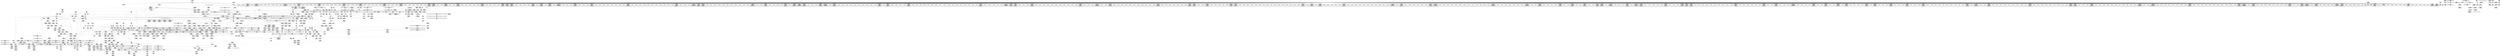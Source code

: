 digraph {
	CE0x55e8420 [shape=record,shape=Mrecord,label="{CE0x55e8420|i64*_getelementptr_inbounds_(_8_x_i64_,_8_x_i64_*___llvm_gcov_ctr154,_i64_0,_i64_7)|*Constant*}"]
	CE0x5602660 [shape=record,shape=Mrecord,label="{CE0x5602660|104:_%struct.inode*,_:_CRE_40,48_|*MultipleSource*|Function::selinux_inode_follow_link&Arg::dentry::|Function::dentry_has_perm&Arg::dentry::|security/selinux/hooks.c,1627}"]
	CE0x55ff790 [shape=record,shape=Mrecord,label="{CE0x55ff790|104:_%struct.inode*,_:_CRE_310,311_}"]
	CE0x56000c0 [shape=record,shape=Mrecord,label="{CE0x56000c0|dentry_has_perm:tmp4|*LoadInst*|security/selinux/hooks.c,1627}"]
	CE0x561e190 [shape=record,shape=Mrecord,label="{CE0x561e190|12:_i32,_56:_i8*,_:_CRE_656,664_|*MultipleSource*|Function::inode_has_perm&Arg::inode::|*LoadInst*|security/selinux/hooks.c,1627|security/selinux/hooks.c,1611}"]
	CE0x55a8cc0 [shape=record,shape=Mrecord,label="{CE0x55a8cc0|i8_10|*Constant*}"]
	CE0x55f0ea0 [shape=record,shape=Mrecord,label="{CE0x55f0ea0|__validate_creds:lnot|include/linux/cred.h,173|*SummSink*}"]
	CE0x560c420 [shape=record,shape=Mrecord,label="{CE0x560c420|12:_i32,_56:_i8*,_:_CRE_189,190_}"]
	CE0x5602290 [shape=record,shape=Mrecord,label="{CE0x5602290|i64*_getelementptr_inbounds_(_2_x_i64_,_2_x_i64_*___llvm_gcov_ctr153,_i64_0,_i64_0)|*Constant*|*SummSource*}"]
	CE0x56265d0 [shape=record,shape=Mrecord,label="{CE0x56265d0|12:_i32,_56:_i8*,_:_CRE_929,930_}"]
	CE0x55c3510 [shape=record,shape=Mrecord,label="{CE0x55c3510|_ret_%struct.task_struct*_%tmp4,_!dbg_!27714|./arch/x86/include/asm/current.h,14|*SummSink*}"]
	CE0x5630980 [shape=record,shape=Mrecord,label="{CE0x5630980|inode_has_perm:tmp17|security/selinux/hooks.c,1617|*SummSource*}"]
	CE0x55f5830 [shape=record,shape=Mrecord,label="{CE0x55f5830|__validate_creds:tmp2|include/linux/cred.h,173}"]
	CE0x5607c30 [shape=record,shape=Mrecord,label="{CE0x5607c30|cred_sid:tmp6|security/selinux/hooks.c,197|*SummSource*}"]
	CE0x5638ae0 [shape=record,shape=Mrecord,label="{CE0x5638ae0|i64_4|*Constant*}"]
	CE0x55935a0 [shape=record,shape=Mrecord,label="{CE0x55935a0|104:_%struct.inode*,_:_CRE_94,95_}"]
	CE0x55de5b0 [shape=record,shape=Mrecord,label="{CE0x55de5b0|_call_void_mcount()_#3|*SummSource*}"]
	CE0x55fd490 [shape=record,shape=Mrecord,label="{CE0x55fd490|_ret_void,_!dbg_!27722|include/linux/cred.h,175}"]
	CE0x5608fc0 [shape=record,shape=Mrecord,label="{CE0x5608fc0|i64*_getelementptr_inbounds_(_8_x_i64_,_8_x_i64_*___llvm_gcov_ctr154,_i64_0,_i64_6)|*Constant*}"]
	CE0x56002a0 [shape=record,shape=Mrecord,label="{CE0x56002a0|dentry_has_perm:tmp4|*LoadInst*|security/selinux/hooks.c,1627|*SummSink*}"]
	CE0x56373c0 [shape=record,shape=Mrecord,label="{CE0x56373c0|inode_has_perm:lnot.ext|security/selinux/hooks.c,1611|*SummSink*}"]
	CE0x5634440 [shape=record,shape=Mrecord,label="{CE0x5634440|inode_has_perm:retval.0|*SummSink*}"]
	CE0x559b870 [shape=record,shape=Mrecord,label="{CE0x559b870|selinux_inode_follow_link:tmp4|security/selinux/hooks.c,2812|*SummSink*}"]
	CE0x558efa0 [shape=record,shape=Mrecord,label="{CE0x558efa0|i1_true|*Constant*}"]
	CE0x560fd50 [shape=record,shape=Mrecord,label="{CE0x560fd50|12:_i32,_56:_i8*,_:_CRE_267,268_}"]
	CE0x5599790 [shape=record,shape=Mrecord,label="{CE0x5599790|selinux_inode_follow_link:tmp13|security/selinux/hooks.c,2812}"]
	CE0x5602b20 [shape=record,shape=Mrecord,label="{CE0x5602b20|104:_%struct.inode*,_:_CRE_72,80_|*MultipleSource*|Function::selinux_inode_follow_link&Arg::dentry::|Function::dentry_has_perm&Arg::dentry::|security/selinux/hooks.c,1627}"]
	CE0x56133f0 [shape=record,shape=Mrecord,label="{CE0x56133f0|12:_i32,_56:_i8*,_:_CRE_320,328_|*MultipleSource*|Function::inode_has_perm&Arg::inode::|*LoadInst*|security/selinux/hooks.c,1627|security/selinux/hooks.c,1611}"]
	CE0x5603880 [shape=record,shape=Mrecord,label="{CE0x5603880|__validate_creds:lnot1|include/linux/cred.h,173}"]
	CE0x5593380 [shape=record,shape=Mrecord,label="{CE0x5593380|104:_%struct.inode*,_:_CRE_91,92_}"]
	CE0x55ff040 [shape=record,shape=Mrecord,label="{CE0x55ff040|104:_%struct.inode*,_:_CRE_304,305_}"]
	CE0x55dd3e0 [shape=record,shape=Mrecord,label="{CE0x55dd3e0|inode_has_perm:adp|Function::inode_has_perm&Arg::adp::|*SummSink*}"]
	CE0x55b6d00 [shape=record,shape=Mrecord,label="{CE0x55b6d00|selinux_inode_follow_link:tmp21|security/selinux/hooks.c,2812|*SummSink*}"]
	CE0x5603080 [shape=record,shape=Mrecord,label="{CE0x5603080|cred_sid:tmp4|*LoadInst*|security/selinux/hooks.c,196}"]
	CE0x5600fb0 [shape=record,shape=Mrecord,label="{CE0x5600fb0|__validate_creds:tmp6|include/linux/cred.h,174|*SummSource*}"]
	CE0x55bc130 [shape=record,shape=Mrecord,label="{CE0x55bc130|get_current:bb}"]
	CE0x7180900 [shape=record,shape=Mrecord,label="{CE0x7180900|selinux_inode_follow_link:land.lhs.true2|*SummSource*}"]
	CE0x55efa20 [shape=record,shape=Mrecord,label="{CE0x55efa20|inode_has_perm:tmp5|security/selinux/hooks.c,1609|*SummSink*}"]
	CE0x55acd30 [shape=record,shape=Mrecord,label="{CE0x55acd30|__validate_creds:tmp5|include/linux/cred.h,173}"]
	CE0x55af980 [shape=record,shape=Mrecord,label="{CE0x55af980|dentry_has_perm:ad|security/selinux/hooks.c, 1628}"]
	CE0x561be80 [shape=record,shape=Mrecord,label="{CE0x561be80|12:_i32,_56:_i8*,_:_CRE_600,601_}"]
	CE0x55e6ab0 [shape=record,shape=Mrecord,label="{CE0x55e6ab0|avc_has_perm:ssid|Function::avc_has_perm&Arg::ssid::}"]
	CE0x561d180 [shape=record,shape=Mrecord,label="{CE0x561d180|12:_i32,_56:_i8*,_:_CRE_616,617_}"]
	CE0x55bcd40 [shape=record,shape=Mrecord,label="{CE0x55bcd40|i64*_getelementptr_inbounds_(_2_x_i64_,_2_x_i64_*___llvm_gcov_ctr98,_i64_0,_i64_1)|*Constant*|*SummSink*}"]
	CE0x55b7140 [shape=record,shape=Mrecord,label="{CE0x55b7140|selinux_inode_follow_link:call5|security/selinux/hooks.c,2814|*SummSink*}"]
	CE0x5626370 [shape=record,shape=Mrecord,label="{CE0x5626370|12:_i32,_56:_i8*,_:_CRE_927,928_}"]
	CE0x55ef560 [shape=record,shape=Mrecord,label="{CE0x55ef560|_call_void_mcount()_#3|*SummSource*}"]
	CE0x559fcb0 [shape=record,shape=Mrecord,label="{CE0x559fcb0|selinux_inode_follow_link:tmp}"]
	CE0x5637dd0 [shape=record,shape=Mrecord,label="{CE0x5637dd0|GLOBAL:llvm.expect.i64|*Constant*|*SummSink*}"]
	CE0x55faf50 [shape=record,shape=Mrecord,label="{CE0x55faf50|_call_void_mcount()_#3|*SummSink*}"]
	CE0x5590ad0 [shape=record,shape=Mrecord,label="{CE0x5590ad0|i64_5|*Constant*|*SummSource*}"]
	CE0x5617ef0 [shape=record,shape=Mrecord,label="{CE0x5617ef0|12:_i32,_56:_i8*,_:_CRE_540,544_|*MultipleSource*|Function::inode_has_perm&Arg::inode::|*LoadInst*|security/selinux/hooks.c,1627|security/selinux/hooks.c,1611}"]
	CE0x5626bc0 [shape=record,shape=Mrecord,label="{CE0x5626bc0|12:_i32,_56:_i8*,_:_CRE_934,935_}"]
	CE0x561a330 [shape=record,shape=Mrecord,label="{CE0x561a330|12:_i32,_56:_i8*,_:_CRE_577,578_}"]
	CE0x55e95f0 [shape=record,shape=Mrecord,label="{CE0x55e95f0|GLOBAL:llvm.expect.i64|*Constant*}"]
	CE0x560ecb0 [shape=record,shape=Mrecord,label="{CE0x560ecb0|12:_i32,_56:_i8*,_:_CRE_253,254_}"]
	CE0x55e89a0 [shape=record,shape=Mrecord,label="{CE0x55e89a0|inode_has_perm:tmp20|security/selinux/hooks.c,1618}"]
	CE0x55f4210 [shape=record,shape=Mrecord,label="{CE0x55f4210|104:_%struct.inode*,_:_CRE_217,218_}"]
	CE0x55e6c00 [shape=record,shape=Mrecord,label="{CE0x55e6c00|avc_has_perm:ssid|Function::avc_has_perm&Arg::ssid::|*SummSource*}"]
	CE0x55ae5c0 [shape=record,shape=Mrecord,label="{CE0x55ae5c0|_call_void_mcount()_#3|*SummSink*}"]
	CE0x55f1020 [shape=record,shape=Mrecord,label="{CE0x55f1020|inode_has_perm:do.body}"]
	CE0x5656110 [shape=record,shape=Mrecord,label="{CE0x5656110|GLOBAL:__invalid_creds|*Constant*}"]
	CE0x5596690 [shape=record,shape=Mrecord,label="{CE0x5596690|__validate_creds:entry|*SummSource*}"]
	CE0x55e6f60 [shape=record,shape=Mrecord,label="{CE0x55e6f60|avc_has_perm:tsid|Function::avc_has_perm&Arg::tsid::|*SummSource*}"]
	CE0x5613060 [shape=record,shape=Mrecord,label="{CE0x5613060|12:_i32,_56:_i8*,_:_CRE_310,311_}"]
	CE0x561bd50 [shape=record,shape=Mrecord,label="{CE0x561bd50|12:_i32,_56:_i8*,_:_CRE_599,600_}"]
	CE0x561f2f0 [shape=record,shape=Mrecord,label="{CE0x561f2f0|12:_i32,_56:_i8*,_:_CRE_712,728_|*MultipleSource*|Function::inode_has_perm&Arg::inode::|*LoadInst*|security/selinux/hooks.c,1627|security/selinux/hooks.c,1611}"]
	CE0x55fe460 [shape=record,shape=Mrecord,label="{CE0x55fe460|inode_has_perm:i_flags|security/selinux/hooks.c,1611|*SummSink*}"]
	CE0x562d3b0 [shape=record,shape=Mrecord,label="{CE0x562d3b0|i32_10|*Constant*}"]
	CE0x55adf80 [shape=record,shape=Mrecord,label="{CE0x55adf80|i8_1|*Constant*}"]
	CE0x55a4f20 [shape=record,shape=Mrecord,label="{CE0x55a4f20|__validate_creds:if.end}"]
	CE0x55c3970 [shape=record,shape=Mrecord,label="{CE0x55c3970|i32_78|*Constant*|*SummSink*}"]
	CE0x5600bc0 [shape=record,shape=Mrecord,label="{CE0x5600bc0|i64*_getelementptr_inbounds_(_5_x_i64_,_5_x_i64_*___llvm_gcov_ctr155,_i64_0,_i64_3)|*Constant*|*SummSink*}"]
	CE0x5624230 [shape=record,shape=Mrecord,label="{CE0x5624230|12:_i32,_56:_i8*,_:_CRE_899,900_}"]
	CE0x5601020 [shape=record,shape=Mrecord,label="{CE0x5601020|__validate_creds:tmp6|include/linux/cred.h,174|*SummSink*}"]
	CE0x560b700 [shape=record,shape=Mrecord,label="{CE0x560b700|12:_i32,_56:_i8*,_:_CRE_175,176_}"]
	CE0x55fd2c0 [shape=record,shape=Mrecord,label="{CE0x55fd2c0|GLOBAL:creds_are_invalid|*Constant*|*SummSink*}"]
	CE0x5603a00 [shape=record,shape=Mrecord,label="{CE0x5603a00|__validate_creds:lnot1|include/linux/cred.h,173|*SummSource*}"]
	CE0x560bac0 [shape=record,shape=Mrecord,label="{CE0x560bac0|12:_i32,_56:_i8*,_:_CRE_179,180_}"]
	CE0x560dd30 [shape=record,shape=Mrecord,label="{CE0x560dd30|12:_i32,_56:_i8*,_:_CRE_240,241_}"]
	CE0x5610cc0 [shape=record,shape=Mrecord,label="{CE0x5610cc0|12:_i32,_56:_i8*,_:_CRE_280,281_}"]
	CE0x561e3b0 [shape=record,shape=Mrecord,label="{CE0x561e3b0|12:_i32,_56:_i8*,_:_CRE_664,672_|*MultipleSource*|Function::inode_has_perm&Arg::inode::|*LoadInst*|security/selinux/hooks.c,1627|security/selinux/hooks.c,1611}"]
	CE0x55c0c60 [shape=record,shape=Mrecord,label="{CE0x55c0c60|cred_sid:sid|security/selinux/hooks.c,197|*SummSource*}"]
	CE0x5620a20 [shape=record,shape=Mrecord,label="{CE0x5620a20|12:_i32,_56:_i8*,_:_CRE_816,824_|*MultipleSource*|Function::inode_has_perm&Arg::inode::|*LoadInst*|security/selinux/hooks.c,1627|security/selinux/hooks.c,1611}"]
	CE0x55c0a70 [shape=record,shape=Mrecord,label="{CE0x55c0a70|cred_sid:sid|security/selinux/hooks.c,197}"]
	CE0x55b8960 [shape=record,shape=Mrecord,label="{CE0x55b8960|dentry_has_perm:dentry|Function::dentry_has_perm&Arg::dentry::|*SummSource*}"]
	CE0x55ee220 [shape=record,shape=Mrecord,label="{CE0x55ee220|104:_%struct.inode*,_:_CRE_198,199_}"]
	CE0x55a1d60 [shape=record,shape=Mrecord,label="{CE0x55a1d60|i8*_getelementptr_inbounds_(_45_x_i8_,_45_x_i8_*_.str12,_i32_0,_i32_0)|*Constant*}"]
	CE0x55badc0 [shape=record,shape=Mrecord,label="{CE0x55badc0|dentry_has_perm:tmp|*SummSink*}"]
	CE0x55de7c0 [shape=record,shape=Mrecord,label="{CE0x55de7c0|i64*_getelementptr_inbounds_(_8_x_i64_,_8_x_i64_*___llvm_gcov_ctr154,_i64_0,_i64_2)|*Constant*}"]
	CE0x55e3e00 [shape=record,shape=Mrecord,label="{CE0x55e3e00|104:_%struct.inode*,_:_CRE_153,154_}"]
	CE0x55acee0 [shape=record,shape=Mrecord,label="{CE0x55acee0|__validate_creds:tmp5|include/linux/cred.h,173|*SummSource*}"]
	CE0x5617230 [shape=record,shape=Mrecord,label="{CE0x5617230|12:_i32,_56:_i8*,_:_CRE_504,508_|*MultipleSource*|Function::inode_has_perm&Arg::inode::|*LoadInst*|security/selinux/hooks.c,1627|security/selinux/hooks.c,1611}"]
	CE0x5e37100 [shape=record,shape=Mrecord,label="{CE0x5e37100|i64_0|*Constant*|*SummSink*}"]
	CE0x5630780 [shape=record,shape=Mrecord,label="{CE0x5630780|inode_has_perm:tmp17|security/selinux/hooks.c,1617}"]
	CE0x5615f60 [shape=record,shape=Mrecord,label="{CE0x5615f60|12:_i32,_56:_i8*,_:_CRE_475,476_}"]
	CE0x5593780 [shape=record,shape=Mrecord,label="{CE0x5593780|104:_%struct.inode*,_:_CRE_96,104_|*MultipleSource*|Function::selinux_inode_follow_link&Arg::dentry::|Function::dentry_has_perm&Arg::dentry::|security/selinux/hooks.c,1627}"]
	CE0x5613190 [shape=record,shape=Mrecord,label="{CE0x5613190|12:_i32,_56:_i8*,_:_CRE_311,312_}"]
	CE0x5591c20 [shape=record,shape=Mrecord,label="{CE0x5591c20|selinux_inode_follow_link:tmp7|security/selinux/hooks.c,2812}"]
	CE0x55aa070 [shape=record,shape=Mrecord,label="{CE0x55aa070|GLOBAL:inode_has_perm|*Constant*|*SummSink*}"]
	CE0x5610df0 [shape=record,shape=Mrecord,label="{CE0x5610df0|12:_i32,_56:_i8*,_:_CRE_281,282_}"]
	CE0x560b7f0 [shape=record,shape=Mrecord,label="{CE0x560b7f0|12:_i32,_56:_i8*,_:_CRE_176,177_}"]
	CE0x56218a0 [shape=record,shape=Mrecord,label="{CE0x56218a0|12:_i32,_56:_i8*,_:_CRE_865,866_}"]
	CE0x560f040 [shape=record,shape=Mrecord,label="{CE0x560f040|12:_i32,_56:_i8*,_:_CRE_256,257_}"]
	CE0x5619e70 [shape=record,shape=Mrecord,label="{CE0x5619e70|12:_i32,_56:_i8*,_:_CRE_573,574_}"]
	CE0x55a4870 [shape=record,shape=Mrecord,label="{CE0x55a4870|inode_has_perm:if.end|*SummSink*}"]
	CE0x5656300 [shape=record,shape=Mrecord,label="{CE0x5656300|_call_void___invalid_creds(%struct.cred*_%cred,_i8*_%file,_i32_%line)_#10,_!dbg_!27721|include/linux/cred.h,174}"]
	CE0x5602700 [shape=record,shape=Mrecord,label="{CE0x5602700|104:_%struct.inode*,_:_CRE_48,52_|*MultipleSource*|Function::selinux_inode_follow_link&Arg::dentry::|Function::dentry_has_perm&Arg::dentry::|security/selinux/hooks.c,1627}"]
	CE0x55ff5a0 [shape=record,shape=Mrecord,label="{CE0x55ff5a0|104:_%struct.inode*,_:_CRE_307,308_}"]
	CE0x55b3330 [shape=record,shape=Mrecord,label="{CE0x55b3330|i64*_getelementptr_inbounds_(_11_x_i64_,_11_x_i64_*___llvm_gcov_ctr230,_i64_0,_i64_6)|*Constant*}"]
	CE0x55aa320 [shape=record,shape=Mrecord,label="{CE0x55aa320|inode_has_perm:entry|*SummSource*}"]
	CE0x55f44e0 [shape=record,shape=Mrecord,label="{CE0x55f44e0|104:_%struct.inode*,_:_CRE_220,221_}"]
	CE0x55e6560 [shape=record,shape=Mrecord,label="{CE0x55e6560|i32_(i32,_i32,_i16,_i32,_%struct.common_audit_data*)*_bitcast_(i32_(i32,_i32,_i16,_i32,_%struct.common_audit_data.495*)*_avc_has_perm_to_i32_(i32,_i32,_i16,_i32,_%struct.common_audit_data*)*)|*Constant*|*SummSource*}"]
	CE0x5620c40 [shape=record,shape=Mrecord,label="{CE0x5620c40|12:_i32,_56:_i8*,_:_CRE_824,832_|*MultipleSource*|Function::inode_has_perm&Arg::inode::|*LoadInst*|security/selinux/hooks.c,1627|security/selinux/hooks.c,1611}"]
	CE0x561ca60 [shape=record,shape=Mrecord,label="{CE0x561ca60|12:_i32,_56:_i8*,_:_CRE_610,611_}"]
	CE0x55eff50 [shape=record,shape=Mrecord,label="{CE0x55eff50|i64_1|*Constant*}"]
	CE0x55dc840 [shape=record,shape=Mrecord,label="{CE0x55dc840|inode_has_perm:inode|Function::inode_has_perm&Arg::inode::|*SummSource*}"]
	CE0x5598510 [shape=record,shape=Mrecord,label="{CE0x5598510|COLLAPSED:_GCMRE___llvm_gcov_ctr153_internal_global_2_x_i64_zeroinitializer:_elem_0:default:}"]
	CE0x55e6190 [shape=record,shape=Mrecord,label="{CE0x55e6190|inode_has_perm:call4|security/selinux/hooks.c,1617|*SummSink*}"]
	CE0x55b9e10 [shape=record,shape=Mrecord,label="{CE0x55b9e10|12:_i32,_56:_i8*,_:_CRE_158,159_}"]
	CE0x55e6300 [shape=record,shape=Mrecord,label="{CE0x55e6300|i32_(i32,_i32,_i16,_i32,_%struct.common_audit_data*)*_bitcast_(i32_(i32,_i32,_i16,_i32,_%struct.common_audit_data.495*)*_avc_has_perm_to_i32_(i32,_i32,_i16,_i32,_%struct.common_audit_data*)*)|*Constant*}"]
	CE0x5590030 [shape=record,shape=Mrecord,label="{CE0x5590030|selinux_inode_follow_link:tmp4|security/selinux/hooks.c,2812|*SummSource*}"]
	CE0x55f85a0 [shape=record,shape=Mrecord,label="{CE0x55f85a0|cred_sid:security|security/selinux/hooks.c,196|*SummSource*}"]
	CE0x55984a0 [shape=record,shape=Mrecord,label="{CE0x55984a0|dentry_has_perm:tmp}"]
	CE0x55f1d00 [shape=record,shape=Mrecord,label="{CE0x55f1d00|12:_i32,_56:_i8*,_:_CRE_56,64_|*MultipleSource*|Function::inode_has_perm&Arg::inode::|*LoadInst*|security/selinux/hooks.c,1627|security/selinux/hooks.c,1611}"]
	CE0x559f440 [shape=record,shape=Mrecord,label="{CE0x559f440|selinux_inode_follow_link:tmp16|security/selinux/hooks.c,2812|*SummSource*}"]
	CE0x5607430 [shape=record,shape=Mrecord,label="{CE0x5607430|0:_i32,_4:_i32,_8:_i32,_12:_i32,_:_CMRE_12,16_|*MultipleSource*|security/selinux/hooks.c,196|security/selinux/hooks.c,197|*LoadInst*|security/selinux/hooks.c,196}"]
	CE0x560ede0 [shape=record,shape=Mrecord,label="{CE0x560ede0|12:_i32,_56:_i8*,_:_CRE_254,255_}"]
	CE0x55f9c50 [shape=record,shape=Mrecord,label="{CE0x55f9c50|i64*_getelementptr_inbounds_(_8_x_i64_,_8_x_i64_*___llvm_gcov_ctr154,_i64_0,_i64_0)|*Constant*|*SummSink*}"]
	CE0x5589900 [shape=record,shape=Mrecord,label="{CE0x5589900|selinux_inode_follow_link:land.lhs.true2}"]
	CE0x55f4030 [shape=record,shape=Mrecord,label="{CE0x55f4030|104:_%struct.inode*,_:_CRE_215,216_}"]
	CE0x5614a50 [shape=record,shape=Mrecord,label="{CE0x5614a50|12:_i32,_56:_i8*,_:_CRE_416,424_|*MultipleSource*|Function::inode_has_perm&Arg::inode::|*LoadInst*|security/selinux/hooks.c,1627|security/selinux/hooks.c,1611}"]
	CE0x55bc290 [shape=record,shape=Mrecord,label="{CE0x55bc290|get_current:bb|*SummSource*}"]
	CE0x56258c0 [shape=record,shape=Mrecord,label="{CE0x56258c0|12:_i32,_56:_i8*,_:_CRE_918,919_}"]
	CE0x55a1b80 [shape=record,shape=Mrecord,label="{CE0x55a1b80|i64_4|*Constant*|*SummSource*}"]
	CE0x55b3a90 [shape=record,shape=Mrecord,label="{CE0x55b3a90|i64*_getelementptr_inbounds_(_11_x_i64_,_11_x_i64_*___llvm_gcov_ctr230,_i64_0,_i64_1)|*Constant*|*SummSink*}"]
	CE0x558fe60 [shape=record,shape=Mrecord,label="{CE0x558fe60|i64_2|*Constant*|*SummSink*}"]
	CE0x5637c60 [shape=record,shape=Mrecord,label="{CE0x5637c60|inode_has_perm:expval|security/selinux/hooks.c,1611}"]
	CE0x55c3070 [shape=record,shape=Mrecord,label="{CE0x55c3070|get_current:entry|*SummSource*}"]
	CE0x55e6690 [shape=record,shape=Mrecord,label="{CE0x55e6690|i32_(i32,_i32,_i16,_i32,_%struct.common_audit_data*)*_bitcast_(i32_(i32,_i32,_i16,_i32,_%struct.common_audit_data.495*)*_avc_has_perm_to_i32_(i32,_i32,_i16,_i32,_%struct.common_audit_data*)*)|*Constant*|*SummSink*}"]
	CE0x55ee310 [shape=record,shape=Mrecord,label="{CE0x55ee310|104:_%struct.inode*,_:_CRE_199,200_}"]
	CE0x55abd20 [shape=record,shape=Mrecord,label="{CE0x55abd20|dentry_has_perm:bb|*SummSource*}"]
	CE0x55bae50 [shape=record,shape=Mrecord,label="{CE0x55bae50|dentry_has_perm:tmp1}"]
	CE0x55bab30 [shape=record,shape=Mrecord,label="{CE0x55bab30|12:_i32,_56:_i8*,_:_CRE_172,173_}"]
	CE0x5636360 [shape=record,shape=Mrecord,label="{CE0x5636360|i1_true|*Constant*}"]
	CE0x560c060 [shape=record,shape=Mrecord,label="{CE0x560c060|12:_i32,_56:_i8*,_:_CRE_185,186_}"]
	CE0x559a890 [shape=record,shape=Mrecord,label="{CE0x559a890|selinux_inode_follow_link:tmp8|security/selinux/hooks.c,2812|*SummSink*}"]
	CE0x55ff6d0 [shape=record,shape=Mrecord,label="{CE0x55ff6d0|104:_%struct.inode*,_:_CRE_309,310_}"]
	CE0x55fe4d0 [shape=record,shape=Mrecord,label="{CE0x55fe4d0|12:_i32,_56:_i8*,_:_CRE_0,2_|*MultipleSource*|Function::inode_has_perm&Arg::inode::|*LoadInst*|security/selinux/hooks.c,1627|security/selinux/hooks.c,1611}"]
	CE0x55fb060 [shape=record,shape=Mrecord,label="{CE0x55fb060|__validate_creds:call|include/linux/cred.h,173}"]
	CE0x55edaa0 [shape=record,shape=Mrecord,label="{CE0x55edaa0|104:_%struct.inode*,_:_CRE_190,191_}"]
	CE0x560c6f0 [shape=record,shape=Mrecord,label="{CE0x560c6f0|12:_i32,_56:_i8*,_:_CRE_192,193_}"]
	CE0x561b630 [shape=record,shape=Mrecord,label="{CE0x561b630|12:_i32,_56:_i8*,_:_CRE_593,594_}"]
	CE0x559c7c0 [shape=record,shape=Mrecord,label="{CE0x559c7c0|selinux_inode_follow_link:if.end|*SummSource*}"]
	CE0x55ac130 [shape=record,shape=Mrecord,label="{CE0x55ac130|GLOBAL:__llvm_gcov_ctr155|Global_var:__llvm_gcov_ctr155}"]
	CE0x56205e0 [shape=record,shape=Mrecord,label="{CE0x56205e0|12:_i32,_56:_i8*,_:_CRE_800,804_|*MultipleSource*|Function::inode_has_perm&Arg::inode::|*LoadInst*|security/selinux/hooks.c,1627|security/selinux/hooks.c,1611}"]
	CE0x55a3a70 [shape=record,shape=Mrecord,label="{CE0x55a3a70|12:_i32,_56:_i8*,_:_CRE_138,139_}"]
	CE0x560f890 [shape=record,shape=Mrecord,label="{CE0x560f890|12:_i32,_56:_i8*,_:_CRE_263,264_}"]
	CE0x560cc90 [shape=record,shape=Mrecord,label="{CE0x560cc90|12:_i32,_56:_i8*,_:_CRE_198,199_}"]
	CE0x55ba860 [shape=record,shape=Mrecord,label="{CE0x55ba860|12:_i32,_56:_i8*,_:_CRE_169,170_}"]
	CE0x56280b0 [shape=record,shape=Mrecord,label="{CE0x56280b0|12:_i32,_56:_i8*,_:_CRE_983,984_}"]
	CE0x55f70d0 [shape=record,shape=Mrecord,label="{CE0x55f70d0|get_current:tmp2|*SummSink*}"]
	CE0x5627080 [shape=record,shape=Mrecord,label="{CE0x5627080|12:_i32,_56:_i8*,_:_CRE_952,960_|*MultipleSource*|Function::inode_has_perm&Arg::inode::|*LoadInst*|security/selinux/hooks.c,1627|security/selinux/hooks.c,1611}"]
	CE0x559c0a0 [shape=record,shape=Mrecord,label="{CE0x559c0a0|i64_1|*Constant*}"]
	CE0x55df2b0 [shape=record,shape=Mrecord,label="{CE0x55df2b0|get_current:tmp}"]
	CE0x5637630 [shape=record,shape=Mrecord,label="{CE0x5637630|inode_has_perm:conv|security/selinux/hooks.c,1611|*SummSink*}"]
	CE0x560bd90 [shape=record,shape=Mrecord,label="{CE0x560bd90|12:_i32,_56:_i8*,_:_CRE_182,183_}"]
	CE0x5612810 [shape=record,shape=Mrecord,label="{CE0x5612810|12:_i32,_56:_i8*,_:_CRE_303,304_}"]
	CE0x55ffb20 [shape=record,shape=Mrecord,label="{CE0x55ffb20|104:_%struct.inode*,_:_CRE_314,315_}"]
	CE0x5620800 [shape=record,shape=Mrecord,label="{CE0x5620800|12:_i32,_56:_i8*,_:_CRE_808,816_|*MultipleSource*|Function::inode_has_perm&Arg::inode::|*LoadInst*|security/selinux/hooks.c,1627|security/selinux/hooks.c,1611}"]
	CE0x55e3c20 [shape=record,shape=Mrecord,label="{CE0x55e3c20|104:_%struct.inode*,_:_CRE_151,152_}"]
	CE0x560f2a0 [shape=record,shape=Mrecord,label="{CE0x560f2a0|12:_i32,_56:_i8*,_:_CRE_258,259_}"]
	CE0x5623ea0 [shape=record,shape=Mrecord,label="{CE0x5623ea0|12:_i32,_56:_i8*,_:_CRE_896,897_}"]
	CE0x55ef5d0 [shape=record,shape=Mrecord,label="{CE0x55ef5d0|_call_void_mcount()_#3|*SummSink*}"]
	CE0x561a7f0 [shape=record,shape=Mrecord,label="{CE0x561a7f0|12:_i32,_56:_i8*,_:_CRE_581,582_}"]
	CE0x561bfb0 [shape=record,shape=Mrecord,label="{CE0x561bfb0|12:_i32,_56:_i8*,_:_CRE_601,602_}"]
	CE0x55fc5f0 [shape=record,shape=Mrecord,label="{CE0x55fc5f0|GLOBAL:__validate_creds|*Constant*|*SummSource*}"]
	CE0x560c7e0 [shape=record,shape=Mrecord,label="{CE0x560c7e0|12:_i32,_56:_i8*,_:_CRE_193,194_}"]
	CE0x55e6ca0 [shape=record,shape=Mrecord,label="{CE0x55e6ca0|avc_has_perm:ssid|Function::avc_has_perm&Arg::ssid::|*SummSink*}"]
	CE0x5613d60 [shape=record,shape=Mrecord,label="{CE0x5613d60|12:_i32,_56:_i8*,_:_CRE_360,376_|*MultipleSource*|Function::inode_has_perm&Arg::inode::|*LoadInst*|security/selinux/hooks.c,1627|security/selinux/hooks.c,1611}"]
	CE0x561ea40 [shape=record,shape=Mrecord,label="{CE0x561ea40|12:_i32,_56:_i8*,_:_CRE_684,688_|*MultipleSource*|Function::inode_has_perm&Arg::inode::|*LoadInst*|security/selinux/hooks.c,1627|security/selinux/hooks.c,1611}"]
	CE0x562d120 [shape=record,shape=Mrecord,label="{CE0x562d120|_ret_i32_%tmp6,_!dbg_!27716|security/selinux/hooks.c,197|*SummSource*}"]
	CE0x55aee00 [shape=record,shape=Mrecord,label="{CE0x55aee00|i8*_getelementptr_inbounds_(_25_x_i8_,_25_x_i8_*_.str3,_i32_0,_i32_0)|*Constant*}"]
	CE0x55e1b40 [shape=record,shape=Mrecord,label="{CE0x55e1b40|__validate_creds:expval|include/linux/cred.h,173|*SummSink*}"]
	CE0x55ba1d0 [shape=record,shape=Mrecord,label="{CE0x55ba1d0|12:_i32,_56:_i8*,_:_CRE_162,163_}"]
	CE0x5634b40 [shape=record,shape=Mrecord,label="{CE0x5634b40|inode_has_perm:tmp19|security/selinux/hooks.c,1618}"]
	CE0x5657fc0 [shape=record,shape=Mrecord,label="{CE0x5657fc0|cred_sid:bb}"]
	CE0x561d8a0 [shape=record,shape=Mrecord,label="{CE0x561d8a0|12:_i32,_56:_i8*,_:_CRE_622,623_}"]
	CE0x56274b0 [shape=record,shape=Mrecord,label="{CE0x56274b0|12:_i32,_56:_i8*,_:_CRE_968,976_|*MultipleSource*|Function::inode_has_perm&Arg::inode::|*LoadInst*|security/selinux/hooks.c,1627|security/selinux/hooks.c,1611}"]
	CE0x55ef150 [shape=record,shape=Mrecord,label="{CE0x55ef150|inode_has_perm:tmp1|*SummSink*}"]
	CE0x5618dd0 [shape=record,shape=Mrecord,label="{CE0x5618dd0|12:_i32,_56:_i8*,_:_CRE_559,560_}"]
	CE0x55bf5e0 [shape=record,shape=Mrecord,label="{CE0x55bf5e0|selinux_inode_follow_link:tmp19|security/selinux/hooks.c,2812}"]
	CE0x55e6060 [shape=record,shape=Mrecord,label="{CE0x55e6060|inode_has_perm:call4|security/selinux/hooks.c,1617|*SummSource*}"]
	CE0x55f87d0 [shape=record,shape=Mrecord,label="{CE0x55f87d0|i32_0|*Constant*}"]
	CE0x55a08d0 [shape=record,shape=Mrecord,label="{CE0x55a08d0|selinux_inode_follow_link:tobool|security/selinux/hooks.c,2812}"]
	CE0x55c1cc0 [shape=record,shape=Mrecord,label="{CE0x55c1cc0|12:_i32,_56:_i8*,_:_CRE_156,157_}"]
	CE0x56156e0 [shape=record,shape=Mrecord,label="{CE0x56156e0|12:_i32,_56:_i8*,_:_CRE_464,472_|*MultipleSource*|Function::inode_has_perm&Arg::inode::|*LoadInst*|security/selinux/hooks.c,1627|security/selinux/hooks.c,1611}"]
	CE0x563bc50 [shape=record,shape=Mrecord,label="{CE0x563bc50|inode_has_perm:tmp12|security/selinux/hooks.c,1612}"]
	CE0x55c2010 [shape=record,shape=Mrecord,label="{CE0x55c2010|GLOBAL:get_current|*Constant*}"]
	CE0x5627db0 [shape=record,shape=Mrecord,label="{CE0x5627db0|12:_i32,_56:_i8*,_:_CRE_980,981_}"]
	CE0x55a09a0 [shape=record,shape=Mrecord,label="{CE0x55a09a0|selinux_inode_follow_link:tobool|security/selinux/hooks.c,2812|*SummSource*}"]
	CE0x561d050 [shape=record,shape=Mrecord,label="{CE0x561d050|12:_i32,_56:_i8*,_:_CRE_615,616_}"]
	CE0x55e3980 [shape=record,shape=Mrecord,label="{CE0x55e3980|104:_%struct.inode*,_:_CRE_148,149_}"]
	CE0x55f90f0 [shape=record,shape=Mrecord,label="{CE0x55f90f0|__validate_creds:file|Function::__validate_creds&Arg::file::|*SummSource*}"]
	CE0x561ade0 [shape=record,shape=Mrecord,label="{CE0x561ade0|12:_i32,_56:_i8*,_:_CRE_586,587_}"]
	CE0x56259f0 [shape=record,shape=Mrecord,label="{CE0x56259f0|12:_i32,_56:_i8*,_:_CRE_919,920_}"]
	CE0x55ddef0 [shape=record,shape=Mrecord,label="{CE0x55ddef0|inode_has_perm:if.end}"]
	CE0x55e9270 [shape=record,shape=Mrecord,label="{CE0x55e9270|__validate_creds:bb}"]
	CE0x55b0a00 [shape=record,shape=Mrecord,label="{CE0x55b0a00|i64*_getelementptr_inbounds_(_11_x_i64_,_11_x_i64_*___llvm_gcov_ctr230,_i64_0,_i64_1)|*Constant*}"]
	CE0x558bf40 [shape=record,shape=Mrecord,label="{CE0x558bf40|selinux_inode_follow_link:do.body|*SummSink*}"]
	CE0x56281e0 [shape=record,shape=Mrecord,label="{CE0x56281e0|12:_i32,_56:_i8*,_:_CRE_984,988_|*MultipleSource*|Function::inode_has_perm&Arg::inode::|*LoadInst*|security/selinux/hooks.c,1627|security/selinux/hooks.c,1611}"]
	CE0x5624820 [shape=record,shape=Mrecord,label="{CE0x5624820|12:_i32,_56:_i8*,_:_CRE_904,905_}"]
	CE0x559c140 [shape=record,shape=Mrecord,label="{CE0x559c140|selinux_inode_follow_link:tmp2|*SummSource*}"]
	CE0x559cfa0 [shape=record,shape=Mrecord,label="{CE0x559cfa0|i64*_getelementptr_inbounds_(_11_x_i64_,_11_x_i64_*___llvm_gcov_ctr230,_i64_0,_i64_10)|*Constant*|*SummSink*}"]
	CE0x5603810 [shape=record,shape=Mrecord,label="{CE0x5603810|__validate_creds:conv|include/linux/cred.h,173}"]
	CE0x56388c0 [shape=record,shape=Mrecord,label="{CE0x56388c0|inode_has_perm:tobool2|security/selinux/hooks.c,1611|*SummSink*}"]
	CE0x56167d0 [shape=record,shape=Mrecord,label="{CE0x56167d0|12:_i32,_56:_i8*,_:_CRE_483,484_}"]
	CE0x55e5890 [shape=record,shape=Mrecord,label="{CE0x55e5890|inode_has_perm:sclass|security/selinux/hooks.c,1617|*SummSink*}"]
	CE0x5e373a0 [shape=record,shape=Mrecord,label="{CE0x5e373a0|selinux_inode_follow_link:tmp5|security/selinux/hooks.c,2812}"]
	CE0x55e5760 [shape=record,shape=Mrecord,label="{CE0x55e5760|inode_has_perm:sclass|security/selinux/hooks.c,1617|*SummSource*}"]
	CE0x561b890 [shape=record,shape=Mrecord,label="{CE0x561b890|12:_i32,_56:_i8*,_:_CRE_595,596_}"]
	CE0x5597bb0 [shape=record,shape=Mrecord,label="{CE0x5597bb0|104:_%struct.inode*,_:_CRE_171,172_}"]
	CE0x55f1bd0 [shape=record,shape=Mrecord,label="{CE0x55f1bd0|12:_i32,_56:_i8*,_:_CRE_48,56_|*MultipleSource*|Function::inode_has_perm&Arg::inode::|*LoadInst*|security/selinux/hooks.c,1627|security/selinux/hooks.c,1611}"]
	CE0x5628310 [shape=record,shape=Mrecord,label="{CE0x5628310|12:_i32,_56:_i8*,_:_CRE_988,992_|*MultipleSource*|Function::inode_has_perm&Arg::inode::|*LoadInst*|security/selinux/hooks.c,1627|security/selinux/hooks.c,1611}"]
	CE0x5621270 [shape=record,shape=Mrecord,label="{CE0x5621270|12:_i32,_56:_i8*,_:_CRE_848,856_|*MultipleSource*|Function::inode_has_perm&Arg::inode::|*LoadInst*|security/selinux/hooks.c,1627|security/selinux/hooks.c,1611}"]
	CE0x55acc00 [shape=record,shape=Mrecord,label="{CE0x55acc00|__validate_creds:tmp4|include/linux/cred.h,173|*SummSink*}"]
	CE0x55bb480 [shape=record,shape=Mrecord,label="{CE0x55bb480|i32_5|*Constant*|*SummSink*}"]
	CE0x5597250 [shape=record,shape=Mrecord,label="{CE0x5597250|104:_%struct.inode*,_:_CRE_161,162_}"]
	CE0x5636690 [shape=record,shape=Mrecord,label="{CE0x5636690|inode_has_perm:lnot|security/selinux/hooks.c,1611|*SummSource*}"]
	CE0x5596e90 [shape=record,shape=Mrecord,label="{CE0x5596e90|104:_%struct.inode*,_:_CRE_157,158_}"]
	CE0x5621ac0 [shape=record,shape=Mrecord,label="{CE0x5621ac0|12:_i32,_56:_i8*,_:_CRE_866,867_}"]
	CE0x55c2f10 [shape=record,shape=Mrecord,label="{CE0x55c2f10|get_current:entry}"]
	CE0x56581b0 [shape=record,shape=Mrecord,label="{CE0x56581b0|cred_sid:bb|*SummSink*}"]
	CE0x55f3a90 [shape=record,shape=Mrecord,label="{CE0x55f3a90|104:_%struct.inode*,_:_CRE_209,210_}"]
	CE0x56178c0 [shape=record,shape=Mrecord,label="{CE0x56178c0|12:_i32,_56:_i8*,_:_CRE_520,528_|*MultipleSource*|Function::inode_has_perm&Arg::inode::|*LoadInst*|security/selinux/hooks.c,1627|security/selinux/hooks.c,1611}"]
	CE0x560f3d0 [shape=record,shape=Mrecord,label="{CE0x560f3d0|12:_i32,_56:_i8*,_:_CRE_259,260_}"]
	CE0x561f100 [shape=record,shape=Mrecord,label="{CE0x561f100|12:_i32,_56:_i8*,_:_CRE_704,712_|*MultipleSource*|Function::inode_has_perm&Arg::inode::|*LoadInst*|security/selinux/hooks.c,1627|security/selinux/hooks.c,1611}"]
	CE0x55ef8b0 [shape=record,shape=Mrecord,label="{CE0x55ef8b0|inode_has_perm:tmp5|security/selinux/hooks.c,1609|*SummSource*}"]
	CE0x558dd60 [shape=record,shape=Mrecord,label="{CE0x558dd60|i64_3|*Constant*|*SummSink*}"]
	CE0x55c1900 [shape=record,shape=Mrecord,label="{CE0x55c1900|12:_i32,_56:_i8*,_:_CRE_152,153_}"]
	CE0x55bb790 [shape=record,shape=Mrecord,label="{CE0x55bb790|i32_0|*Constant*}"]
	CE0x558c670 [shape=record,shape=Mrecord,label="{CE0x558c670|selinux_inode_follow_link:entry|*SummSink*}"]
	CE0x56143f0 [shape=record,shape=Mrecord,label="{CE0x56143f0|12:_i32,_56:_i8*,_:_CRE_392,400_|*MultipleSource*|Function::inode_has_perm&Arg::inode::|*LoadInst*|security/selinux/hooks.c,1627|security/selinux/hooks.c,1611}"]
	CE0x55f7480 [shape=record,shape=Mrecord,label="{CE0x55f7480|cred_sid:tmp1|*SummSource*}"]
	CE0x55f2270 [shape=record,shape=Mrecord,label="{CE0x55f2270|i64_0|*Constant*}"]
	CE0x561baf0 [shape=record,shape=Mrecord,label="{CE0x561baf0|12:_i32,_56:_i8*,_:_CRE_597,598_}"]
	CE0x55f4ec0 [shape=record,shape=Mrecord,label="{CE0x55f4ec0|104:_%struct.inode*,_:_CRE_256,264_|*MultipleSource*|Function::selinux_inode_follow_link&Arg::dentry::|Function::dentry_has_perm&Arg::dentry::|security/selinux/hooks.c,1627}"]
	CE0x560c330 [shape=record,shape=Mrecord,label="{CE0x560c330|12:_i32,_56:_i8*,_:_CRE_188,189_}"]
	CE0x5621ce0 [shape=record,shape=Mrecord,label="{CE0x5621ce0|12:_i32,_56:_i8*,_:_CRE_867,868_}"]
	CE0x561b500 [shape=record,shape=Mrecord,label="{CE0x561b500|12:_i32,_56:_i8*,_:_CRE_592,593_}"]
	CE0x56203f0 [shape=record,shape=Mrecord,label="{CE0x56203f0|12:_i32,_56:_i8*,_:_CRE_792,800_|*MultipleSource*|Function::inode_has_perm&Arg::inode::|*LoadInst*|security/selinux/hooks.c,1627|security/selinux/hooks.c,1611}"]
	CE0x56239e0 [shape=record,shape=Mrecord,label="{CE0x56239e0|12:_i32,_56:_i8*,_:_CRE_892,893_}"]
	CE0x5592930 [shape=record,shape=Mrecord,label="{CE0x5592930|selinux_inode_follow_link:tmp9|security/selinux/hooks.c,2812|*SummSink*}"]
	CE0x562dc70 [shape=record,shape=Mrecord,label="{CE0x562dc70|inode_has_perm:i_security|security/selinux/hooks.c,1615|*SummSource*}"]
	CE0x5592170 [shape=record,shape=Mrecord,label="{CE0x5592170|selinux_inode_follow_link:call|security/selinux/hooks.c,2812|*SummSink*}"]
	CE0x56004f0 [shape=record,shape=Mrecord,label="{CE0x56004f0|__validate_creds:tmp5|include/linux/cred.h,173|*SummSink*}"]
	CE0x55962b0 [shape=record,shape=Mrecord,label="{CE0x55962b0|i64*_getelementptr_inbounds_(_2_x_i64_,_2_x_i64_*___llvm_gcov_ctr98,_i64_0,_i64_0)|*Constant*|*SummSink*}"]
	CE0x55f37c0 [shape=record,shape=Mrecord,label="{CE0x55f37c0|104:_%struct.inode*,_:_CRE_206,207_}"]
	CE0x5610210 [shape=record,shape=Mrecord,label="{CE0x5610210|12:_i32,_56:_i8*,_:_CRE_271,272_}"]
	CE0x55fac80 [shape=record,shape=Mrecord,label="{CE0x55fac80|inode_has_perm:do.end|*SummSink*}"]
	CE0x56201d0 [shape=record,shape=Mrecord,label="{CE0x56201d0|12:_i32,_56:_i8*,_:_CRE_776,792_|*MultipleSource*|Function::inode_has_perm&Arg::inode::|*LoadInst*|security/selinux/hooks.c,1627|security/selinux/hooks.c,1611}"]
	CE0x561b040 [shape=record,shape=Mrecord,label="{CE0x561b040|12:_i32,_56:_i8*,_:_CRE_588,589_}"]
	CE0x55985b0 [shape=record,shape=Mrecord,label="{CE0x55985b0|_call_void_mcount()_#3|*SummSource*}"]
	CE0x55a60b0 [shape=record,shape=Mrecord,label="{CE0x55a60b0|inode_has_perm:tmp2|*SummSource*}"]
	CE0x4da6160 [shape=record,shape=Mrecord,label="{CE0x4da6160|i64*_getelementptr_inbounds_(_11_x_i64_,_11_x_i64_*___llvm_gcov_ctr230,_i64_0,_i64_0)|*Constant*|*SummSource*}"]
	CE0x55a0170 [shape=record,shape=Mrecord,label="{CE0x55a0170|selinux_inode_follow_link:tmp6|security/selinux/hooks.c,2812|*SummSource*}"]
	CE0x560c510 [shape=record,shape=Mrecord,label="{CE0x560c510|12:_i32,_56:_i8*,_:_CRE_190,191_}"]
	CE0x560c9c0 [shape=record,shape=Mrecord,label="{CE0x560c9c0|12:_i32,_56:_i8*,_:_CRE_195,196_}"]
	CE0x55c0050 [shape=record,shape=Mrecord,label="{CE0x55c0050|cred_sid:tmp4|*LoadInst*|security/selinux/hooks.c,196|*SummSink*}"]
	CE0x55b92c0 [shape=record,shape=Mrecord,label="{CE0x55b92c0|dentry_has_perm:av|Function::dentry_has_perm&Arg::av::|*SummSink*}"]
	CE0x55f3f40 [shape=record,shape=Mrecord,label="{CE0x55f3f40|104:_%struct.inode*,_:_CRE_214,215_}"]
	CE0x5621fc0 [shape=record,shape=Mrecord,label="{CE0x5621fc0|12:_i32,_56:_i8*,_:_CRE_870,871_}"]
	CE0x56100e0 [shape=record,shape=Mrecord,label="{CE0x56100e0|12:_i32,_56:_i8*,_:_CRE_270,271_}"]
	CE0x55ba4a0 [shape=record,shape=Mrecord,label="{CE0x55ba4a0|12:_i32,_56:_i8*,_:_CRE_165,166_}"]
	CE0x559eec0 [shape=record,shape=Mrecord,label="{CE0x559eec0|selinux_inode_follow_link:tmp15|security/selinux/hooks.c,2812|*SummSource*}"]
	CE0x5597ac0 [shape=record,shape=Mrecord,label="{CE0x5597ac0|104:_%struct.inode*,_:_CRE_170,171_}"]
	CE0x55bebe0 [shape=record,shape=Mrecord,label="{CE0x55bebe0|get_current:tmp1|*SummSource*}"]
	CE0x558e4c0 [shape=record,shape=Mrecord,label="{CE0x558e4c0|i32_0|*Constant*}"]
	CE0x561ffb0 [shape=record,shape=Mrecord,label="{CE0x561ffb0|12:_i32,_56:_i8*,_:_CRE_768,776_|*MultipleSource*|Function::inode_has_perm&Arg::inode::|*LoadInst*|security/selinux/hooks.c,1627|security/selinux/hooks.c,1611}"]
	CE0x5612480 [shape=record,shape=Mrecord,label="{CE0x5612480|12:_i32,_56:_i8*,_:_CRE_300,301_}"]
	CE0x56185b0 [shape=record,shape=Mrecord,label="{CE0x56185b0|12:_i32,_56:_i8*,_:_CRE_553,554_}"]
	CE0x55ff850 [shape=record,shape=Mrecord,label="{CE0x55ff850|104:_%struct.inode*,_:_CRE_311,312_}"]
	CE0x5619880 [shape=record,shape=Mrecord,label="{CE0x5619880|12:_i32,_56:_i8*,_:_CRE_568,569_}"]
	CE0x5623d70 [shape=record,shape=Mrecord,label="{CE0x5623d70|12:_i32,_56:_i8*,_:_CRE_895,896_}"]
	CE0x55ee040 [shape=record,shape=Mrecord,label="{CE0x55ee040|104:_%struct.inode*,_:_CRE_196,197_}"]
	CE0x55ef320 [shape=record,shape=Mrecord,label="{CE0x55ef320|_call_void_mcount()_#3}"]
	CE0x55dd550 [shape=record,shape=Mrecord,label="{CE0x55dd550|_ret_i32_%retval.0,_!dbg_!27739|security/selinux/hooks.c,1618}"]
	CE0x5619ae0 [shape=record,shape=Mrecord,label="{CE0x5619ae0|12:_i32,_56:_i8*,_:_CRE_570,571_}"]
	CE0x55ab6a0 [shape=record,shape=Mrecord,label="{CE0x55ab6a0|selinux_inode_follow_link:tmp3|*SummSource*}"]
	CE0x5596720 [shape=record,shape=Mrecord,label="{CE0x5596720|__validate_creds:entry|*SummSink*}"]
	CE0x55e8f60 [shape=record,shape=Mrecord,label="{CE0x55e8f60|__validate_creds:if.then}"]
	CE0x5597430 [shape=record,shape=Mrecord,label="{CE0x5597430|104:_%struct.inode*,_:_CRE_163,164_}"]
	CE0x55a9600 [shape=record,shape=Mrecord,label="{CE0x55a9600|dentry_has_perm:dentry1|security/selinux/hooks.c,1631}"]
	CE0x55b06b0 [shape=record,shape=Mrecord,label="{CE0x55b06b0|selinux_inode_follow_link:land.lhs.true|*SummSource*}"]
	CE0x560eb80 [shape=record,shape=Mrecord,label="{CE0x560eb80|12:_i32,_56:_i8*,_:_CRE_252,253_}"]
	CE0x560d050 [shape=record,shape=Mrecord,label="{CE0x560d050|12:_i32,_56:_i8*,_:_CRE_202,203_}"]
	CE0x55ac5e0 [shape=record,shape=Mrecord,label="{CE0x55ac5e0|__validate_creds:tmp3|include/linux/cred.h,173|*SummSink*}"]
	CE0x560e330 [shape=record,shape=Mrecord,label="{CE0x560e330|12:_i32,_56:_i8*,_:_CRE_243,244_}"]
	CE0x55a6430 [shape=record,shape=Mrecord,label="{CE0x55a6430|inode_has_perm:tmp3}"]
	CE0x560acb0 [shape=record,shape=Mrecord,label="{CE0x560acb0|12:_i32,_56:_i8*,_:_CRE_4,8_|*MultipleSource*|Function::inode_has_perm&Arg::inode::|*LoadInst*|security/selinux/hooks.c,1627|security/selinux/hooks.c,1611}"]
	CE0x55a49f0 [shape=record,shape=Mrecord,label="{CE0x55a49f0|inode_has_perm:if.then|*SummSource*}"]
	CE0x55f80b0 [shape=record,shape=Mrecord,label="{CE0x55f80b0|i8*_getelementptr_inbounds_(_25_x_i8_,_25_x_i8_*_.str3,_i32_0,_i32_0)|*Constant*}"]
	CE0x559c350 [shape=record,shape=Mrecord,label="{CE0x559c350|selinux_inode_follow_link:if.then|*SummSource*}"]
	CE0x55907a0 [shape=record,shape=Mrecord,label="{CE0x55907a0|i64_5|*Constant*}"]
	CE0x5619d40 [shape=record,shape=Mrecord,label="{CE0x5619d40|12:_i32,_56:_i8*,_:_CRE_572,573_}"]
	CE0x55a4af0 [shape=record,shape=Mrecord,label="{CE0x55a4af0|inode_has_perm:return}"]
	CE0x5597610 [shape=record,shape=Mrecord,label="{CE0x5597610|104:_%struct.inode*,_:_CRE_165,166_}"]
	CE0x5589800 [shape=record,shape=Mrecord,label="{CE0x5589800|selinux_inode_follow_link:bb|*SummSink*}"]
	CE0x5612f30 [shape=record,shape=Mrecord,label="{CE0x5612f30|12:_i32,_56:_i8*,_:_CRE_309,310_}"]
	CE0x5656930 [shape=record,shape=Mrecord,label="{CE0x5656930|GLOBAL:__invalid_creds|*Constant*|*SummSink*}"]
	CE0x55a25e0 [shape=record,shape=Mrecord,label="{CE0x55a25e0|i8*_getelementptr_inbounds_(_45_x_i8_,_45_x_i8_*_.str12,_i32_0,_i32_0)|*Constant*|*SummSource*}"]
	CE0x56029e0 [shape=record,shape=Mrecord,label="{CE0x56029e0|104:_%struct.inode*,_:_CRE_64,72_|*MultipleSource*|Function::selinux_inode_follow_link&Arg::dentry::|Function::dentry_has_perm&Arg::dentry::|security/selinux/hooks.c,1627}"]
	CE0x55f19a0 [shape=record,shape=Mrecord,label="{CE0x55f19a0|12:_i32,_56:_i8*,_:_CRE_32,40_|*MultipleSource*|Function::inode_has_perm&Arg::inode::|*LoadInst*|security/selinux/hooks.c,1627|security/selinux/hooks.c,1611}"]
	CE0x5613520 [shape=record,shape=Mrecord,label="{CE0x5613520|12:_i32,_56:_i8*,_:_CRE_328,336_|*MultipleSource*|Function::inode_has_perm&Arg::inode::|*LoadInst*|security/selinux/hooks.c,1627|security/selinux/hooks.c,1611}"]
	CE0x562cea0 [shape=record,shape=Mrecord,label="{CE0x562cea0|cred_sid:cred|Function::cred_sid&Arg::cred::|*SummSink*}"]
	CE0x55992e0 [shape=record,shape=Mrecord,label="{CE0x55992e0|i64*_getelementptr_inbounds_(_2_x_i64_,_2_x_i64_*___llvm_gcov_ctr153,_i64_0,_i64_0)|*Constant*|*SummSink*}"]
	CE0x560e610 [shape=record,shape=Mrecord,label="{CE0x560e610|12:_i32,_56:_i8*,_:_CRE_247,248_}"]
	CE0x55f7db0 [shape=record,shape=Mrecord,label="{CE0x55f7db0|__validate_creds:call|include/linux/cred.h,173|*SummSink*}"]
	CE0x560c240 [shape=record,shape=Mrecord,label="{CE0x560c240|12:_i32,_56:_i8*,_:_CRE_187,188_}"]
	"CONST[source:0(mediator),value:0(static)][purpose:{operation}]"
	CE0x55bfed0 [shape=record,shape=Mrecord,label="{CE0x55bfed0|cred_sid:tmp4|*LoadInst*|security/selinux/hooks.c,196|*SummSource*}"]
	CE0x55bc960 [shape=record,shape=Mrecord,label="{CE0x55bc960|dentry_has_perm:tmp3}"]
	CE0x563c0d0 [shape=record,shape=Mrecord,label="{CE0x563c0d0|i32_512|*Constant*|*SummSink*}"]
	CE0x55b88f0 [shape=record,shape=Mrecord,label="{CE0x55b88f0|dentry_has_perm:dentry|Function::dentry_has_perm&Arg::dentry::}"]
	CE0x55ff440 [shape=record,shape=Mrecord,label="{CE0x55ff440|104:_%struct.inode*,_:_CRE_306,307_}"]
	CE0x55f6cd0 [shape=record,shape=Mrecord,label="{CE0x55f6cd0|i64*_getelementptr_inbounds_(_2_x_i64_,_2_x_i64_*___llvm_gcov_ctr153,_i64_0,_i64_0)|*Constant*}"]
	CE0x5609e50 [shape=record,shape=Mrecord,label="{CE0x5609e50|inode_has_perm:call|security/selinux/hooks.c,1614|*SummSource*}"]
	CE0x55933f0 [shape=record,shape=Mrecord,label="{CE0x55933f0|104:_%struct.inode*,_:_CRE_92,93_}"]
	CE0x56193c0 [shape=record,shape=Mrecord,label="{CE0x56193c0|12:_i32,_56:_i8*,_:_CRE_564,565_}"]
	CE0x55dc5a0 [shape=record,shape=Mrecord,label="{CE0x55dc5a0|inode_has_perm:inode|Function::inode_has_perm&Arg::inode::}"]
	CE0x55a96e0 [shape=record,shape=Mrecord,label="{CE0x55a96e0|dentry_has_perm:dentry1|security/selinux/hooks.c,1631|*SummSource*}"]
	CE0x55a7420 [shape=record,shape=Mrecord,label="{CE0x55a7420|GLOBAL:lockdep_rcu_suspicious|*Constant*}"]
	CE0x559be20 [shape=record,shape=Mrecord,label="{CE0x559be20|selinux_inode_follow_link:do.end}"]
	CE0x55b2fb0 [shape=record,shape=Mrecord,label="{CE0x55b2fb0|selinux_inode_follow_link:tmp12|security/selinux/hooks.c,2812|*SummSource*}"]
	CE0x55c19f0 [shape=record,shape=Mrecord,label="{CE0x55c19f0|12:_i32,_56:_i8*,_:_CRE_153,154_}"]
	CE0x55ab0a0 [shape=record,shape=Mrecord,label="{CE0x55ab0a0|0:_i8,_:_GCMR_selinux_inode_follow_link.__warned_internal_global_i8_0,_section_.data.unlikely_,_align_1:_elem_0:default:}"]
	CE0x5637760 [shape=record,shape=Mrecord,label="{CE0x5637760|i64_0|*Constant*}"]
	CE0x559ff40 [shape=record,shape=Mrecord,label="{CE0x559ff40|selinux_inode_follow_link:tmp5|security/selinux/hooks.c,2812|*SummSink*}"]
	CE0x55f1090 [shape=record,shape=Mrecord,label="{CE0x55f1090|inode_has_perm:do.body|*SummSource*}"]
	CE0x55f45d0 [shape=record,shape=Mrecord,label="{CE0x55f45d0|104:_%struct.inode*,_:_CRE_221,222_}"]
	CE0x55ffd00 [shape=record,shape=Mrecord,label="{CE0x55ffd00|104:_%struct.inode*,_:_CRE_316,317_}"]
	CE0x55ffee0 [shape=record,shape=Mrecord,label="{CE0x55ffee0|104:_%struct.inode*,_:_CRE_318,319_}"]
	CE0x55e7b00 [shape=record,shape=Mrecord,label="{CE0x55e7b00|avc_has_perm:requested|Function::avc_has_perm&Arg::requested::|*SummSink*}"]
	CE0x5611c30 [shape=record,shape=Mrecord,label="{CE0x5611c30|12:_i32,_56:_i8*,_:_CRE_293,294_}"]
	CE0x55e2e60 [shape=record,shape=Mrecord,label="{CE0x55e2e60|dentry_has_perm:tmp1|*SummSink*}"]
	CE0x561a6c0 [shape=record,shape=Mrecord,label="{CE0x561a6c0|12:_i32,_56:_i8*,_:_CRE_580,581_}"]
	CE0x55fee40 [shape=record,shape=Mrecord,label="{CE0x55fee40|104:_%struct.inode*,_:_CRE_296,304_|*MultipleSource*|Function::selinux_inode_follow_link&Arg::dentry::|Function::dentry_has_perm&Arg::dentry::|security/selinux/hooks.c,1627}"]
	CE0x55fabb0 [shape=record,shape=Mrecord,label="{CE0x55fabb0|inode_has_perm:do.end|*SummSource*}"]
	CE0x55abf70 [shape=record,shape=Mrecord,label="{CE0x55abf70|dentry_has_perm:type|security/selinux/hooks.c,1630|*SummSink*}"]
	CE0x55a6720 [shape=record,shape=Mrecord,label="{CE0x55a6720|cred_sid:tmp2|*SummSink*}"]
	CE0x558f2e0 [shape=record,shape=Mrecord,label="{CE0x558f2e0|i1_true|*Constant*|*SummSource*}"]
	CE0x55e73a0 [shape=record,shape=Mrecord,label="{CE0x55e73a0|avc_has_perm:tclass|Function::avc_has_perm&Arg::tclass::|*SummSource*}"]
	CE0x55fde60 [shape=record,shape=Mrecord,label="{CE0x55fde60|__validate_creds:cred|Function::__validate_creds&Arg::cred::|*SummSource*}"]
	CE0x55aab00 [shape=record,shape=Mrecord,label="{CE0x55aab00|selinux_inode_follow_link:bb|*SummSource*}"]
	CE0x55add30 [shape=record,shape=Mrecord,label="{CE0x55add30|i64*_getelementptr_inbounds_(_11_x_i64_,_11_x_i64_*___llvm_gcov_ctr230,_i64_0,_i64_9)|*Constant*}"]
	CE0x55f6280 [shape=record,shape=Mrecord,label="{CE0x55f6280|dentry_has_perm:tmp2}"]
	CE0x55b7aa0 [shape=record,shape=Mrecord,label="{CE0x55b7aa0|dentry_has_perm:entry|*SummSource*}"]
	CE0x560a910 [shape=record,shape=Mrecord,label="{CE0x560a910|cred_sid:entry|*SummSink*}"]
	CE0x5590670 [shape=record,shape=Mrecord,label="{CE0x5590670|selinux_inode_follow_link:tobool1|security/selinux/hooks.c,2812|*SummSink*}"]
	CE0x55a7740 [shape=record,shape=Mrecord,label="{CE0x55a7740|GLOBAL:lockdep_rcu_suspicious|*Constant*|*SummSink*}"]
	CE0x5611e90 [shape=record,shape=Mrecord,label="{CE0x5611e90|12:_i32,_56:_i8*,_:_CRE_295,296_}"]
	CE0x56097d0 [shape=record,shape=Mrecord,label="{CE0x56097d0|inode_has_perm:tmp14|security/selinux/hooks.c,1614}"]
	CE0x560a4a0 [shape=record,shape=Mrecord,label="{CE0x560a4a0|GLOBAL:cred_sid|*Constant*|*SummSource*}"]
	CE0x5637f50 [shape=record,shape=Mrecord,label="{CE0x5637f50|GLOBAL:llvm.expect.i64|*Constant*|*SummSource*}"]
	CE0x55934b0 [shape=record,shape=Mrecord,label="{CE0x55934b0|104:_%struct.inode*,_:_CRE_93,94_}"]
	CE0x55b7cf0 [shape=record,shape=Mrecord,label="{CE0x55b7cf0|dentry_has_perm:cred|Function::dentry_has_perm&Arg::cred::|*SummSource*}"]
	CE0x55b8b50 [shape=record,shape=Mrecord,label="{CE0x55b8b50|i32_2|*Constant*|*SummSource*}"]
	CE0x55c2d00 [shape=record,shape=Mrecord,label="{CE0x55c2d00|12:_i32,_56:_i8*,_:_CRE_88,96_|*MultipleSource*|Function::inode_has_perm&Arg::inode::|*LoadInst*|security/selinux/hooks.c,1627|security/selinux/hooks.c,1611}"]
	CE0x5650820 [shape=record,shape=Mrecord,label="{CE0x5650820|i32_3|*Constant*|*SummSource*}"]
	CE0x55ae6d0 [shape=record,shape=Mrecord,label="{CE0x55ae6d0|i32_5|*Constant*}"]
	CE0x559ada0 [shape=record,shape=Mrecord,label="{CE0x559ada0|i64*_getelementptr_inbounds_(_11_x_i64_,_11_x_i64_*___llvm_gcov_ctr230,_i64_0,_i64_1)|*Constant*|*SummSource*}"]
	CE0x560bca0 [shape=record,shape=Mrecord,label="{CE0x560bca0|12:_i32,_56:_i8*,_:_CRE_181,182_}"]
	CE0x56395d0 [shape=record,shape=Mrecord,label="{CE0x56395d0|GLOBAL:__llvm_gcov_ctr154|Global_var:__llvm_gcov_ctr154|*SummSink*}"]
	CE0x55c1540 [shape=record,shape=Mrecord,label="{CE0x55c1540|12:_i32,_56:_i8*,_:_CRE_148,149_}"]
	CE0x56199b0 [shape=record,shape=Mrecord,label="{CE0x56199b0|12:_i32,_56:_i8*,_:_CRE_569,570_}"]
	CE0x5628ac0 [shape=record,shape=Mrecord,label="{CE0x5628ac0|inode_has_perm:tmp6|*LoadInst*|security/selinux/hooks.c,1611|*SummSource*}"]
	CE0x55b7be0 [shape=record,shape=Mrecord,label="{CE0x55b7be0|dentry_has_perm:cred|Function::dentry_has_perm&Arg::cred::}"]
	CE0x55efce0 [shape=record,shape=Mrecord,label="{CE0x55efce0|i64*_getelementptr_inbounds_(_5_x_i64_,_5_x_i64_*___llvm_gcov_ctr155,_i64_0,_i64_0)|*Constant*|*SummSink*}"]
	CE0x55ac860 [shape=record,shape=Mrecord,label="{CE0x55ac860|__validate_creds:tmp4|include/linux/cred.h,173|*SummSource*}"]
	CE0x56105a0 [shape=record,shape=Mrecord,label="{CE0x56105a0|12:_i32,_56:_i8*,_:_CRE_274,275_}"]
	CE0x561e7f0 [shape=record,shape=Mrecord,label="{CE0x561e7f0|12:_i32,_56:_i8*,_:_CRE_680,684_|*MultipleSource*|Function::inode_has_perm&Arg::inode::|*LoadInst*|security/selinux/hooks.c,1627|security/selinux/hooks.c,1611}"]
	CE0x55f43f0 [shape=record,shape=Mrecord,label="{CE0x55f43f0|104:_%struct.inode*,_:_CRE_219,220_}"]
	CE0x55b4d90 [shape=record,shape=Mrecord,label="{CE0x55b4d90|i32_2812|*Constant*}"]
	CE0x563b640 [shape=record,shape=Mrecord,label="{CE0x563b640|inode_has_perm:tmp11|security/selinux/hooks.c,1612}"]
	CE0x559b430 [shape=record,shape=Mrecord,label="{CE0x559b430|_call_void_mcount()_#3|*SummSource*}"]
	CE0x55f3290 [shape=record,shape=Mrecord,label="{CE0x55f3290|12:_i32,_56:_i8*,_:_CRE_120,128_|*MultipleSource*|Function::inode_has_perm&Arg::inode::|*LoadInst*|security/selinux/hooks.c,1627|security/selinux/hooks.c,1611}"]
	CE0x55964c0 [shape=record,shape=Mrecord,label="{CE0x55964c0|__validate_creds:entry}"]
	CE0x559baa0 [shape=record,shape=Mrecord,label="{CE0x559baa0|i64_0|*Constant*|*SummSource*}"]
	CE0x55f50c0 [shape=record,shape=Mrecord,label="{CE0x55f50c0|104:_%struct.inode*,_:_CRE_264,272_|*MultipleSource*|Function::selinux_inode_follow_link&Arg::dentry::|Function::dentry_has_perm&Arg::dentry::|security/selinux/hooks.c,1627}"]
	CE0x559ee50 [shape=record,shape=Mrecord,label="{CE0x559ee50|selinux_inode_follow_link:tmp15|security/selinux/hooks.c,2812}"]
	CE0x560d970 [shape=record,shape=Mrecord,label="{CE0x560d970|12:_i32,_56:_i8*,_:_CRE_224,232_|*MultipleSource*|Function::inode_has_perm&Arg::inode::|*LoadInst*|security/selinux/hooks.c,1627|security/selinux/hooks.c,1611}"]
	CE0x55e8240 [shape=record,shape=Mrecord,label="{CE0x55e8240|_ret_i32_%retval.0,_!dbg_!27728|security/selinux/avc.c,775|*SummSink*}"]
	CE0x55dd080 [shape=record,shape=Mrecord,label="{CE0x55dd080|inode_has_perm:adp|Function::inode_has_perm&Arg::adp::}"]
	CE0x5657a30 [shape=record,shape=Mrecord,label="{CE0x5657a30|__validate_creds:tmp9|include/linux/cred.h,175}"]
	CE0x55c1450 [shape=record,shape=Mrecord,label="{CE0x55c1450|12:_i32,_56:_i8*,_:_CRE_147,148_}"]
	CE0x562dfb0 [shape=record,shape=Mrecord,label="{CE0x562dfb0|inode_has_perm:tmp15|*LoadInst*|security/selinux/hooks.c,1615|*SummSource*}"]
	CE0x55ba770 [shape=record,shape=Mrecord,label="{CE0x55ba770|12:_i32,_56:_i8*,_:_CRE_168,169_}"]
	CE0x55a52c0 [shape=record,shape=Mrecord,label="{CE0x55a52c0|inode_has_perm:tmp3|*SummSink*}"]
	CE0x5619c10 [shape=record,shape=Mrecord,label="{CE0x5619c10|12:_i32,_56:_i8*,_:_CRE_571,572_}"]
	CE0x561dd60 [shape=record,shape=Mrecord,label="{CE0x561dd60|12:_i32,_56:_i8*,_:_CRE_640,648_|*MultipleSource*|Function::inode_has_perm&Arg::inode::|*LoadInst*|security/selinux/hooks.c,1627|security/selinux/hooks.c,1611}"]
	CE0x55bbd30 [shape=record,shape=Mrecord,label="{CE0x55bbd30|104:_%struct.inode*,_:_CRE_16,24_|*MultipleSource*|Function::selinux_inode_follow_link&Arg::dentry::|Function::dentry_has_perm&Arg::dentry::|security/selinux/hooks.c,1627}"]
	CE0x56264a0 [shape=record,shape=Mrecord,label="{CE0x56264a0|12:_i32,_56:_i8*,_:_CRE_928,929_}"]
	CE0x5614830 [shape=record,shape=Mrecord,label="{CE0x5614830|12:_i32,_56:_i8*,_:_CRE_408,416_|*MultipleSource*|Function::inode_has_perm&Arg::inode::|*LoadInst*|security/selinux/hooks.c,1627|security/selinux/hooks.c,1611}"]
	"CONST[source:2(external),value:2(dynamic)][purpose:{subject}][SrcIdx:2]"
	CE0x5599870 [shape=record,shape=Mrecord,label="{CE0x5599870|selinux_inode_follow_link:tmp13|security/selinux/hooks.c,2812|*SummSink*}"]
	CE0x5638df0 [shape=record,shape=Mrecord,label="{CE0x5638df0|inode_has_perm:tmp7|security/selinux/hooks.c,1611|*SummSource*}"]
	CE0x55b34f0 [shape=record,shape=Mrecord,label="{CE0x55b34f0|selinux_inode_follow_link:tmp7|security/selinux/hooks.c,2812|*SummSink*}"]
	CE0x5638ff0 [shape=record,shape=Mrecord,label="{CE0x5638ff0|inode_has_perm:tmp7|security/selinux/hooks.c,1611|*SummSink*}"]
	CE0x55a5220 [shape=record,shape=Mrecord,label="{CE0x55a5220|inode_has_perm:tmp3|*SummSource*}"]
	CE0x55ae550 [shape=record,shape=Mrecord,label="{CE0x55ae550|_call_void_mcount()_#3|*SummSource*}"]
	CE0x55ecf60 [shape=record,shape=Mrecord,label="{CE0x55ecf60|104:_%struct.inode*,_:_CRE_178,179_}"]
	CE0x55f3c70 [shape=record,shape=Mrecord,label="{CE0x55f3c70|104:_%struct.inode*,_:_CRE_211,212_}"]
	CE0x5603b30 [shape=record,shape=Mrecord,label="{CE0x5603b30|__validate_creds:lnot1|include/linux/cred.h,173|*SummSink*}"]
	CE0x561ccc0 [shape=record,shape=Mrecord,label="{CE0x561ccc0|12:_i32,_56:_i8*,_:_CRE_612,613_}"]
	CE0x55e5c70 [shape=record,shape=Mrecord,label="{CE0x55e5c70|inode_has_perm:tmp18|security/selinux/hooks.c,1617|*SummSink*}"]
	CE0x5596dd0 [shape=record,shape=Mrecord,label="{CE0x5596dd0|104:_%struct.inode*,_:_CRE_156,157_}"]
	CE0x5600600 [shape=record,shape=Mrecord,label="{CE0x5600600|i64*_getelementptr_inbounds_(_5_x_i64_,_5_x_i64_*___llvm_gcov_ctr155,_i64_0,_i64_3)|*Constant*}"]
	CE0x55bd8c0 [shape=record,shape=Mrecord,label="{CE0x55bd8c0|i1_true|*Constant*|*SummSink*}"]
	CE0x5622220 [shape=record,shape=Mrecord,label="{CE0x5622220|12:_i32,_56:_i8*,_:_CRE_872,873_}"]
	CE0x56030f0 [shape=record,shape=Mrecord,label="{CE0x56030f0|cred_sid:security|security/selinux/hooks.c,196|*SummSink*}"]
	CE0x55df6a0 [shape=record,shape=Mrecord,label="{CE0x55df6a0|i64*_getelementptr_inbounds_(_2_x_i64_,_2_x_i64_*___llvm_gcov_ctr98,_i64_0,_i64_0)|*Constant*}"]
	CE0x5616570 [shape=record,shape=Mrecord,label="{CE0x5616570|12:_i32,_56:_i8*,_:_CRE_481,482_}"]
	CE0x5636800 [shape=record,shape=Mrecord,label="{CE0x5636800|inode_has_perm:lnot1|security/selinux/hooks.c,1611}"]
	CE0x560e150 [shape=record,shape=Mrecord,label="{CE0x560e150|12:_i32,_56:_i8*,_:_CRE_242,243_}"]
	CE0x5602d00 [shape=record,shape=Mrecord,label="{CE0x5602d00|104:_%struct.inode*,_:_CRE_88,89_}"]
	CE0x55fd0f0 [shape=record,shape=Mrecord,label="{CE0x55fd0f0|GLOBAL:creds_are_invalid|*Constant*}"]
	CE0x5658030 [shape=record,shape=Mrecord,label="{CE0x5658030|cred_sid:bb|*SummSource*}"]
	CE0x55f38b0 [shape=record,shape=Mrecord,label="{CE0x55f38b0|104:_%struct.inode*,_:_CRE_207,208_}"]
	CE0x561cb90 [shape=record,shape=Mrecord,label="{CE0x561cb90|12:_i32,_56:_i8*,_:_CRE_611,612_}"]
	CE0x55c3170 [shape=record,shape=Mrecord,label="{CE0x55c3170|get_current:entry|*SummSink*}"]
	CE0x55bb930 [shape=record,shape=Mrecord,label="{CE0x55bb930|dentry_has_perm:d_inode|security/selinux/hooks.c,1627|*SummSink*}"]
	CE0x5590540 [shape=record,shape=Mrecord,label="{CE0x5590540|selinux_inode_follow_link:tobool1|security/selinux/hooks.c,2812}"]
	CE0x55effc0 [shape=record,shape=Mrecord,label="{CE0x55effc0|inode_has_perm:tmp1}"]
	CE0x5621460 [shape=record,shape=Mrecord,label="{CE0x5621460|12:_i32,_56:_i8*,_:_CRE_856,864_|*MultipleSource*|Function::inode_has_perm&Arg::inode::|*LoadInst*|security/selinux/hooks.c,1627|security/selinux/hooks.c,1611}"]
	CE0x5626110 [shape=record,shape=Mrecord,label="{CE0x5626110|12:_i32,_56:_i8*,_:_CRE_925,926_}"]
	CE0x5601230 [shape=record,shape=Mrecord,label="{CE0x5601230|__validate_creds:tmp7|include/linux/cred.h,174}"]
	CE0x55f75e0 [shape=record,shape=Mrecord,label="{CE0x55f75e0|cred_sid:tmp1|*SummSink*}"]
	CE0x55a7670 [shape=record,shape=Mrecord,label="{CE0x55a7670|GLOBAL:lockdep_rcu_suspicious|*Constant*|*SummSource*}"]
	CE0x55c4e60 [shape=record,shape=Mrecord,label="{CE0x55c4e60|GLOBAL:current_task|Global_var:current_task|*SummSink*}"]
	CE0x562d730 [shape=record,shape=Mrecord,label="{CE0x562d730|i32_10|*Constant*|*SummSink*}"]
	CE0x55b2d90 [shape=record,shape=Mrecord,label="{CE0x55b2d90|selinux_inode_follow_link:tmp12|security/selinux/hooks.c,2812}"]
	CE0x559e1e0 [shape=record,shape=Mrecord,label="{CE0x559e1e0|GLOBAL:selinux_inode_follow_link.__warned|Global_var:selinux_inode_follow_link.__warned}"]
	"CONST[source:0(mediator),value:0(static)][purpose:{operation}][SrcIdx:1]"
	CE0x56378d0 [shape=record,shape=Mrecord,label="{CE0x56378d0|GLOBAL:llvm.expect.i64|*Constant*}"]
	CE0x55b8750 [shape=record,shape=Mrecord,label="{CE0x55b8750|i32_2|*Constant*}"]
	CE0x5604d80 [shape=record,shape=Mrecord,label="{CE0x5604d80|0:_i32,_4:_i32,_8:_i32,_12:_i32,_:_CMRE_0,4_|*MultipleSource*|security/selinux/hooks.c,196|security/selinux/hooks.c,197|*LoadInst*|security/selinux/hooks.c,196}"]
	CE0x55a2d00 [shape=record,shape=Mrecord,label="{CE0x55a2d00|COLLAPSED:_GCMRE___llvm_gcov_ctr98_internal_global_2_x_i64_zeroinitializer:_elem_0:default:}"]
	CE0x558f7a0 [shape=record,shape=Mrecord,label="{CE0x558f7a0|i64*_getelementptr_inbounds_(_2_x_i64_,_2_x_i64_*___llvm_gcov_ctr153,_i64_0,_i64_1)|*Constant*|*SummSource*}"]
	CE0x560d7d0 [shape=record,shape=Mrecord,label="{CE0x560d7d0|12:_i32,_56:_i8*,_:_CRE_216,224_|*MultipleSource*|Function::inode_has_perm&Arg::inode::|*LoadInst*|security/selinux/hooks.c,1627|security/selinux/hooks.c,1611}"]
	CE0x55b3170 [shape=record,shape=Mrecord,label="{CE0x55b3170|selinux_inode_follow_link:tmp12|security/selinux/hooks.c,2812|*SummSink*}"]
	CE0x5655e30 [shape=record,shape=Mrecord,label="{CE0x5655e30|__validate_creds:tmp7|include/linux/cred.h,174|*SummSink*}"]
	CE0x560a740 [shape=record,shape=Mrecord,label="{CE0x560a740|cred_sid:entry}"]
	CE0x55aa1e0 [shape=record,shape=Mrecord,label="{CE0x55aa1e0|inode_has_perm:entry}"]
	CE0x56092d0 [shape=record,shape=Mrecord,label="{CE0x56092d0|i64*_getelementptr_inbounds_(_8_x_i64_,_8_x_i64_*___llvm_gcov_ctr154,_i64_0,_i64_6)|*Constant*|*SummSink*}"]
	CE0x55e3fe0 [shape=record,shape=Mrecord,label="{CE0x55e3fe0|104:_%struct.inode*,_:_CRE_155,156_}"]
	CE0x55f9370 [shape=record,shape=Mrecord,label="{CE0x55f9370|i32_1609|*Constant*}"]
	CE0x561a200 [shape=record,shape=Mrecord,label="{CE0x561a200|12:_i32,_56:_i8*,_:_CRE_576,577_}"]
	CE0x55eca10 [shape=record,shape=Mrecord,label="{CE0x55eca10|104:_%struct.inode*,_:_CRE_172,173_}"]
	CE0x55bfae0 [shape=record,shape=Mrecord,label="{CE0x55bfae0|i64*_getelementptr_inbounds_(_11_x_i64_,_11_x_i64_*___llvm_gcov_ctr230,_i64_0,_i64_10)|*Constant*}"]
	CE0x55ba680 [shape=record,shape=Mrecord,label="{CE0x55ba680|12:_i32,_56:_i8*,_:_CRE_167,168_}"]
	CE0x55a8e20 [shape=record,shape=Mrecord,label="{CE0x55a8e20|i8_10|*Constant*|*SummSource*}"]
	CE0x559e3a0 [shape=record,shape=Mrecord,label="{CE0x559e3a0|GLOBAL:selinux_inode_follow_link.__warned|Global_var:selinux_inode_follow_link.__warned|*SummSink*}"]
	CE0x5656730 [shape=record,shape=Mrecord,label="{CE0x5656730|_call_void___invalid_creds(%struct.cred*_%cred,_i8*_%file,_i32_%line)_#10,_!dbg_!27721|include/linux/cred.h,174|*SummSink*}"]
	CE0x55fe050 [shape=record,shape=Mrecord,label="{CE0x55fe050|__validate_creds:tmp|*SummSink*}"]
	CE0x5616dc0 [shape=record,shape=Mrecord,label="{CE0x5616dc0|12:_i32,_56:_i8*,_:_CRE_488,496_|*MultipleSource*|Function::inode_has_perm&Arg::inode::|*LoadInst*|security/selinux/hooks.c,1627|security/selinux/hooks.c,1611}"]
	CE0x55ab540 [shape=record,shape=Mrecord,label="{CE0x55ab540|selinux_inode_follow_link:tmp3}"]
	CE0x559f5d0 [shape=record,shape=Mrecord,label="{CE0x559f5d0|selinux_inode_follow_link:tmp16|security/selinux/hooks.c,2812|*SummSink*}"]
	CE0x5626a90 [shape=record,shape=Mrecord,label="{CE0x5626a90|12:_i32,_56:_i8*,_:_CRE_933,934_}"]
	CE0x5612a70 [shape=record,shape=Mrecord,label="{CE0x5612a70|12:_i32,_56:_i8*,_:_CRE_305,306_}"]
	CE0x55c1e50 [shape=record,shape=Mrecord,label="{CE0x55c1e50|selinux_inode_follow_link:call3|security/selinux/hooks.c,2812|*SummSink*}"]
	CE0x5601a70 [shape=record,shape=Mrecord,label="{CE0x5601a70|i32_1|*Constant*}"]
	CE0x561d510 [shape=record,shape=Mrecord,label="{CE0x561d510|12:_i32,_56:_i8*,_:_CRE_619,620_}"]
	CE0x55c1bd0 [shape=record,shape=Mrecord,label="{CE0x55c1bd0|12:_i32,_56:_i8*,_:_CRE_155,156_}"]
	CE0x55e2df0 [shape=record,shape=Mrecord,label="{CE0x55e2df0|dentry_has_perm:tmp1|*SummSource*}"]
	CE0x560ce70 [shape=record,shape=Mrecord,label="{CE0x560ce70|12:_i32,_56:_i8*,_:_CRE_200,201_}"]
	CE0x56226e0 [shape=record,shape=Mrecord,label="{CE0x56226e0|12:_i32,_56:_i8*,_:_CRE_876,877_}"]
	CE0x563b720 [shape=record,shape=Mrecord,label="{CE0x563b720|inode_has_perm:tmp11|security/selinux/hooks.c,1612|*SummSink*}"]
	CE0x5625530 [shape=record,shape=Mrecord,label="{CE0x5625530|12:_i32,_56:_i8*,_:_CRE_915,916_}"]
	CE0x55f47b0 [shape=record,shape=Mrecord,label="{CE0x55f47b0|104:_%struct.inode*,_:_CRE_223,224_}"]
	CE0x55f6e10 [shape=record,shape=Mrecord,label="{CE0x55f6e10|dentry_has_perm:tmp2|*SummSink*}"]
	CE0x55e37b0 [shape=record,shape=Mrecord,label="{CE0x55e37b0|104:_%struct.inode*,_:_CRE_146,147_}"]
	CE0x5609900 [shape=record,shape=Mrecord,label="{CE0x5609900|inode_has_perm:tmp14|security/selinux/hooks.c,1614|*SummSource*}"]
	CE0x55ff610 [shape=record,shape=Mrecord,label="{CE0x55ff610|104:_%struct.inode*,_:_CRE_308,309_}"]
	CE0x5604a50 [shape=record,shape=Mrecord,label="{CE0x5604a50|cred_sid:tmp|*SummSource*}"]
	CE0x5612cd0 [shape=record,shape=Mrecord,label="{CE0x5612cd0|12:_i32,_56:_i8*,_:_CRE_307,308_}"]
	CE0x55c3dd0 [shape=record,shape=Mrecord,label="{CE0x55c3dd0|selinux_inode_follow_link:cred4|security/selinux/hooks.c,2812|*SummSink*}"]
	CE0x559d170 [shape=record,shape=Mrecord,label="{CE0x559d170|selinux_inode_follow_link:tmp20|security/selinux/hooks.c,2812|*SummSource*}"]
	CE0x55ee400 [shape=record,shape=Mrecord,label="{CE0x55ee400|104:_%struct.inode*,_:_CRE_200,201_}"]
	CE0x55ef730 [shape=record,shape=Mrecord,label="{CE0x55ef730|inode_has_perm:tmp5|security/selinux/hooks.c,1609}"]
	CE0x55b9a60 [shape=record,shape=Mrecord,label="{CE0x55b9a60|_ret_i32_%call5,_!dbg_!27741|security/selinux/hooks.c,2814|*SummSource*}"]
	CE0x55baa40 [shape=record,shape=Mrecord,label="{CE0x55baa40|12:_i32,_56:_i8*,_:_CRE_171,172_}"]
	CE0x55b6ef0 [shape=record,shape=Mrecord,label="{CE0x55b6ef0|selinux_inode_follow_link:call5|security/selinux/hooks.c,2814|*SummSource*}"]
	CE0x5638140 [shape=record,shape=Mrecord,label="{CE0x5638140|inode_has_perm:expval|security/selinux/hooks.c,1611|*SummSink*}"]
	CE0x5603c60 [shape=record,shape=Mrecord,label="{CE0x5603c60|i32_0|*Constant*}"]
	CE0x5624e10 [shape=record,shape=Mrecord,label="{CE0x5624e10|12:_i32,_56:_i8*,_:_CRE_909,910_}"]
	CE0x56252d0 [shape=record,shape=Mrecord,label="{CE0x56252d0|12:_i32,_56:_i8*,_:_CRE_913,914_}"]
	CE0x559a630 [shape=record,shape=Mrecord,label="{CE0x559a630|selinux_inode_follow_link:tmp2}"]
	CE0x560d320 [shape=record,shape=Mrecord,label="{CE0x560d320|12:_i32,_56:_i8*,_:_CRE_205,206_}"]
	CE0x55b6120 [shape=record,shape=Mrecord,label="{CE0x55b6120|selinux_inode_follow_link:tmp17|security/selinux/hooks.c,2812}"]
	CE0x55c0f10 [shape=record,shape=Mrecord,label="{CE0x55c0f10|12:_i32,_56:_i8*,_:_CRE_141,142_}"]
	CE0x55b2580 [shape=record,shape=Mrecord,label="{CE0x55b2580|selinux_inode_follow_link:tmp10|security/selinux/hooks.c,2812|*SummSink*}"]
	CE0x55bb9a0 [shape=record,shape=Mrecord,label="{CE0x55bb9a0|dentry_has_perm:d_inode|security/selinux/hooks.c,1627|*SummSource*}"]
	CE0x55ac570 [shape=record,shape=Mrecord,label="{CE0x55ac570|__validate_creds:tmp3|include/linux/cred.h,173|*SummSource*}"]
	CE0x560abb0 [shape=record,shape=Mrecord,label="{CE0x560abb0|cred_sid:cred|Function::cred_sid&Arg::cred::|*SummSource*}"]
	CE0x55af2f0 [shape=record,shape=Mrecord,label="{CE0x55af2f0|_call_void_lockdep_rcu_suspicious(i8*_getelementptr_inbounds_(_25_x_i8_,_25_x_i8_*_.str3,_i32_0,_i32_0),_i32_2812,_i8*_getelementptr_inbounds_(_45_x_i8_,_45_x_i8_*_.str12,_i32_0,_i32_0))_#10,_!dbg_!27729|security/selinux/hooks.c,2812|*SummSink*}"]
	CE0x561eee0 [shape=record,shape=Mrecord,label="{CE0x561eee0|12:_i32,_56:_i8*,_:_CRE_696,704_|*MultipleSource*|Function::inode_has_perm&Arg::inode::|*LoadInst*|security/selinux/hooks.c,1627|security/selinux/hooks.c,1611}"]
	CE0x55ed050 [shape=record,shape=Mrecord,label="{CE0x55ed050|104:_%struct.inode*,_:_CRE_179,180_}"]
	CE0x55ee8b0 [shape=record,shape=Mrecord,label="{CE0x55ee8b0|104:_%struct.inode*,_:_CRE_205,206_}"]
	CE0x559a820 [shape=record,shape=Mrecord,label="{CE0x559a820|selinux_inode_follow_link:tobool1|security/selinux/hooks.c,2812|*SummSource*}"]
	CE0x561ab80 [shape=record,shape=Mrecord,label="{CE0x561ab80|12:_i32,_56:_i8*,_:_CRE_584,585_}"]
	CE0x5609a70 [shape=record,shape=Mrecord,label="{CE0x5609a70|inode_has_perm:tmp14|security/selinux/hooks.c,1614|*SummSink*}"]
	CE0x5616310 [shape=record,shape=Mrecord,label="{CE0x5616310|12:_i32,_56:_i8*,_:_CRE_479,480_}"]
	CE0x5601d50 [shape=record,shape=Mrecord,label="{CE0x5601d50|i32_1|*Constant*|*SummSink*}"]
	CE0x5625b20 [shape=record,shape=Mrecord,label="{CE0x5625b20|12:_i32,_56:_i8*,_:_CRE_920,921_}"]
	CE0x5593870 [shape=record,shape=Mrecord,label="{CE0x5593870|104:_%struct.inode*,_:_CRE_104,112_|*MultipleSource*|Function::selinux_inode_follow_link&Arg::dentry::|Function::dentry_has_perm&Arg::dentry::|security/selinux/hooks.c,1627}"]
	CE0x55f52c0 [shape=record,shape=Mrecord,label="{CE0x55f52c0|104:_%struct.inode*,_:_CRE_272,280_|*MultipleSource*|Function::selinux_inode_follow_link&Arg::dentry::|Function::dentry_has_perm&Arg::dentry::|security/selinux/hooks.c,1627}"]
	CE0x5620e60 [shape=record,shape=Mrecord,label="{CE0x5620e60|12:_i32,_56:_i8*,_:_CRE_832,840_|*MultipleSource*|Function::inode_has_perm&Arg::inode::|*LoadInst*|security/selinux/hooks.c,1627|security/selinux/hooks.c,1611}"]
	CE0x560d5f0 [shape=record,shape=Mrecord,label="{CE0x560d5f0|12:_i32,_56:_i8*,_:_CRE_208,210_|*MultipleSource*|Function::inode_has_perm&Arg::inode::|*LoadInst*|security/selinux/hooks.c,1627|security/selinux/hooks.c,1611}"]
	CE0x55f12f0 [shape=record,shape=Mrecord,label="{CE0x55f12f0|inode_has_perm:bb|*SummSource*}"]
	CE0x55a4590 [shape=record,shape=Mrecord,label="{CE0x55a4590|cred_sid:tmp3}"]
	CE0x55a3ba0 [shape=record,shape=Mrecord,label="{CE0x55a3ba0|12:_i32,_56:_i8*,_:_CRE_139,140_}"]
	CE0x55f24f0 [shape=record,shape=Mrecord,label="{CE0x55f24f0|i64*_getelementptr_inbounds_(_8_x_i64_,_8_x_i64_*___llvm_gcov_ctr154,_i64_0,_i64_1)|*Constant*|*SummSink*}"]
	CE0x5628870 [shape=record,shape=Mrecord,label="{CE0x5628870|inode_has_perm:tmp6|*LoadInst*|security/selinux/hooks.c,1611}"]
	CE0x5e37410 [shape=record,shape=Mrecord,label="{CE0x5e37410|GLOBAL:__llvm_gcov_ctr230|Global_var:__llvm_gcov_ctr230}"]
	CE0x55a2690 [shape=record,shape=Mrecord,label="{CE0x55a2690|i8*_getelementptr_inbounds_(_45_x_i8_,_45_x_i8_*_.str12,_i32_0,_i32_0)|*Constant*|*SummSink*}"]
	CE0x559c8c0 [shape=record,shape=Mrecord,label="{CE0x559c8c0|i64*_getelementptr_inbounds_(_2_x_i64_,_2_x_i64_*___llvm_gcov_ctr98,_i64_0,_i64_1)|*Constant*|*SummSource*}"]
	CE0x560ae10 [shape=record,shape=Mrecord,label="{CE0x560ae10|i32_512|*Constant*}"]
	CE0x55c1810 [shape=record,shape=Mrecord,label="{CE0x55c1810|12:_i32,_56:_i8*,_:_CRE_151,152_}"]
	CE0x55977f0 [shape=record,shape=Mrecord,label="{CE0x55977f0|104:_%struct.inode*,_:_CRE_167,168_}"]
	CE0x558c730 [shape=record,shape=Mrecord,label="{CE0x558c730|selinux_inode_follow_link:do.body|*SummSource*}"]
	CE0x55ac6f0 [shape=record,shape=Mrecord,label="{CE0x55ac6f0|__validate_creds:tmp4|include/linux/cred.h,173}"]
	CE0x5614610 [shape=record,shape=Mrecord,label="{CE0x5614610|12:_i32,_56:_i8*,_:_CRE_400,408_|*MultipleSource*|Function::inode_has_perm&Arg::inode::|*LoadInst*|security/selinux/hooks.c,1627|security/selinux/hooks.c,1611}"]
	CE0x55c1270 [shape=record,shape=Mrecord,label="{CE0x55c1270|12:_i32,_56:_i8*,_:_CRE_145,146_}"]
	CE0x55ba2c0 [shape=record,shape=Mrecord,label="{CE0x55ba2c0|12:_i32,_56:_i8*,_:_CRE_163,164_}"]
	CE0x560f500 [shape=record,shape=Mrecord,label="{CE0x560f500|12:_i32,_56:_i8*,_:_CRE_260,261_}"]
	CE0x55f4120 [shape=record,shape=Mrecord,label="{CE0x55f4120|104:_%struct.inode*,_:_CRE_216,217_}"]
	CE0x5612e00 [shape=record,shape=Mrecord,label="{CE0x5612e00|12:_i32,_56:_i8*,_:_CRE_308,309_}"]
	CE0x55ed5f0 [shape=record,shape=Mrecord,label="{CE0x55ed5f0|104:_%struct.inode*,_:_CRE_185,186_}"]
	CE0x55f76a0 [shape=record,shape=Mrecord,label="{CE0x55f76a0|i64*_getelementptr_inbounds_(_2_x_i64_,_2_x_i64_*___llvm_gcov_ctr131,_i64_0,_i64_1)|*Constant*}"]
	CE0x55f8d70 [shape=record,shape=Mrecord,label="{CE0x55f8d70|__validate_creds:tmp1|*SummSource*}"]
	CE0x55c1630 [shape=record,shape=Mrecord,label="{CE0x55c1630|12:_i32,_56:_i8*,_:_CRE_149,150_}"]
	CE0x5621e90 [shape=record,shape=Mrecord,label="{CE0x5621e90|12:_i32,_56:_i8*,_:_CRE_869,870_}"]
	CE0x5650a70 [shape=record,shape=Mrecord,label="{CE0x5650a70|inode_has_perm:sid3|security/selinux/hooks.c,1617|*SummSink*}"]
	CE0x5597340 [shape=record,shape=Mrecord,label="{CE0x5597340|104:_%struct.inode*,_:_CRE_162,163_}"]
	CE0x560f630 [shape=record,shape=Mrecord,label="{CE0x560f630|12:_i32,_56:_i8*,_:_CRE_261,262_}"]
	CE0x561aa50 [shape=record,shape=Mrecord,label="{CE0x561aa50|12:_i32,_56:_i8*,_:_CRE_583,584_}"]
	CE0x5596830 [shape=record,shape=Mrecord,label="{CE0x5596830|get_current:tmp3}"]
	CE0x56154c0 [shape=record,shape=Mrecord,label="{CE0x56154c0|12:_i32,_56:_i8*,_:_CRE_456,464_|*MultipleSource*|Function::inode_has_perm&Arg::inode::|*LoadInst*|security/selinux/hooks.c,1627|security/selinux/hooks.c,1611}"]
	"CONST[source:0(mediator),value:2(dynamic)][purpose:{subject}]"
	CE0x560c600 [shape=record,shape=Mrecord,label="{CE0x560c600|12:_i32,_56:_i8*,_:_CRE_191,192_}"]
	CE0x56246f0 [shape=record,shape=Mrecord,label="{CE0x56246f0|12:_i32,_56:_i8*,_:_CRE_903,904_}"]
	CE0x5610800 [shape=record,shape=Mrecord,label="{CE0x5610800|12:_i32,_56:_i8*,_:_CRE_276,277_}"]
	CE0x55bf030 [shape=record,shape=Mrecord,label="{CE0x55bf030|selinux_inode_follow_link:tmp18|security/selinux/hooks.c,2812}"]
	CE0x558df90 [shape=record,shape=Mrecord,label="{CE0x558df90|i64_0|*Constant*}"]
	CE0x55bb570 [shape=record,shape=Mrecord,label="{CE0x55bb570|dentry_has_perm:d_inode|security/selinux/hooks.c,1627}"]
	CE0x55f4990 [shape=record,shape=Mrecord,label="{CE0x55f4990|104:_%struct.inode*,_:_CRE_232,240_|*MultipleSource*|Function::selinux_inode_follow_link&Arg::dentry::|Function::dentry_has_perm&Arg::dentry::|security/selinux/hooks.c,1627}"]
	CE0x561c470 [shape=record,shape=Mrecord,label="{CE0x561c470|12:_i32,_56:_i8*,_:_CRE_605,606_}"]
	CE0x559a730 [shape=record,shape=Mrecord,label="{CE0x559a730|selinux_inode_follow_link:tmp8|security/selinux/hooks.c,2812}"]
	CE0x55f6da0 [shape=record,shape=Mrecord,label="{CE0x55f6da0|dentry_has_perm:tmp2|*SummSource*}"]
	CE0x563bfe0 [shape=record,shape=Mrecord,label="{CE0x563bfe0|i32_512|*Constant*|*SummSource*}"]
	CE0x55bf420 [shape=record,shape=Mrecord,label="{CE0x55bf420|selinux_inode_follow_link:tmp18|security/selinux/hooks.c,2812|*SummSink*}"]
	CE0x55ab180 [shape=record,shape=Mrecord,label="{CE0x55ab180|selinux_inode_follow_link:tmp8|security/selinux/hooks.c,2812|*SummSource*}"]
	CE0x55f8390 [shape=record,shape=Mrecord,label="{CE0x55f8390|__validate_creds:file|Function::__validate_creds&Arg::file::}"]
	CE0x55ffdf0 [shape=record,shape=Mrecord,label="{CE0x55ffdf0|104:_%struct.inode*,_:_CRE_317,318_}"]
	CE0x5614e60 [shape=record,shape=Mrecord,label="{CE0x5614e60|12:_i32,_56:_i8*,_:_CRE_432,440_|*MultipleSource*|Function::inode_has_perm&Arg::inode::|*LoadInst*|security/selinux/hooks.c,1627|security/selinux/hooks.c,1611}"]
	CE0x56118a0 [shape=record,shape=Mrecord,label="{CE0x56118a0|12:_i32,_56:_i8*,_:_CRE_290,291_}"]
	CE0x563bd80 [shape=record,shape=Mrecord,label="{CE0x563bd80|inode_has_perm:tmp12|security/selinux/hooks.c,1612|*SummSource*}"]
	CE0x558fd20 [shape=record,shape=Mrecord,label="{CE0x558fd20|i64_2|*Constant*}"]
	CE0x561cf20 [shape=record,shape=Mrecord,label="{CE0x561cf20|12:_i32,_56:_i8*,_:_CRE_614,615_}"]
	CE0x558ee00 [shape=record,shape=Mrecord,label="{CE0x558ee00|selinux_inode_follow_link:tmp14|security/selinux/hooks.c,2812|*SummSink*}"]
	CE0x5616210 [shape=record,shape=Mrecord,label="{CE0x5616210|12:_i32,_56:_i8*,_:_CRE_478,479_}"]
	CE0x55b7380 [shape=record,shape=Mrecord,label="{CE0x55b7380|GLOBAL:dentry_has_perm|*Constant*}"]
	CE0x559b690 [shape=record,shape=Mrecord,label="{CE0x559b690|selinux_inode_follow_link:if.end}"]
	CE0x55b58f0 [shape=record,shape=Mrecord,label="{CE0x55b58f0|0:_i8,_8:_%struct.dentry*,_24:_%struct.selinux_audit_data*,_:_SCMRE_0,1_|*MultipleSource*|security/selinux/hooks.c,1630|security/selinux/hooks.c, 1628}"]
	CE0x55e78b0 [shape=record,shape=Mrecord,label="{CE0x55e78b0|avc_has_perm:requested|Function::avc_has_perm&Arg::requested::}"]
	CE0x55f4300 [shape=record,shape=Mrecord,label="{CE0x55f4300|104:_%struct.inode*,_:_CRE_218,219_}"]
	CE0x560c8d0 [shape=record,shape=Mrecord,label="{CE0x560c8d0|12:_i32,_56:_i8*,_:_CRE_194,195_}"]
	CE0x55e8b20 [shape=record,shape=Mrecord,label="{CE0x55e8b20|inode_has_perm:tmp20|security/selinux/hooks.c,1618|*SummSource*}"]
	CE0x55b50c0 [shape=record,shape=Mrecord,label="{CE0x55b50c0|i32_2812|*Constant*|*SummSink*}"]
	CE0x55c1090 [shape=record,shape=Mrecord,label="{CE0x55c1090|12:_i32,_56:_i8*,_:_CRE_143,144_}"]
	CE0x5634bb0 [shape=record,shape=Mrecord,label="{CE0x5634bb0|inode_has_perm:tmp19|security/selinux/hooks.c,1618|*SummSource*}"]
	CE0x55f8a00 [shape=record,shape=Mrecord,label="{CE0x55f8a00|inode_has_perm:tmp}"]
	CE0x55e3a40 [shape=record,shape=Mrecord,label="{CE0x55e3a40|104:_%struct.inode*,_:_CRE_149,150_}"]
	CE0x55a9590 [shape=record,shape=Mrecord,label="{CE0x55a9590|dentry_has_perm:call|security/selinux/hooks.c,1632}"]
	CE0x5618ca0 [shape=record,shape=Mrecord,label="{CE0x5618ca0|12:_i32,_56:_i8*,_:_CRE_558,559_}"]
	CE0x559d870 [shape=record,shape=Mrecord,label="{CE0x559d870|selinux_inode_follow_link:call3|security/selinux/hooks.c,2812}"]
	CE0x55c0480 [shape=record,shape=Mrecord,label="{CE0x55c0480|cred_sid:tmp5|security/selinux/hooks.c,196|*SummSink*}"]
	CE0x5611d60 [shape=record,shape=Mrecord,label="{CE0x5611d60|12:_i32,_56:_i8*,_:_CRE_294,295_}"]
	CE0x561d2b0 [shape=record,shape=Mrecord,label="{CE0x561d2b0|12:_i32,_56:_i8*,_:_CRE_617,618_}"]
	CE0x5610f20 [shape=record,shape=Mrecord,label="{CE0x5610f20|12:_i32,_56:_i8*,_:_CRE_282,283_}"]
	CE0x5615080 [shape=record,shape=Mrecord,label="{CE0x5615080|12:_i32,_56:_i8*,_:_CRE_440,448_|*MultipleSource*|Function::inode_has_perm&Arg::inode::|*LoadInst*|security/selinux/hooks.c,1627|security/selinux/hooks.c,1611}"]
	CE0x5627ae0 [shape=record,shape=Mrecord,label="{CE0x5627ae0|12:_i32,_56:_i8*,_:_CRE_978,979_}"]
	CE0x559ef30 [shape=record,shape=Mrecord,label="{CE0x559ef30|selinux_inode_follow_link:tmp15|security/selinux/hooks.c,2812|*SummSink*}"]
	CE0x561a920 [shape=record,shape=Mrecord,label="{CE0x561a920|12:_i32,_56:_i8*,_:_CRE_582,583_}"]
	CE0x55b2720 [shape=record,shape=Mrecord,label="{CE0x55b2720|selinux_inode_follow_link:tmp11|security/selinux/hooks.c,2812}"]
	CE0x55ba3b0 [shape=record,shape=Mrecord,label="{CE0x55ba3b0|12:_i32,_56:_i8*,_:_CRE_164,165_}"]
	CE0x5634c20 [shape=record,shape=Mrecord,label="{CE0x5634c20|inode_has_perm:tmp19|security/selinux/hooks.c,1618|*SummSink*}"]
	CE0x563b060 [shape=record,shape=Mrecord,label="{CE0x563b060|i64*_getelementptr_inbounds_(_8_x_i64_,_8_x_i64_*___llvm_gcov_ctr154,_i64_0,_i64_5)|*Constant*|*SummSource*}"]
	CE0x5625400 [shape=record,shape=Mrecord,label="{CE0x5625400|12:_i32,_56:_i8*,_:_CRE_914,915_}"]
	CE0x55dd290 [shape=record,shape=Mrecord,label="{CE0x55dd290|inode_has_perm:adp|Function::inode_has_perm&Arg::adp::|*SummSource*}"]
	CE0x55c2360 [shape=record,shape=Mrecord,label="{CE0x55c2360|GLOBAL:get_current|*Constant*|*SummSource*}"]
	CE0x56194f0 [shape=record,shape=Mrecord,label="{CE0x56194f0|12:_i32,_56:_i8*,_:_CRE_565,566_}"]
	CE0x55986b0 [shape=record,shape=Mrecord,label="{CE0x55986b0|_call_void_mcount()_#3|*SummSink*}"]
	CE0x5594040 [shape=record,shape=Mrecord,label="{CE0x5594040|_call_void_mcount()_#3}"]
	CE0x560a5d0 [shape=record,shape=Mrecord,label="{CE0x560a5d0|GLOBAL:cred_sid|*Constant*|*SummSink*}"]
	CE0x5593f30 [shape=record,shape=Mrecord,label="{CE0x5593f30|get_current:tmp3|*SummSource*}"]
	CE0x5624a80 [shape=record,shape=Mrecord,label="{CE0x5624a80|12:_i32,_56:_i8*,_:_CRE_906,907_}"]
	CE0x5610b90 [shape=record,shape=Mrecord,label="{CE0x5610b90|12:_i32,_56:_i8*,_:_CRE_279,280_}"]
	CE0x560a9f0 [shape=record,shape=Mrecord,label="{CE0x560a9f0|cred_sid:cred|Function::cred_sid&Arg::cred::}"]
	CE0x55dcd90 [shape=record,shape=Mrecord,label="{CE0x55dcd90|inode_has_perm:perms|Function::inode_has_perm&Arg::perms::|*SummSource*}"]
	CE0x55a4eb0 [shape=record,shape=Mrecord,label="{CE0x55a4eb0|__validate_creds:bb|*SummSink*}"]
	CE0x55a7950 [shape=record,shape=Mrecord,label="{CE0x55a7950|i8*_getelementptr_inbounds_(_25_x_i8_,_25_x_i8_*_.str3,_i32_0,_i32_0)|*Constant*|*SummSink*}"]
	CE0x5604df0 [shape=record,shape=Mrecord,label="{CE0x5604df0|0:_i32,_4:_i32,_8:_i32,_12:_i32,_:_CMRE_4,8_|*MultipleSource*|security/selinux/hooks.c,196|security/selinux/hooks.c,197|*LoadInst*|security/selinux/hooks.c,196}"]
	CE0x55f2cf0 [shape=record,shape=Mrecord,label="{CE0x55f2cf0|12:_i32,_56:_i8*,_:_CRE_96,104_|*MultipleSource*|Function::inode_has_perm&Arg::inode::|*LoadInst*|security/selinux/hooks.c,1627|security/selinux/hooks.c,1611}"]
	CE0x55b94b0 [shape=record,shape=Mrecord,label="{CE0x55b94b0|_ret_i32_%call,_!dbg_!27723|security/selinux/hooks.c,1632|*SummSource*}"]
	CE0x560ac40 [shape=record,shape=Mrecord,label="{CE0x560ac40|12:_i32,_56:_i8*,_:_CRE_2,4_|*MultipleSource*|Function::inode_has_perm&Arg::inode::|*LoadInst*|security/selinux/hooks.c,1627|security/selinux/hooks.c,1611}"]
	CE0x562e4e0 [shape=record,shape=Mrecord,label="{CE0x562e4e0|inode_has_perm:sid3|security/selinux/hooks.c,1617|*SummSource*}"]
	CE0x562e2a0 [shape=record,shape=Mrecord,label="{CE0x562e2a0|inode_has_perm:tmp16|security/selinux/hooks.c,1615|*SummSource*}"]
	CE0x55af720 [shape=record,shape=Mrecord,label="{CE0x55af720|i64*_getelementptr_inbounds_(_2_x_i64_,_2_x_i64_*___llvm_gcov_ctr153,_i64_0,_i64_1)|*Constant*}"]
	CE0x55ed140 [shape=record,shape=Mrecord,label="{CE0x55ed140|104:_%struct.inode*,_:_CRE_180,181_}"]
	CE0x55fffd0 [shape=record,shape=Mrecord,label="{CE0x55fffd0|104:_%struct.inode*,_:_CRE_319,320_}"]
	CE0x55e9970 [shape=record,shape=Mrecord,label="{CE0x55e9970|i64_2|*Constant*}"]
	CE0x561dc30 [shape=record,shape=Mrecord,label="{CE0x561dc30|12:_i32,_56:_i8*,_:_CRE_632,640_|*MultipleSource*|Function::inode_has_perm&Arg::inode::|*LoadInst*|security/selinux/hooks.c,1627|security/selinux/hooks.c,1611}"]
	CE0x561cdf0 [shape=record,shape=Mrecord,label="{CE0x561cdf0|12:_i32,_56:_i8*,_:_CRE_613,614_}"]
	CE0x5623fd0 [shape=record,shape=Mrecord,label="{CE0x5623fd0|12:_i32,_56:_i8*,_:_CRE_897,898_}"]
	CE0x561bc20 [shape=record,shape=Mrecord,label="{CE0x561bc20|12:_i32,_56:_i8*,_:_CRE_598,599_}"]
	CE0x55a3890 [shape=record,shape=Mrecord,label="{CE0x55a3890|12:_i32,_56:_i8*,_:_CRE_137,138_}"]
	CE0x55c0370 [shape=record,shape=Mrecord,label="{CE0x55c0370|cred_sid:tmp5|security/selinux/hooks.c,196|*SummSource*}"]
	CE0x55f9aa0 [shape=record,shape=Mrecord,label="{CE0x55f9aa0|i64*_getelementptr_inbounds_(_8_x_i64_,_8_x_i64_*___llvm_gcov_ctr154,_i64_0,_i64_0)|*Constant*|*SummSource*}"]
	CE0x5623520 [shape=record,shape=Mrecord,label="{CE0x5623520|12:_i32,_56:_i8*,_:_CRE_888,889_}"]
	CE0x55a1800 [shape=record,shape=Mrecord,label="{CE0x55a1800|i64_5|*Constant*|*SummSink*}"]
	CE0x55f6ff0 [shape=record,shape=Mrecord,label="{CE0x55f6ff0|get_current:tmp2}"]
	CE0x5591aa0 [shape=record,shape=Mrecord,label="{CE0x5591aa0|selinux_inode_follow_link:tmp6|security/selinux/hooks.c,2812|*SummSink*}"]
	CE0x561db00 [shape=record,shape=Mrecord,label="{CE0x561db00|12:_i32,_56:_i8*,_:_CRE_624,628_|*MultipleSource*|Function::inode_has_perm&Arg::inode::|*LoadInst*|security/selinux/hooks.c,1627|security/selinux/hooks.c,1611}"]
	CE0x56369a0 [shape=record,shape=Mrecord,label="{CE0x56369a0|inode_has_perm:lnot|security/selinux/hooks.c,1611|*SummSink*}"]
	CE0x561df70 [shape=record,shape=Mrecord,label="{CE0x561df70|12:_i32,_56:_i8*,_:_CRE_648,656_|*MultipleSource*|Function::inode_has_perm&Arg::inode::|*LoadInst*|security/selinux/hooks.c,1627|security/selinux/hooks.c,1611}"]
	CE0x561d9d0 [shape=record,shape=Mrecord,label="{CE0x561d9d0|12:_i32,_56:_i8*,_:_CRE_623,624_}"]
	CE0x55c0180 [shape=record,shape=Mrecord,label="{CE0x55c0180|cred_sid:tmp5|security/selinux/hooks.c,196}"]
	CE0x560e3a0 [shape=record,shape=Mrecord,label="{CE0x560e3a0|12:_i32,_56:_i8*,_:_CRE_244,245_}"]
	CE0x55b9d20 [shape=record,shape=Mrecord,label="{CE0x55b9d20|12:_i32,_56:_i8*,_:_CRE_157,158_}"]
	CE0x55ed9b0 [shape=record,shape=Mrecord,label="{CE0x55ed9b0|104:_%struct.inode*,_:_CRE_189,190_}"]
	CE0x5616a30 [shape=record,shape=Mrecord,label="{CE0x5616a30|12:_i32,_56:_i8*,_:_CRE_485,486_}"]
	CE0x5618390 [shape=record,shape=Mrecord,label="{CE0x5618390|12:_i32,_56:_i8*,_:_CRE_552,553_}"]
	CE0x5657ce0 [shape=record,shape=Mrecord,label="{CE0x5657ce0|__validate_creds:tmp9|include/linux/cred.h,175|*SummSink*}"]
	CE0x56233f0 [shape=record,shape=Mrecord,label="{CE0x56233f0|12:_i32,_56:_i8*,_:_CRE_887,888_}"]
	CE0x5618ba0 [shape=record,shape=Mrecord,label="{CE0x5618ba0|12:_i32,_56:_i8*,_:_CRE_557,558_}"]
	CE0x559fed0 [shape=record,shape=Mrecord,label="{CE0x559fed0|selinux_inode_follow_link:tmp5|security/selinux/hooks.c,2812|*SummSource*}"]
	CE0x56125b0 [shape=record,shape=Mrecord,label="{CE0x56125b0|12:_i32,_56:_i8*,_:_CRE_301,302_}"]
	CE0x558ff30 [shape=record,shape=Mrecord,label="{CE0x558ff30|selinux_inode_follow_link:tmp4|security/selinux/hooks.c,2812}"]
	CE0x55af9f0 [shape=record,shape=Mrecord,label="{CE0x55af9f0|dentry_has_perm:ad|security/selinux/hooks.c, 1628|*SummSource*}"]
	CE0x55e4540 [shape=record,shape=Mrecord,label="{CE0x55e4540|dentry_has_perm:tmp|*SummSource*}"]
	CE0x56375c0 [shape=record,shape=Mrecord,label="{CE0x56375c0|inode_has_perm:conv|security/selinux/hooks.c,1611|*SummSource*}"]
	CE0x5636510 [shape=record,shape=Mrecord,label="{CE0x5636510|inode_has_perm:lnot|security/selinux/hooks.c,1611}"]
	CE0x5611b00 [shape=record,shape=Mrecord,label="{CE0x5611b00|12:_i32,_56:_i8*,_:_CRE_292,293_}"]
	CE0x5626cf0 [shape=record,shape=Mrecord,label="{CE0x5626cf0|12:_i32,_56:_i8*,_:_CRE_935,936_}"]
	CE0x55c5340 [shape=record,shape=Mrecord,label="{CE0x55c5340|_call_void_mcount()_#3}"]
	CE0x5592c10 [shape=record,shape=Mrecord,label="{CE0x5592c10|selinux_inode_follow_link:tmp10|security/selinux/hooks.c,2812|*SummSource*}"]
	CE0x56245c0 [shape=record,shape=Mrecord,label="{CE0x56245c0|12:_i32,_56:_i8*,_:_CRE_902,903_}"]
	CE0x5621680 [shape=record,shape=Mrecord,label="{CE0x5621680|12:_i32,_56:_i8*,_:_CRE_864,865_}"]
	CE0x5607680 [shape=record,shape=Mrecord,label="{CE0x5607680|0:_i32,_4:_i32,_8:_i32,_12:_i32,_:_CMRE_16,20_|*MultipleSource*|security/selinux/hooks.c,196|security/selinux/hooks.c,197|*LoadInst*|security/selinux/hooks.c,196}"]
	CE0x5624490 [shape=record,shape=Mrecord,label="{CE0x5624490|12:_i32,_56:_i8*,_:_CRE_901,902_}"]
	CE0x5618f00 [shape=record,shape=Mrecord,label="{CE0x5618f00|12:_i32,_56:_i8*,_:_CRE_560,561_}"]
	CE0x5596f80 [shape=record,shape=Mrecord,label="{CE0x5596f80|104:_%struct.inode*,_:_CRE_158,159_}"]
	CE0x5617480 [shape=record,shape=Mrecord,label="{CE0x5617480|12:_i32,_56:_i8*,_:_CRE_508,512_|*MultipleSource*|Function::inode_has_perm&Arg::inode::|*LoadInst*|security/selinux/hooks.c,1627|security/selinux/hooks.c,1611}"]
	CE0x55b7f00 [shape=record,shape=Mrecord,label="{CE0x55b7f00|dentry_has_perm:cred|Function::dentry_has_perm&Arg::cred::|*SummSink*}"]
	CE0x55e3b30 [shape=record,shape=Mrecord,label="{CE0x55e3b30|104:_%struct.inode*,_:_CRE_150,151_}"]
	CE0x56152a0 [shape=record,shape=Mrecord,label="{CE0x56152a0|12:_i32,_56:_i8*,_:_CRE_448,456_|*MultipleSource*|Function::inode_has_perm&Arg::inode::|*LoadInst*|security/selinux/hooks.c,1627|security/selinux/hooks.c,1611}"]
	CE0x560ffb0 [shape=record,shape=Mrecord,label="{CE0x560ffb0|12:_i32,_56:_i8*,_:_CRE_269,270_}"]
	CE0x5607a10 [shape=record,shape=Mrecord,label="{CE0x5607a10|cred_sid:tmp6|security/selinux/hooks.c,197}"]
	CE0x561f730 [shape=record,shape=Mrecord,label="{CE0x561f730|12:_i32,_56:_i8*,_:_CRE_736,740_|*MultipleSource*|Function::inode_has_perm&Arg::inode::|*LoadInst*|security/selinux/hooks.c,1627|security/selinux/hooks.c,1611}"]
	CE0x5611fc0 [shape=record,shape=Mrecord,label="{CE0x5611fc0|12:_i32,_56:_i8*,_:_CRE_296,297_}"]
	CE0x55e8fd0 [shape=record,shape=Mrecord,label="{CE0x55e8fd0|__validate_creds:if.then|*SummSource*}"]
	CE0x55bcb70 [shape=record,shape=Mrecord,label="{CE0x55bcb70|dentry_has_perm:tmp3|*SummSource*}"]
	CE0x55c50d0 [shape=record,shape=Mrecord,label="{CE0x55c50d0|selinux_inode_follow_link:tmp1}"]
	CE0x55a9180 [shape=record,shape=Mrecord,label="{CE0x55a9180|dentry_has_perm:u|security/selinux/hooks.c,1631}"]
	CE0x561c0e0 [shape=record,shape=Mrecord,label="{CE0x561c0e0|12:_i32,_56:_i8*,_:_CRE_602,603_}"]
	CE0x561c5a0 [shape=record,shape=Mrecord,label="{CE0x561c5a0|12:_i32,_56:_i8*,_:_CRE_606,607_}"]
	CE0x55ba950 [shape=record,shape=Mrecord,label="{CE0x55ba950|12:_i32,_56:_i8*,_:_CRE_170,171_}"]
	CE0x56397a0 [shape=record,shape=Mrecord,label="{CE0x56397a0|inode_has_perm:tmp8|security/selinux/hooks.c,1611|*SummSource*}"]
	CE0x558e650 [shape=record,shape=Mrecord,label="{CE0x558e650|i32_0|*Constant*|*SummSource*}"]
	CE0x55fcd90 [shape=record,shape=Mrecord,label="{CE0x55fcd90|inode_has_perm:tmp|*SummSink*}"]
	CE0x5623060 [shape=record,shape=Mrecord,label="{CE0x5623060|12:_i32,_56:_i8*,_:_CRE_884,885_}"]
	CE0x561e5d0 [shape=record,shape=Mrecord,label="{CE0x561e5d0|12:_i32,_56:_i8*,_:_CRE_672,680_|*MultipleSource*|Function::inode_has_perm&Arg::inode::|*LoadInst*|security/selinux/hooks.c,1627|security/selinux/hooks.c,1611}"]
	CE0x5657610 [shape=record,shape=Mrecord,label="{CE0x5657610|__validate_creds:tmp8|include/linux/cred.h,175|*SummSource*}"]
	"CONST[source:0(mediator),value:2(dynamic)][purpose:{object}]"
	CE0x5e37480 [shape=record,shape=Mrecord,label="{CE0x5e37480|GLOBAL:__llvm_gcov_ctr230|Global_var:__llvm_gcov_ctr230|*SummSource*}"]
	CE0x5600f40 [shape=record,shape=Mrecord,label="{CE0x5600f40|__validate_creds:tmp6|include/linux/cred.h,174}"]
	CE0x55af280 [shape=record,shape=Mrecord,label="{CE0x55af280|_call_void_lockdep_rcu_suspicious(i8*_getelementptr_inbounds_(_25_x_i8_,_25_x_i8_*_.str3,_i32_0,_i32_0),_i32_2812,_i8*_getelementptr_inbounds_(_45_x_i8_,_45_x_i8_*_.str12,_i32_0,_i32_0))_#10,_!dbg_!27729|security/selinux/hooks.c,2812|*SummSource*}"]
	CE0x5593690 [shape=record,shape=Mrecord,label="{CE0x5593690|104:_%struct.inode*,_:_CRE_95,96_}"]
	CE0x55ba0e0 [shape=record,shape=Mrecord,label="{CE0x55ba0e0|12:_i32,_56:_i8*,_:_CRE_161,162_}"]
	CE0x55b8ae0 [shape=record,shape=Mrecord,label="{CE0x55b8ae0|dentry_has_perm:dentry|Function::dentry_has_perm&Arg::dentry::|*SummSink*}"]
	CE0x560cba0 [shape=record,shape=Mrecord,label="{CE0x560cba0|12:_i32,_56:_i8*,_:_CRE_197,198_}"]
	CE0x55faa40 [shape=record,shape=Mrecord,label="{CE0x55faa40|inode_has_perm:do.end}"]
	CE0x55ffc10 [shape=record,shape=Mrecord,label="{CE0x55ffc10|104:_%struct.inode*,_:_CRE_315,316_}"]
	CE0x55fe130 [shape=record,shape=Mrecord,label="{CE0x55fe130|__validate_creds:tmp1}"]
	CE0x71809d0 [shape=record,shape=Mrecord,label="{CE0x71809d0|selinux_inode_follow_link:land.lhs.true2|*SummSink*}"]
	CE0x5604f10 [shape=record,shape=Mrecord,label="{CE0x5604f10|0:_i32,_4:_i32,_8:_i32,_12:_i32,_:_CMRE_8,12_|*MultipleSource*|security/selinux/hooks.c,196|security/selinux/hooks.c,197|*LoadInst*|security/selinux/hooks.c,196}"]
	CE0x5622810 [shape=record,shape=Mrecord,label="{CE0x5622810|12:_i32,_56:_i8*,_:_CRE_877,878_}"]
	CE0x55eaa50 [shape=record,shape=Mrecord,label="{CE0x55eaa50|28:_i32,_32:_i16,_:_CRE_28,32_|*MultipleSource*|*LoadInst*|security/selinux/hooks.c,1615|security/selinux/hooks.c,1615|security/selinux/hooks.c,1617}"]
	CE0x55f9580 [shape=record,shape=Mrecord,label="{CE0x55f9580|i32_22|*Constant*|*SummSource*}"]
	CE0x559f1b0 [shape=record,shape=Mrecord,label="{CE0x559f1b0|selinux_inode_follow_link:tmp16|security/selinux/hooks.c,2812}"]
	CE0x5609030 [shape=record,shape=Mrecord,label="{CE0x5609030|i64*_getelementptr_inbounds_(_8_x_i64_,_8_x_i64_*___llvm_gcov_ctr154,_i64_0,_i64_6)|*Constant*|*SummSource*}"]
	CE0x55b9060 [shape=record,shape=Mrecord,label="{CE0x55b9060|dentry_has_perm:av|Function::dentry_has_perm&Arg::av::}"]
	CE0x5600360 [shape=record,shape=Mrecord,label="{CE0x5600360|dentry_has_perm:type|security/selinux/hooks.c,1630}"]
	CE0x56049e0 [shape=record,shape=Mrecord,label="{CE0x56049e0|COLLAPSED:_GCMRE___llvm_gcov_ctr131_internal_global_2_x_i64_zeroinitializer:_elem_0:default:}"]
	CE0x55b9f00 [shape=record,shape=Mrecord,label="{CE0x55b9f00|12:_i32,_56:_i8*,_:_CRE_159,160_}"]
	CE0x5624ce0 [shape=record,shape=Mrecord,label="{CE0x5624ce0|12:_i32,_56:_i8*,_:_CRE_908,909_}"]
	CE0x55afa60 [shape=record,shape=Mrecord,label="{CE0x55afa60|dentry_has_perm:ad|security/selinux/hooks.c, 1628|*SummSink*}"]
	CE0x55b77c0 [shape=record,shape=Mrecord,label="{CE0x55b77c0|GLOBAL:dentry_has_perm|*Constant*|*SummSource*}"]
	CE0x55aec40 [shape=record,shape=Mrecord,label="{CE0x55aec40|i8_1|*Constant*|*SummSink*}"]
	CE0x5625660 [shape=record,shape=Mrecord,label="{CE0x5625660|12:_i32,_56:_i8*,_:_CRE_916,917_}"]
	CE0x5624100 [shape=record,shape=Mrecord,label="{CE0x5624100|12:_i32,_56:_i8*,_:_CRE_898,899_}"]
	CE0x56346f0 [shape=record,shape=Mrecord,label="{CE0x56346f0|i64*_getelementptr_inbounds_(_8_x_i64_,_8_x_i64_*___llvm_gcov_ctr154,_i64_0,_i64_7)|*Constant*|*SummSource*}"]
	CE0x5616440 [shape=record,shape=Mrecord,label="{CE0x5616440|12:_i32,_56:_i8*,_:_CRE_480,481_}"]
	CE0x55bdd40 [shape=record,shape=Mrecord,label="{CE0x55bdd40|i64*_getelementptr_inbounds_(_11_x_i64_,_11_x_i64_*___llvm_gcov_ctr230,_i64_0,_i64_8)|*Constant*}"]
	CE0x55a1c50 [shape=record,shape=Mrecord,label="{CE0x55a1c50|i64_4|*Constant*|*SummSink*}"]
	CE0x5656ee0 [shape=record,shape=Mrecord,label="{CE0x5656ee0|i64*_getelementptr_inbounds_(_5_x_i64_,_5_x_i64_*___llvm_gcov_ctr155,_i64_0,_i64_4)|*Constant*|*SummSink*}"]
	CE0x5601ce0 [shape=record,shape=Mrecord,label="{CE0x5601ce0|i32_1|*Constant*|*SummSource*}"]
	CE0x55ed7d0 [shape=record,shape=Mrecord,label="{CE0x55ed7d0|104:_%struct.inode*,_:_CRE_187,188_}"]
	CE0x563b300 [shape=record,shape=Mrecord,label="{CE0x563b300|i64*_getelementptr_inbounds_(_8_x_i64_,_8_x_i64_*___llvm_gcov_ctr154,_i64_0,_i64_5)|*Constant*|*SummSink*}"]
	CE0x5e372a0 [shape=record,shape=Mrecord,label="{CE0x5e372a0|GLOBAL:__llvm_gcov_ctr230|Global_var:__llvm_gcov_ctr230|*SummSink*}"]
	CE0x559dd10 [shape=record,shape=Mrecord,label="{CE0x559dd10|selinux_inode_follow_link:call|security/selinux/hooks.c,2812}"]
	CE0x5635d90 [shape=record,shape=Mrecord,label="{CE0x5635d90|inode_has_perm:and|security/selinux/hooks.c,1611}"]
	CE0x55a46e0 [shape=record,shape=Mrecord,label="{CE0x55a46e0|cred_sid:tmp3|*SummSource*}"]
	CE0x559fbf0 [shape=record,shape=Mrecord,label="{CE0x559fbf0|i64*_getelementptr_inbounds_(_11_x_i64_,_11_x_i64_*___llvm_gcov_ctr230,_i64_0,_i64_0)|*Constant*|*SummSink*}"]
	CE0x55f56c0 [shape=record,shape=Mrecord,label="{CE0x55f56c0|104:_%struct.inode*,_:_CRE_288,296_|*MultipleSource*|Function::selinux_inode_follow_link&Arg::dentry::|Function::dentry_has_perm&Arg::dentry::|security/selinux/hooks.c,1627}"]
	CE0x55e8c90 [shape=record,shape=Mrecord,label="{CE0x55e8c90|inode_has_perm:tmp20|security/selinux/hooks.c,1618|*SummSink*}"]
	CE0x55bac20 [shape=record,shape=Mrecord,label="{CE0x55bac20|12:_i32,_56:_i8*,_:_CRE_173,174_}"]
	CE0x55fe860 [shape=record,shape=Mrecord,label="{CE0x55fe860|12:_i32,_56:_i8*,_:_CRE_16,24_|*MultipleSource*|Function::inode_has_perm&Arg::inode::|*LoadInst*|security/selinux/hooks.c,1627|security/selinux/hooks.c,1611}"]
	CE0x55ac2b0 [shape=record,shape=Mrecord,label="{CE0x55ac2b0|GLOBAL:__llvm_gcov_ctr155|Global_var:__llvm_gcov_ctr155|*SummSource*}"]
	CE0x55efdf0 [shape=record,shape=Mrecord,label="{CE0x55efdf0|COLLAPSED:_GCMRE___llvm_gcov_ctr155_internal_global_5_x_i64_zeroinitializer:_elem_0:default:}"]
	CE0x562da90 [shape=record,shape=Mrecord,label="{CE0x562da90|inode_has_perm:tmp15|*LoadInst*|security/selinux/hooks.c,1615}"]
	CE0x55c1180 [shape=record,shape=Mrecord,label="{CE0x55c1180|12:_i32,_56:_i8*,_:_CRE_144,145_}"]
	CE0x5596a30 [shape=record,shape=Mrecord,label="{CE0x5596a30|GLOBAL:__validate_creds|*Constant*}"]
	CE0x55ff940 [shape=record,shape=Mrecord,label="{CE0x55ff940|104:_%struct.inode*,_:_CRE_312,313_}"]
	CE0x55fdc40 [shape=record,shape=Mrecord,label="{CE0x55fdc40|__validate_creds:cred|Function::__validate_creds&Arg::cred::}"]
	CE0x5592730 [shape=record,shape=Mrecord,label="{CE0x5592730|selinux_inode_follow_link:tmp9|security/selinux/hooks.c,2812}"]
	CE0x55b6880 [shape=record,shape=Mrecord,label="{CE0x55b6880|i64_3|*Constant*|*SummSource*}"]
	CE0x55ed6e0 [shape=record,shape=Mrecord,label="{CE0x55ed6e0|104:_%struct.inode*,_:_CRE_186,187_}"]
	CE0x5601e40 [shape=record,shape=Mrecord,label="{CE0x5601e40|i32_4|*Constant*}"]
	CE0x55b8010 [shape=record,shape=Mrecord,label="{CE0x55b8010|selinux_inode_follow_link:dentry|Function::selinux_inode_follow_link&Arg::dentry::}"]
	CE0x5625790 [shape=record,shape=Mrecord,label="{CE0x5625790|12:_i32,_56:_i8*,_:_CRE_917,918_}"]
	CE0x55fc4e0 [shape=record,shape=Mrecord,label="{CE0x55fc4e0|GLOBAL:__validate_creds|*Constant*|*SummSink*}"]
	CE0x5616b60 [shape=record,shape=Mrecord,label="{CE0x5616b60|12:_i32,_56:_i8*,_:_CRE_486,487_}"]
	CE0x55b64e0 [shape=record,shape=Mrecord,label="{CE0x55b64e0|selinux_inode_follow_link:tmp17|security/selinux/hooks.c,2812|*SummSource*}"]
	CE0x55dd9c0 [shape=record,shape=Mrecord,label="{CE0x55dd9c0|inode_has_perm:if.end|*SummSource*}"]
	CE0x55e3910 [shape=record,shape=Mrecord,label="{CE0x55e3910|104:_%struct.inode*,_:_CRE_147,148_}"]
	CE0x559c5d0 [shape=record,shape=Mrecord,label="{CE0x559c5d0|selinux_inode_follow_link:if.then}"]
	CE0x5617d00 [shape=record,shape=Mrecord,label="{CE0x5617d00|12:_i32,_56:_i8*,_:_CRE_536,540_|*MultipleSource*|Function::inode_has_perm&Arg::inode::|*LoadInst*|security/selinux/hooks.c,1627|security/selinux/hooks.c,1611}"]
	CE0x55a9b60 [shape=record,shape=Mrecord,label="{CE0x55a9b60|GLOBAL:inode_has_perm|*Constant*}"]
	CE0x55f4a80 [shape=record,shape=Mrecord,label="{CE0x55f4a80|104:_%struct.inode*,_:_CRE_240,248_|*MultipleSource*|Function::selinux_inode_follow_link&Arg::dentry::|Function::dentry_has_perm&Arg::dentry::|security/selinux/hooks.c,1627}"]
	CE0x55e7f00 [shape=record,shape=Mrecord,label="{CE0x55e7f00|avc_has_perm:auditdata|Function::avc_has_perm&Arg::auditdata::|*SummSink*}"]
	CE0x5625eb0 [shape=record,shape=Mrecord,label="{CE0x5625eb0|12:_i32,_56:_i8*,_:_CRE_923,924_}"]
	CE0x55e7090 [shape=record,shape=Mrecord,label="{CE0x55e7090|avc_has_perm:tsid|Function::avc_has_perm&Arg::tsid::|*SummSink*}"]
	CE0x5638b50 [shape=record,shape=Mrecord,label="{CE0x5638b50|inode_has_perm:tmp7|security/selinux/hooks.c,1611}"]
	CE0x561b170 [shape=record,shape=Mrecord,label="{CE0x561b170|12:_i32,_56:_i8*,_:_CRE_589,590_}"]
	CE0x5650530 [shape=record,shape=Mrecord,label="{CE0x5650530|i32_3|*Constant*}"]
	CE0x5657680 [shape=record,shape=Mrecord,label="{CE0x5657680|__validate_creds:tmp8|include/linux/cred.h,175|*SummSink*}"]
	CE0x5618aa0 [shape=record,shape=Mrecord,label="{CE0x5618aa0|12:_i32,_56:_i8*,_:_CRE_556,557_}"]
	CE0x55bf290 [shape=record,shape=Mrecord,label="{CE0x55bf290|selinux_inode_follow_link:tmp18|security/selinux/hooks.c,2812|*SummSource*}"]
	CE0x55edc80 [shape=record,shape=Mrecord,label="{CE0x55edc80|104:_%struct.inode*,_:_CRE_192,193_}"]
	CE0x5656b90 [shape=record,shape=Mrecord,label="{CE0x5656b90|i64*_getelementptr_inbounds_(_5_x_i64_,_5_x_i64_*___llvm_gcov_ctr155,_i64_0,_i64_4)|*Constant*|*SummSource*}"]
	CE0x559c1b0 [shape=record,shape=Mrecord,label="{CE0x559c1b0|selinux_inode_follow_link:tmp2|*SummSink*}"]
	CE0x5611180 [shape=record,shape=Mrecord,label="{CE0x5611180|12:_i32,_56:_i8*,_:_CRE_284,285_}"]
	CE0x55ecab0 [shape=record,shape=Mrecord,label="{CE0x55ecab0|104:_%struct.inode*,_:_CRE_173,174_}"]
	CE0x55ee6d0 [shape=record,shape=Mrecord,label="{CE0x55ee6d0|104:_%struct.inode*,_:_CRE_203,204_}"]
	CE0x5622a70 [shape=record,shape=Mrecord,label="{CE0x5622a70|12:_i32,_56:_i8*,_:_CRE_879,880_}"]
	CE0x55ecd80 [shape=record,shape=Mrecord,label="{CE0x55ecd80|104:_%struct.inode*,_:_CRE_176,177_}"]
	CE0x563b6b0 [shape=record,shape=Mrecord,label="{CE0x563b6b0|inode_has_perm:tmp11|security/selinux/hooks.c,1612|*SummSource*}"]
	CE0x559c030 [shape=record,shape=Mrecord,label="{CE0x559c030|get_current:tmp|*SummSink*}"]
	CE0x561af10 [shape=record,shape=Mrecord,label="{CE0x561af10|12:_i32,_56:_i8*,_:_CRE_587,588_}"]
	CE0x5639330 [shape=record,shape=Mrecord,label="{CE0x5639330|GLOBAL:__llvm_gcov_ctr154|Global_var:__llvm_gcov_ctr154}"]
	CE0x5599800 [shape=record,shape=Mrecord,label="{CE0x5599800|selinux_inode_follow_link:tmp13|security/selinux/hooks.c,2812|*SummSource*}"]
	CE0x560d230 [shape=record,shape=Mrecord,label="{CE0x560d230|12:_i32,_56:_i8*,_:_CRE_204,205_}"]
	CE0x5627d00 [shape=record,shape=Mrecord,label="{CE0x5627d00|12:_i32,_56:_i8*,_:_CRE_979,980_}"]
	CE0x55dd820 [shape=record,shape=Mrecord,label="{CE0x55dd820|_ret_i32_%retval.0,_!dbg_!27739|security/selinux/hooks.c,1618|*SummSink*}"]
	CE0x55f2110 [shape=record,shape=Mrecord,label="{CE0x55f2110|__validate_creds:conv|include/linux/cred.h,173|*SummSink*}"]
	CE0x55b6810 [shape=record,shape=Mrecord,label="{CE0x55b6810|i64_3|*Constant*}"]
	CE0x56225b0 [shape=record,shape=Mrecord,label="{CE0x56225b0|12:_i32,_56:_i8*,_:_CRE_875,876_}"]
	CE0x55a4ba0 [shape=record,shape=Mrecord,label="{CE0x55a4ba0|inode_has_perm:return|*SummSource*}"]
	CE0x56028a0 [shape=record,shape=Mrecord,label="{CE0x56028a0|104:_%struct.inode*,_:_CRE_56,64_|*MultipleSource*|Function::selinux_inode_follow_link&Arg::dentry::|Function::dentry_has_perm&Arg::dentry::|security/selinux/hooks.c,1627}"]
	CE0x5619160 [shape=record,shape=Mrecord,label="{CE0x5619160|12:_i32,_56:_i8*,_:_CRE_562,563_}"]
	CE0x55c0ea0 [shape=record,shape=Mrecord,label="{CE0x55c0ea0|12:_i32,_56:_i8*,_:_CRE_140,141_}"]
	CE0x55edb90 [shape=record,shape=Mrecord,label="{CE0x55edb90|104:_%struct.inode*,_:_CRE_191,192_}"]
	CE0x5635e00 [shape=record,shape=Mrecord,label="{CE0x5635e00|inode_has_perm:and|security/selinux/hooks.c,1611|*SummSource*}"]
	CE0x561c210 [shape=record,shape=Mrecord,label="{CE0x561c210|12:_i32,_56:_i8*,_:_CRE_603,604_}"]
	CE0x69bb8c0 [shape=record,shape=Mrecord,label="{CE0x69bb8c0|selinux_inode_follow_link:if.then|*SummSink*}"]
	CE0x560a0f0 [shape=record,shape=Mrecord,label="{CE0x560a0f0|GLOBAL:cred_sid|*Constant*}"]
	CE0x561b3d0 [shape=record,shape=Mrecord,label="{CE0x561b3d0|12:_i32,_56:_i8*,_:_CRE_591,592_}"]
	CE0x55e3ef0 [shape=record,shape=Mrecord,label="{CE0x55e3ef0|104:_%struct.inode*,_:_CRE_154,155_}"]
	CE0x55ecba0 [shape=record,shape=Mrecord,label="{CE0x55ecba0|104:_%struct.inode*,_:_CRE_174,175_}"]
	CE0x55f48a0 [shape=record,shape=Mrecord,label="{CE0x55f48a0|104:_%struct.inode*,_:_CRE_224,232_|*MultipleSource*|Function::selinux_inode_follow_link&Arg::dentry::|Function::dentry_has_perm&Arg::dentry::|security/selinux/hooks.c,1627}"]
	CE0x5619750 [shape=record,shape=Mrecord,label="{CE0x5619750|12:_i32,_56:_i8*,_:_CRE_567,568_}"]
	CE0x55a5e80 [shape=record,shape=Mrecord,label="{CE0x55a5e80|__validate_creds:lnot|include/linux/cred.h,173|*SummSource*}"]
	CE0x55e1e00 [shape=record,shape=Mrecord,label="{CE0x55e1e00|__validate_creds:tobool|include/linux/cred.h,173}"]
	CE0x561c800 [shape=record,shape=Mrecord,label="{CE0x561c800|12:_i32,_56:_i8*,_:_CRE_608,609_}"]
	CE0x5638c80 [shape=record,shape=Mrecord,label="{CE0x5638c80|inode_has_perm:tmp8|security/selinux/hooks.c,1611}"]
	CE0x5614c70 [shape=record,shape=Mrecord,label="{CE0x5614c70|12:_i32,_56:_i8*,_:_CRE_424,432_|*MultipleSource*|Function::inode_has_perm&Arg::inode::|*LoadInst*|security/selinux/hooks.c,1627|security/selinux/hooks.c,1611}"]
	CE0x560bbb0 [shape=record,shape=Mrecord,label="{CE0x560bbb0|12:_i32,_56:_i8*,_:_CRE_180,181_}"]
	CE0x5603d60 [shape=record,shape=Mrecord,label="{CE0x5603d60|__validate_creds:line|Function::__validate_creds&Arg::line::}"]
	CE0x5612350 [shape=record,shape=Mrecord,label="{CE0x5612350|12:_i32,_56:_i8*,_:_CRE_299,300_}"]
	CE0x561c6d0 [shape=record,shape=Mrecord,label="{CE0x561c6d0|12:_i32,_56:_i8*,_:_CRE_607,608_}"]
	CE0x55f3e50 [shape=record,shape=Mrecord,label="{CE0x55f3e50|104:_%struct.inode*,_:_CRE_213,214_}"]
	CE0x559d080 [shape=record,shape=Mrecord,label="{CE0x559d080|selinux_inode_follow_link:tmp20|security/selinux/hooks.c,2812}"]
	CE0x56003f0 [shape=record,shape=Mrecord,label="{CE0x56003f0|dentry_has_perm:type|security/selinux/hooks.c,1630|*SummSource*}"]
	CE0x560d6e0 [shape=record,shape=Mrecord,label="{CE0x560d6e0|12:_i32,_56:_i8*,_:_CRE_212,216_|*MultipleSource*|Function::inode_has_perm&Arg::inode::|*LoadInst*|security/selinux/hooks.c,1627|security/selinux/hooks.c,1611}"]
	CE0x5624360 [shape=record,shape=Mrecord,label="{CE0x5624360|12:_i32,_56:_i8*,_:_CRE_900,901_}"]
	CE0x55b60b0 [shape=record,shape=Mrecord,label="{CE0x55b60b0|i64*_getelementptr_inbounds_(_11_x_i64_,_11_x_i64_*___llvm_gcov_ctr230,_i64_0,_i64_9)|*Constant*|*SummSink*}"]
	CE0x562f010 [shape=record,shape=Mrecord,label="{CE0x562f010|inode_has_perm:tmp13|security/selinux/hooks.c,1614}"]
	CE0x55ae270 [shape=record,shape=Mrecord,label="{CE0x55ae270|i8_1|*Constant*|*SummSource*}"]
	CE0x5609de0 [shape=record,shape=Mrecord,label="{CE0x5609de0|inode_has_perm:call|security/selinux/hooks.c,1614}"]
	CE0x55ee9a0 [shape=record,shape=Mrecord,label="{CE0x55ee9a0|get_current:tmp1|*SummSink*}"]
	CE0x55f0a40 [shape=record,shape=Mrecord,label="{CE0x55f0a40|_call_void___validate_creds(%struct.cred*_%cred,_i8*_getelementptr_inbounds_(_25_x_i8_,_25_x_i8_*_.str3,_i32_0,_i32_0),_i32_1609)_#10,_!dbg_!27719|security/selinux/hooks.c,1609|*SummSink*}"]
	CE0x5626700 [shape=record,shape=Mrecord,label="{CE0x5626700|12:_i32,_56:_i8*,_:_CRE_930,931_}"]
	CE0x5638040 [shape=record,shape=Mrecord,label="{CE0x5638040|inode_has_perm:expval|security/selinux/hooks.c,1611|*SummSource*}"]
	CE0x55f9980 [shape=record,shape=Mrecord,label="{CE0x55f9980|i64*_getelementptr_inbounds_(_8_x_i64_,_8_x_i64_*___llvm_gcov_ctr154,_i64_0,_i64_0)|*Constant*}"]
	CE0x5600910 [shape=record,shape=Mrecord,label="{CE0x5600910|i64*_getelementptr_inbounds_(_5_x_i64_,_5_x_i64_*___llvm_gcov_ctr155,_i64_0,_i64_3)|*Constant*|*SummSource*}"]
	CE0x5657040 [shape=record,shape=Mrecord,label="{CE0x5657040|__validate_creds:tmp8|include/linux/cred.h,175}"]
	CE0x55b6b60 [shape=record,shape=Mrecord,label="{CE0x55b6b60|selinux_inode_follow_link:call5|security/selinux/hooks.c,2814}"]
	CE0x561fd90 [shape=record,shape=Mrecord,label="{CE0x561fd90|12:_i32,_56:_i8*,_:_CRE_760,768_|*MultipleSource*|Function::inode_has_perm&Arg::inode::|*LoadInst*|security/selinux/hooks.c,1627|security/selinux/hooks.c,1611}"]
	"CONST[source:1(input),value:2(dynamic)][purpose:{object}][SrcIdx:0]"
	CE0x5650320 [shape=record,shape=Mrecord,label="{CE0x5650320|inode_has_perm:tmp16|security/selinux/hooks.c,1615|*SummSink*}"]
	CE0x55ef680 [shape=record,shape=Mrecord,label="{CE0x55ef680|i32_22|*Constant*}"]
	CE0x5631340 [shape=record,shape=Mrecord,label="{CE0x5631340|__validate_creds:lnot.ext|include/linux/cred.h,173|*SummSink*}"]
	CE0x560f9c0 [shape=record,shape=Mrecord,label="{CE0x560f9c0|12:_i32,_56:_i8*,_:_CRE_264,265_}"]
	CE0x560e700 [shape=record,shape=Mrecord,label="{CE0x560e700|12:_i32,_56:_i8*,_:_CRE_248,249_}"]
	CE0x55a34d0 [shape=record,shape=Mrecord,label="{CE0x55a34d0|12:_i32,_56:_i8*,_:_CRE_128,136_|*MultipleSource*|Function::inode_has_perm&Arg::inode::|*LoadInst*|security/selinux/hooks.c,1627|security/selinux/hooks.c,1611}"]
	CE0x5597160 [shape=record,shape=Mrecord,label="{CE0x5597160|104:_%struct.inode*,_:_CRE_160,161_}"]
	CE0x560e460 [shape=record,shape=Mrecord,label="{CE0x560e460|12:_i32,_56:_i8*,_:_CRE_245,246_}"]
	CE0x55a0760 [shape=record,shape=Mrecord,label="{CE0x55a0760|selinux_inode_follow_link:tobool|security/selinux/hooks.c,2812|*SummSink*}"]
	CE0x562f0f0 [shape=record,shape=Mrecord,label="{CE0x562f0f0|inode_has_perm:tmp13|security/selinux/hooks.c,1614|*SummSink*}"]
	CE0x5628440 [shape=record,shape=Mrecord,label="{CE0x5628440|12:_i32,_56:_i8*,_:_CRE_992,1000_|*MultipleSource*|Function::inode_has_perm&Arg::inode::|*LoadInst*|security/selinux/hooks.c,1627|security/selinux/hooks.c,1611}"]
	CE0x55e5970 [shape=record,shape=Mrecord,label="{CE0x55e5970|inode_has_perm:tmp18|security/selinux/hooks.c,1617}"]
	CE0x561f4e0 [shape=record,shape=Mrecord,label="{CE0x561f4e0|12:_i32,_56:_i8*,_:_CRE_728,736_|*MultipleSource*|Function::inode_has_perm&Arg::inode::|*LoadInst*|security/selinux/hooks.c,1627|security/selinux/hooks.c,1611}"]
	CE0x55fbe30 [shape=record,shape=Mrecord,label="{CE0x55fbe30|12:_i32,_56:_i8*,_:_CRE_12,16_|*MultipleSource*|Function::inode_has_perm&Arg::inode::|*LoadInst*|security/selinux/hooks.c,1627|security/selinux/hooks.c,1611}"]
	CE0x561d770 [shape=record,shape=Mrecord,label="{CE0x561d770|12:_i32,_56:_i8*,_:_CRE_621,622_}"]
	CE0x55bbcc0 [shape=record,shape=Mrecord,label="{CE0x55bbcc0|104:_%struct.inode*,_:_CRE_8,12_|*MultipleSource*|Function::selinux_inode_follow_link&Arg::dentry::|Function::dentry_has_perm&Arg::dentry::|security/selinux/hooks.c,1627}"]
	CE0x558b130 [shape=record,shape=Mrecord,label="{CE0x558b130|i64*_getelementptr_inbounds_(_11_x_i64_,_11_x_i64_*___llvm_gcov_ctr230,_i64_0,_i64_6)|*Constant*|*SummSource*}"]
	CE0x5625fe0 [shape=record,shape=Mrecord,label="{CE0x5625fe0|12:_i32,_56:_i8*,_:_CRE_924,925_}"]
	CE0x563ab50 [shape=record,shape=Mrecord,label="{CE0x563ab50|inode_has_perm:tmp10|security/selinux/hooks.c,1611|*SummSink*}"]
	CE0x5622e00 [shape=record,shape=Mrecord,label="{CE0x5622e00|12:_i32,_56:_i8*,_:_CRE_882,883_}"]
	CE0x5636bc0 [shape=record,shape=Mrecord,label="{CE0x5636bc0|inode_has_perm:lnot1|security/selinux/hooks.c,1611|*SummSource*}"]
	CE0x55e1960 [shape=record,shape=Mrecord,label="{CE0x55e1960|__validate_creds:expval|include/linux/cred.h,173|*SummSource*}"]
	CE0x55bfca0 [shape=record,shape=Mrecord,label="{CE0x55bfca0|selinux_inode_follow_link:tmp19|security/selinux/hooks.c,2812|*SummSource*}"]
	CE0x55b0850 [shape=record,shape=Mrecord,label="{CE0x55b0850|i64_1|*Constant*|*SummSource*}"]
	CE0x55e74d0 [shape=record,shape=Mrecord,label="{CE0x55e74d0|avc_has_perm:tclass|Function::avc_has_perm&Arg::tclass::|*SummSink*}"]
	CE0x55c5200 [shape=record,shape=Mrecord,label="{CE0x55c5200|selinux_inode_follow_link:tmp3|*SummSink*}"]
	CE0x5616c90 [shape=record,shape=Mrecord,label="{CE0x5616c90|12:_i32,_56:_i8*,_:_CRE_487,488_}"]
	CE0x562cf70 [shape=record,shape=Mrecord,label="{CE0x562cf70|_ret_i32_%tmp6,_!dbg_!27716|security/selinux/hooks.c,197}"]
	CE0x55c2b20 [shape=record,shape=Mrecord,label="{CE0x55c2b20|12:_i32,_56:_i8*,_:_CRE_80,88_|*MultipleSource*|Function::inode_has_perm&Arg::inode::|*LoadInst*|security/selinux/hooks.c,1627|security/selinux/hooks.c,1611}"]
	CE0x562d280 [shape=record,shape=Mrecord,label="{CE0x562d280|_ret_i32_%tmp6,_!dbg_!27716|security/selinux/hooks.c,197|*SummSink*}"]
	CE0x55a1ae0 [shape=record,shape=Mrecord,label="{CE0x55a1ae0|i64_4|*Constant*}"]
	CE0x559d010 [shape=record,shape=Mrecord,label="{CE0x559d010|selinux_inode_follow_link:tmp19|security/selinux/hooks.c,2812|*SummSink*}"]
	CE0x560e7f0 [shape=record,shape=Mrecord,label="{CE0x560e7f0|12:_i32,_56:_i8*,_:_CRE_249,250_}"]
	CE0x5639460 [shape=record,shape=Mrecord,label="{CE0x5639460|GLOBAL:__llvm_gcov_ctr154|Global_var:__llvm_gcov_ctr154|*SummSource*}"]
	CE0x5608c50 [shape=record,shape=Mrecord,label="{CE0x5608c50|inode_has_perm:tmp12|security/selinux/hooks.c,1612|*SummSink*}"]
	CE0x5602c60 [shape=record,shape=Mrecord,label="{CE0x5602c60|104:_%struct.inode*,_:_CRE_80,88_|*MultipleSource*|Function::selinux_inode_follow_link&Arg::dentry::|Function::dentry_has_perm&Arg::dentry::|security/selinux/hooks.c,1627}"]
	CE0x5613950 [shape=record,shape=Mrecord,label="{CE0x5613950|12:_i32,_56:_i8*,_:_CRE_344,352_|*MultipleSource*|Function::inode_has_perm&Arg::inode::|*LoadInst*|security/selinux/hooks.c,1627|security/selinux/hooks.c,1611}"]
	CE0x56119d0 [shape=record,shape=Mrecord,label="{CE0x56119d0|12:_i32,_56:_i8*,_:_CRE_291,292_}"]
	CE0x55f0cd0 [shape=record,shape=Mrecord,label="{CE0x55f0cd0|COLLAPSED:_CMRE:_elem_0:default:}"]
	CE0x55999f0 [shape=record,shape=Mrecord,label="{CE0x55999f0|selinux_inode_follow_link:tmp14|security/selinux/hooks.c,2812}"]
	CE0x55ecc90 [shape=record,shape=Mrecord,label="{CE0x55ecc90|104:_%struct.inode*,_:_CRE_175,176_}"]
	CE0x55af210 [shape=record,shape=Mrecord,label="{CE0x55af210|_call_void_lockdep_rcu_suspicious(i8*_getelementptr_inbounds_(_25_x_i8_,_25_x_i8_*_.str3,_i32_0,_i32_0),_i32_2812,_i8*_getelementptr_inbounds_(_45_x_i8_,_45_x_i8_*_.str12,_i32_0,_i32_0))_#10,_!dbg_!27729|security/selinux/hooks.c,2812}"]
	CE0x56361f0 [shape=record,shape=Mrecord,label="{CE0x56361f0|inode_has_perm:tobool|security/selinux/hooks.c,1611|*SummSink*}"]
	CE0x56238b0 [shape=record,shape=Mrecord,label="{CE0x56238b0|12:_i32,_56:_i8*,_:_CRE_891,892_}"]
	CE0x55e8080 [shape=record,shape=Mrecord,label="{CE0x55e8080|_ret_i32_%retval.0,_!dbg_!27728|security/selinux/avc.c,775|*SummSource*}"]
	CE0x55bda20 [shape=record,shape=Mrecord,label="{CE0x55bda20|i64*_getelementptr_inbounds_(_11_x_i64_,_11_x_i64_*___llvm_gcov_ctr230,_i64_0,_i64_8)|*Constant*|*SummSink*}"]
	CE0x5593250 [shape=record,shape=Mrecord,label="{CE0x5593250|104:_%struct.inode*,_:_CRE_90,91_}"]
	CE0x55dc420 [shape=record,shape=Mrecord,label="{CE0x55dc420|inode_has_perm:cred|Function::inode_has_perm&Arg::cred::|*SummSource*}"]
	CE0x56189f0 [shape=record,shape=Mrecord,label="{CE0x56189f0|12:_i32,_56:_i8*,_:_CRE_555,556_}"]
	CE0x5636070 [shape=record,shape=Mrecord,label="{CE0x5636070|inode_has_perm:tobool|security/selinux/hooks.c,1611|*SummSource*}"]
	CE0x55eef10 [shape=record,shape=Mrecord,label="{CE0x55eef10|i64*_getelementptr_inbounds_(_8_x_i64_,_8_x_i64_*___llvm_gcov_ctr154,_i64_0,_i64_1)|*Constant*}"]
	CE0x56141d0 [shape=record,shape=Mrecord,label="{CE0x56141d0|12:_i32,_56:_i8*,_:_CRE_384,388_|*MultipleSource*|Function::inode_has_perm&Arg::inode::|*LoadInst*|security/selinux/hooks.c,1627|security/selinux/hooks.c,1611}"]
	CE0x560bf70 [shape=record,shape=Mrecord,label="{CE0x560bf70|12:_i32,_56:_i8*,_:_CRE_184,185_}"]
	CE0x55c5140 [shape=record,shape=Mrecord,label="{CE0x55c5140|selinux_inode_follow_link:tmp1|*SummSource*}"]
	CE0x560d410 [shape=record,shape=Mrecord,label="{CE0x560d410|12:_i32,_56:_i8*,_:_CRE_206,207_}"]
	CE0x55978e0 [shape=record,shape=Mrecord,label="{CE0x55978e0|104:_%struct.inode*,_:_CRE_168,169_}"]
	CE0x55e6920 [shape=record,shape=Mrecord,label="{CE0x55e6920|avc_has_perm:entry|*SummSource*}"]
	CE0x560db50 [shape=record,shape=Mrecord,label="{CE0x560db50|12:_i32,_56:_i8*,_:_CRE_232,236_|*MultipleSource*|Function::inode_has_perm&Arg::inode::|*LoadInst*|security/selinux/hooks.c,1627|security/selinux/hooks.c,1611}"]
	CE0x5657bb0 [shape=record,shape=Mrecord,label="{CE0x5657bb0|__validate_creds:tmp9|include/linux/cred.h,175|*SummSource*}"]
	CE0x55b0610 [shape=record,shape=Mrecord,label="{CE0x55b0610|selinux_inode_follow_link:land.lhs.true}"]
	CE0x5639920 [shape=record,shape=Mrecord,label="{CE0x5639920|inode_has_perm:tmp9|security/selinux/hooks.c,1611}"]
	CE0x55f3080 [shape=record,shape=Mrecord,label="{CE0x55f3080|12:_i32,_56:_i8*,_:_CRE_112,120_|*MultipleSource*|Function::inode_has_perm&Arg::inode::|*LoadInst*|security/selinux/hooks.c,1627|security/selinux/hooks.c,1611}"]
	CE0x55f1ee0 [shape=record,shape=Mrecord,label="{CE0x55f1ee0|12:_i32,_56:_i8*,_:_CRE_64,72_|*MultipleSource*|Function::inode_has_perm&Arg::inode::|*LoadInst*|security/selinux/hooks.c,1627|security/selinux/hooks.c,1611}"]
	CE0x5624950 [shape=record,shape=Mrecord,label="{CE0x5624950|12:_i32,_56:_i8*,_:_CRE_905,906_}"]
	CE0x55b91f0 [shape=record,shape=Mrecord,label="{CE0x55b91f0|dentry_has_perm:av|Function::dentry_has_perm&Arg::av::|*SummSource*}"]
	CE0x5598750 [shape=record,shape=Mrecord,label="{CE0x5598750|get_current:tmp4|./arch/x86/include/asm/current.h,14}"]
	CE0x561d3e0 [shape=record,shape=Mrecord,label="{CE0x561d3e0|12:_i32,_56:_i8*,_:_CRE_618,619_}"]
	CE0x558c5a0 [shape=record,shape=Mrecord,label="{CE0x558c5a0|selinux_inode_follow_link:entry|*SummSource*}"]
	CE0x5622cd0 [shape=record,shape=Mrecord,label="{CE0x5622cd0|12:_i32,_56:_i8*,_:_CRE_881,882_}"]
	CE0x55b9ff0 [shape=record,shape=Mrecord,label="{CE0x55b9ff0|12:_i32,_56:_i8*,_:_CRE_160,161_}"]
	CE0x5630b80 [shape=record,shape=Mrecord,label="{CE0x5630b80|inode_has_perm:tmp17|security/selinux/hooks.c,1617|*SummSink*}"]
	CE0x562da20 [shape=record,shape=Mrecord,label="{CE0x562da20|inode_has_perm:i_security|security/selinux/hooks.c,1615|*SummSink*}"]
	CE0x55dd6f0 [shape=record,shape=Mrecord,label="{CE0x55dd6f0|_ret_i32_%retval.0,_!dbg_!27739|security/selinux/hooks.c,1618|*SummSource*}"]
	CE0x55ed500 [shape=record,shape=Mrecord,label="{CE0x55ed500|104:_%struct.inode*,_:_CRE_184,185_}"]
	CE0x56033c0 [shape=record,shape=Mrecord,label="{CE0x56033c0|_ret_void,_!dbg_!27722|include/linux/cred.h,175|*SummSink*}"]
	CE0x5607e50 [shape=record,shape=Mrecord,label="{CE0x5607e50|cred_sid:tmp6|security/selinux/hooks.c,197|*SummSink*}"]
	CE0x5637250 [shape=record,shape=Mrecord,label="{CE0x5637250|inode_has_perm:lnot.ext|security/selinux/hooks.c,1611|*SummSource*}"]
	CE0x559dbb0 [shape=record,shape=Mrecord,label="{CE0x559dbb0|selinux_inode_follow_link:call3|security/selinux/hooks.c,2812|*SummSource*}"]
	CE0x55b9900 [shape=record,shape=Mrecord,label="{CE0x55b9900|_ret_i32_%call5,_!dbg_!27741|security/selinux/hooks.c,2814}"]
	CE0x5612940 [shape=record,shape=Mrecord,label="{CE0x5612940|12:_i32,_56:_i8*,_:_CRE_304,305_}"]
	CE0x55a9850 [shape=record,shape=Mrecord,label="{CE0x55a9850|dentry_has_perm:dentry1|security/selinux/hooks.c,1631|*SummSink*}"]
	CE0x55fa950 [shape=record,shape=Mrecord,label="{CE0x55fa950|inode_has_perm:bb|*SummSink*}"]
	CE0x5611050 [shape=record,shape=Mrecord,label="{CE0x5611050|12:_i32,_56:_i8*,_:_CRE_283,284_}"]
	CE0x55f3b80 [shape=record,shape=Mrecord,label="{CE0x55f3b80|104:_%struct.inode*,_:_CRE_210,211_}"]
	CE0x55faee0 [shape=record,shape=Mrecord,label="{CE0x55faee0|_call_void_mcount()_#3|*SummSource*}"]
	CE0x5597700 [shape=record,shape=Mrecord,label="{CE0x5597700|104:_%struct.inode*,_:_CRE_166,167_}"]
	CE0x55aa490 [shape=record,shape=Mrecord,label="{CE0x55aa490|inode_has_perm:cred|Function::inode_has_perm&Arg::cred::}"]
	CE0x55fdf20 [shape=record,shape=Mrecord,label="{CE0x55fdf20|__validate_creds:cred|Function::__validate_creds&Arg::cred::|*SummSink*}"]
	CE0x562e020 [shape=record,shape=Mrecord,label="{CE0x562e020|inode_has_perm:tmp15|*LoadInst*|security/selinux/hooks.c,1615|*SummSink*}"]
	CE0x55c41c0 [shape=record,shape=Mrecord,label="{CE0x55c41c0|selinux_inode_follow_link:tmp21|security/selinux/hooks.c,2812}"]
	CE0x55b36b0 [shape=record,shape=Mrecord,label="{CE0x55b36b0|GLOBAL:selinux_inode_follow_link.__warned|Global_var:selinux_inode_follow_link.__warned|*SummSource*}"]
	CE0x560cd80 [shape=record,shape=Mrecord,label="{CE0x560cd80|12:_i32,_56:_i8*,_:_CRE_199,200_}"]
	CE0x55f2ea0 [shape=record,shape=Mrecord,label="{CE0x55f2ea0|12:_i32,_56:_i8*,_:_CRE_104,112_|*MultipleSource*|Function::inode_has_perm&Arg::inode::|*LoadInst*|security/selinux/hooks.c,1627|security/selinux/hooks.c,1611}"]
	CE0x5639a90 [shape=record,shape=Mrecord,label="{CE0x5639a90|inode_has_perm:tmp9|security/selinux/hooks.c,1611|*SummSource*}"]
	CE0x56232c0 [shape=record,shape=Mrecord,label="{CE0x56232c0|12:_i32,_56:_i8*,_:_CRE_886,887_}"]
	CE0x5619030 [shape=record,shape=Mrecord,label="{CE0x5619030|12:_i32,_56:_i8*,_:_CRE_561,562_}"]
	CE0x55ff240 [shape=record,shape=Mrecord,label="{CE0x55ff240|104:_%struct.inode*,_:_CRE_305,306_}"]
	CE0x5627eb0 [shape=record,shape=Mrecord,label="{CE0x5627eb0|12:_i32,_56:_i8*,_:_CRE_981,982_}"]
	CE0x5610340 [shape=record,shape=Mrecord,label="{CE0x5610340|12:_i32,_56:_i8*,_:_CRE_272,273_}"]
	CE0x561c930 [shape=record,shape=Mrecord,label="{CE0x561c930|12:_i32,_56:_i8*,_:_CRE_609,610_}"]
	CE0x55c05c0 [shape=record,shape=Mrecord,label="{CE0x55c05c0|i32_1|*Constant*}"]
	CE0x5628650 [shape=record,shape=Mrecord,label="{CE0x5628650|12:_i32,_56:_i8*,_:_CRE_1000,1008_|*MultipleSource*|Function::inode_has_perm&Arg::inode::|*LoadInst*|security/selinux/hooks.c,1627|security/selinux/hooks.c,1611}"]
	CE0x5590cb0 [shape=record,shape=Mrecord,label="{CE0x5590cb0|%struct.task_struct*_(%struct.task_struct**)*_asm_movq_%gs:$_1:P_,$0_,_r,im,_dirflag_,_fpsr_,_flags_}"]
	CE0x5622ba0 [shape=record,shape=Mrecord,label="{CE0x5622ba0|12:_i32,_56:_i8*,_:_CRE_880,881_}"]
	CE0x56566c0 [shape=record,shape=Mrecord,label="{CE0x56566c0|GLOBAL:__invalid_creds|*Constant*|*SummSource*}"]
	CE0x56166a0 [shape=record,shape=Mrecord,label="{CE0x56166a0|12:_i32,_56:_i8*,_:_CRE_482,483_}"]
	CE0x55b6550 [shape=record,shape=Mrecord,label="{CE0x55b6550|selinux_inode_follow_link:tmp17|security/selinux/hooks.c,2812|*SummSink*}"]
	CE0x55b7b70 [shape=record,shape=Mrecord,label="{CE0x55b7b70|dentry_has_perm:entry|*SummSink*}"]
	CE0x5626f50 [shape=record,shape=Mrecord,label="{CE0x5626f50|12:_i32,_56:_i8*,_:_CRE_944,952_|*MultipleSource*|Function::inode_has_perm&Arg::inode::|*LoadInst*|security/selinux/hooks.c,1627|security/selinux/hooks.c,1611}"]
	CE0x558f9d0 [shape=record,shape=Mrecord,label="{CE0x558f9d0|GLOBAL:current_task|Global_var:current_task}"]
	CE0x5655d00 [shape=record,shape=Mrecord,label="{CE0x5655d00|__validate_creds:tmp7|include/linux/cred.h,174|*SummSource*}"]
	CE0x560b8e0 [shape=record,shape=Mrecord,label="{CE0x560b8e0|12:_i32,_56:_i8*,_:_CRE_177,178_}"]
	CE0x55dc490 [shape=record,shape=Mrecord,label="{CE0x55dc490|inode_has_perm:cred|Function::inode_has_perm&Arg::cred::|*SummSink*}"]
	CE0x559b800 [shape=record,shape=Mrecord,label="{CE0x559b800|get_current:tmp4|./arch/x86/include/asm/current.h,14|*SummSource*}"]
	CE0x55f0da0 [shape=record,shape=Mrecord,label="{CE0x55f0da0|i1_true|*Constant*}"]
	CE0x5592860 [shape=record,shape=Mrecord,label="{CE0x5592860|selinux_inode_follow_link:tmp9|security/selinux/hooks.c,2812|*SummSource*}"]
	CE0x55fad60 [shape=record,shape=Mrecord,label="{CE0x55fad60|_call_void_mcount()_#3}"]
	CE0x558e840 [shape=record,shape=Mrecord,label="{CE0x558e840|i32_0|*Constant*|*SummSink*}"]
	CE0x55e7db0 [shape=record,shape=Mrecord,label="{CE0x55e7db0|avc_has_perm:auditdata|Function::avc_has_perm&Arg::auditdata::|*SummSource*}"]
	CE0x55e35e0 [shape=record,shape=Mrecord,label="{CE0x55e35e0|104:_%struct.inode*,_:_CRE_145,146_}"]
	CE0x5623b10 [shape=record,shape=Mrecord,label="{CE0x5623b10|12:_i32,_56:_i8*,_:_CRE_893,894_}"]
	CE0x5637120 [shape=record,shape=Mrecord,label="{CE0x5637120|inode_has_perm:lnot.ext|security/selinux/hooks.c,1611}"]
	CE0x55b8d60 [shape=record,shape=Mrecord,label="{CE0x55b8d60|i32_2|*Constant*|*SummSink*}"]
	CE0x55bb410 [shape=record,shape=Mrecord,label="{CE0x55bb410|i32_5|*Constant*|*SummSource*}"]
	CE0x55f54c0 [shape=record,shape=Mrecord,label="{CE0x55f54c0|104:_%struct.inode*,_:_CRE_280,288_|*MultipleSource*|Function::selinux_inode_follow_link&Arg::dentry::|Function::dentry_has_perm&Arg::dentry::|security/selinux/hooks.c,1627}"]
	CE0x55b9790 [shape=record,shape=Mrecord,label="{CE0x55b9790|i64*_getelementptr_inbounds_(_2_x_i64_,_2_x_i64_*___llvm_gcov_ctr98,_i64_0,_i64_0)|*Constant*|*SummSource*}"]
	CE0x5603e70 [shape=record,shape=Mrecord,label="{CE0x5603e70|__validate_creds:line|Function::__validate_creds&Arg::line::|*SummSink*}"]
	CE0x55f8ae0 [shape=record,shape=Mrecord,label="{CE0x55f8ae0|inode_has_perm:tmp|*SummSource*}"]
	CE0x55afb30 [shape=record,shape=Mrecord,label="{CE0x55afb30|i64*_getelementptr_inbounds_(_8_x_i64_,_8_x_i64_*___llvm_gcov_ctr154,_i64_0,_i64_2)|*Constant*|*SummSource*}"]
	CE0x561b2a0 [shape=record,shape=Mrecord,label="{CE0x561b2a0|12:_i32,_56:_i8*,_:_CRE_590,591_}"]
	CE0x5622f30 [shape=record,shape=Mrecord,label="{CE0x5622f30|12:_i32,_56:_i8*,_:_CRE_883,884_}"]
	CE0x560f170 [shape=record,shape=Mrecord,label="{CE0x560f170|12:_i32,_56:_i8*,_:_CRE_257,258_}"]
	CE0x562e130 [shape=record,shape=Mrecord,label="{CE0x562e130|inode_has_perm:tmp16|security/selinux/hooks.c,1615}"]
	CE0x5626830 [shape=record,shape=Mrecord,label="{CE0x5626830|12:_i32,_56:_i8*,_:_CRE_931,932_}"]
	CE0x55ea280 [shape=record,shape=Mrecord,label="{CE0x55ea280|__validate_creds:if.end|*SummSource*}"]
	CE0x55f0ba0 [shape=record,shape=Mrecord,label="{CE0x55f0ba0|GLOBAL:creds_are_invalid|*Constant*|*SummSource*}"]
	CE0x5613f80 [shape=record,shape=Mrecord,label="{CE0x5613f80|12:_i32,_56:_i8*,_:_CRE_376,384_|*MultipleSource*|Function::inode_has_perm&Arg::inode::|*LoadInst*|security/selinux/hooks.c,1627|security/selinux/hooks.c,1611}"]
	CE0x55e4a80 [shape=record,shape=Mrecord,label="{CE0x55e4a80|inode_has_perm:retval.0|*SummSource*}"]
	CE0x563acc0 [shape=record,shape=Mrecord,label="{CE0x563acc0|i64*_getelementptr_inbounds_(_8_x_i64_,_8_x_i64_*___llvm_gcov_ctr154,_i64_0,_i64_5)|*Constant*}"]
	CE0x56311c0 [shape=record,shape=Mrecord,label="{CE0x56311c0|__validate_creds:lnot.ext|include/linux/cred.h,173|*SummSource*}"]
	CE0x56582e0 [shape=record,shape=Mrecord,label="{CE0x56582e0|i64*_getelementptr_inbounds_(_2_x_i64_,_2_x_i64_*___llvm_gcov_ctr131,_i64_0,_i64_0)|*Constant*}"]
	CE0x5615d40 [shape=record,shape=Mrecord,label="{CE0x5615d40|12:_i32,_56:_i8*,_:_CRE_474,475_}"]
	CE0x563c220 [shape=record,shape=Mrecord,label="{CE0x563c220|inode_has_perm:tobool|security/selinux/hooks.c,1611}"]
	CE0x55aa3b0 [shape=record,shape=Mrecord,label="{CE0x55aa3b0|inode_has_perm:entry|*SummSink*}"]
	CE0x55e7640 [shape=record,shape=Mrecord,label="{CE0x55e7640|_ret_i32_%retval.0,_!dbg_!27728|security/selinux/avc.c,775}"]
	CE0x5621d90 [shape=record,shape=Mrecord,label="{CE0x5621d90|12:_i32,_56:_i8*,_:_CRE_868,869_}"]
	CE0x560af80 [shape=record,shape=Mrecord,label="{CE0x560af80|12:_i32,_56:_i8*,_:_CRE_8,12_|*MultipleSource*|Function::inode_has_perm&Arg::inode::|*LoadInst*|security/selinux/hooks.c,1627|security/selinux/hooks.c,1611}"]
	CE0x5623780 [shape=record,shape=Mrecord,label="{CE0x5623780|12:_i32,_56:_i8*,_:_CRE_890,891_}"]
	CE0x55a4980 [shape=record,shape=Mrecord,label="{CE0x55a4980|inode_has_perm:if.then}"]
	CE0x55e7200 [shape=record,shape=Mrecord,label="{CE0x55e7200|avc_has_perm:tclass|Function::avc_has_perm&Arg::tclass::}"]
	CE0x562eb40 [shape=record,shape=Mrecord,label="{CE0x562eb40|inode_has_perm:sclass|security/selinux/hooks.c,1617}"]
	CE0x55f8a70 [shape=record,shape=Mrecord,label="{CE0x55f8a70|COLLAPSED:_GCMRE___llvm_gcov_ctr154_internal_global_8_x_i64_zeroinitializer:_elem_0:default:}"]
	CE0x5624f40 [shape=record,shape=Mrecord,label="{CE0x5624f40|12:_i32,_56:_i8*,_:_CRE_910,911_}"]
	CE0x55fd670 [shape=record,shape=Mrecord,label="{CE0x55fd670|_ret_void,_!dbg_!27722|include/linux/cred.h,175|*SummSource*}"]
	CE0x5628ce0 [shape=record,shape=Mrecord,label="{CE0x5628ce0|inode_has_perm:tmp6|*LoadInst*|security/selinux/hooks.c,1611|*SummSink*}"]
	CE0x5617ae0 [shape=record,shape=Mrecord,label="{CE0x5617ae0|12:_i32,_56:_i8*,_:_CRE_528,536_|*MultipleSource*|Function::inode_has_perm&Arg::inode::|*LoadInst*|security/selinux/hooks.c,1627|security/selinux/hooks.c,1611}"]
	CE0x4da6070 [shape=record,shape=Mrecord,label="{CE0x4da6070|i64*_getelementptr_inbounds_(_11_x_i64_,_11_x_i64_*___llvm_gcov_ctr230,_i64_0,_i64_0)|*Constant*}"]
	CE0x55b8eb0 [shape=record,shape=Mrecord,label="{CE0x55b8eb0|_ret_i32_%call,_!dbg_!27723|security/selinux/hooks.c,1632}"]
	CE0x55fd9d0 [shape=record,shape=Mrecord,label="{CE0x55fd9d0|i64*_getelementptr_inbounds_(_2_x_i64_,_2_x_i64_*___llvm_gcov_ctr131,_i64_0,_i64_1)|*Constant*|*SummSink*}"]
	CE0x55a4750 [shape=record,shape=Mrecord,label="{CE0x55a4750|cred_sid:tmp3|*SummSink*}"]
	CE0x5626960 [shape=record,shape=Mrecord,label="{CE0x5626960|12:_i32,_56:_i8*,_:_CRE_932,933_}"]
	CE0x561f950 [shape=record,shape=Mrecord,label="{CE0x561f950|12:_i32,_56:_i8*,_:_CRE_744,752_|*MultipleSource*|Function::inode_has_perm&Arg::inode::|*LoadInst*|security/selinux/hooks.c,1627|security/selinux/hooks.c,1611}"]
	CE0x5611640 [shape=record,shape=Mrecord,label="{CE0x5611640|12:_i32,_56:_i8*,_:_CRE_288,289_}"]
	CE0x5616010 [shape=record,shape=Mrecord,label="{CE0x5616010|12:_i32,_56:_i8*,_:_CRE_476,477_}"]
	CE0x5593050 [shape=record,shape=Mrecord,label="{CE0x5593050|104:_%struct.inode*,_:_CRE_89,90_}"]
	CE0x560df10 [shape=record,shape=Mrecord,label="{CE0x560df10|12:_i32,_56:_i8*,_:_CRE_241,242_}"]
	CE0x56132c0 [shape=record,shape=Mrecord,label="{CE0x56132c0|12:_i32,_56:_i8*,_:_CRE_312,320_|*MultipleSource*|Function::inode_has_perm&Arg::inode::|*LoadInst*|security/selinux/hooks.c,1627|security/selinux/hooks.c,1611}"]
	CE0x5625070 [shape=record,shape=Mrecord,label="{CE0x5625070|12:_i32,_56:_i8*,_:_CRE_911,912_}"]
	CE0x563a7e0 [shape=record,shape=Mrecord,label="{CE0x563a7e0|inode_has_perm:tmp10|security/selinux/hooks.c,1611}"]
	CE0x5590bc0 [shape=record,shape=Mrecord,label="{CE0x5590bc0|get_current:tmp4|./arch/x86/include/asm/current.h,14|*SummSink*}"]
	CE0x5618140 [shape=record,shape=Mrecord,label="{CE0x5618140|12:_i32,_56:_i8*,_:_CRE_544,552_|*MultipleSource*|Function::inode_has_perm&Arg::inode::|*LoadInst*|security/selinux/hooks.c,1627|security/selinux/hooks.c,1611}"]
	CE0x558f910 [shape=record,shape=Mrecord,label="{CE0x558f910|%struct.task_struct*_(%struct.task_struct**)*_asm_movq_%gs:$_1:P_,$0_,_r,im,_dirflag_,_fpsr_,_flags_|*SummSink*}"]
	CE0x55aa9b0 [shape=record,shape=Mrecord,label="{CE0x55aa9b0|selinux_inode_follow_link:call|security/selinux/hooks.c,2812|*SummSource*}"]
	CE0x560f760 [shape=record,shape=Mrecord,label="{CE0x560f760|12:_i32,_56:_i8*,_:_CRE_262,263_}"]
	CE0x560e520 [shape=record,shape=Mrecord,label="{CE0x560e520|12:_i32,_56:_i8*,_:_CRE_246,247_}"]
	CE0x5625c50 [shape=record,shape=Mrecord,label="{CE0x5625c50|12:_i32,_56:_i8*,_:_CRE_921,922_}"]
	CE0x5626e20 [shape=record,shape=Mrecord,label="{CE0x5626e20|12:_i32,_56:_i8*,_:_CRE_936,944_|*MultipleSource*|Function::inode_has_perm&Arg::inode::|*LoadInst*|security/selinux/hooks.c,1627|security/selinux/hooks.c,1611}"]
	CE0x5622480 [shape=record,shape=Mrecord,label="{CE0x5622480|12:_i32,_56:_i8*,_:_CRE_874,875_}"]
	CE0x5627fb0 [shape=record,shape=Mrecord,label="{CE0x5627fb0|12:_i32,_56:_i8*,_:_CRE_982,983_}"]
	CE0x560d500 [shape=record,shape=Mrecord,label="{CE0x560d500|12:_i32,_56:_i8*,_:_CRE_207,208_}"]
	CE0x56077f0 [shape=record,shape=Mrecord,label="{CE0x56077f0|0:_i32,_4:_i32,_8:_i32,_12:_i32,_:_CMRE_20,24_|*MultipleSource*|security/selinux/hooks.c,196|security/selinux/hooks.c,197|*LoadInst*|security/selinux/hooks.c,196}"]
	CE0x55c2760 [shape=record,shape=Mrecord,label="{CE0x55c2760|12:_i32,_56:_i8*,_:_CRE_72,76_|*MultipleSource*|Function::inode_has_perm&Arg::inode::|*LoadInst*|security/selinux/hooks.c,1627|security/selinux/hooks.c,1611}"]
	CE0x55fe6d0 [shape=record,shape=Mrecord,label="{CE0x55fe6d0|inode_has_perm:i_flags|security/selinux/hooks.c,1611|*SummSource*}"]
	CE0x55c1720 [shape=record,shape=Mrecord,label="{CE0x55c1720|12:_i32,_56:_i8*,_:_CRE_150,151_}"]
	CE0x55fa5d0 [shape=record,shape=Mrecord,label="{CE0x55fa5d0|cred_sid:tmp1}"]
	CE0x55a8f80 [shape=record,shape=Mrecord,label="{CE0x55a8f80|i8_10|*Constant*|*SummSink*}"]
	CE0x5599bf0 [shape=record,shape=Mrecord,label="{CE0x5599bf0|selinux_inode_follow_link:tmp14|security/selinux/hooks.c,2812|*SummSource*}"]
	CE0x561a590 [shape=record,shape=Mrecord,label="{CE0x561a590|12:_i32,_56:_i8*,_:_CRE_579,580_}"]
	CE0x55dcee0 [shape=record,shape=Mrecord,label="{CE0x55dcee0|inode_has_perm:perms|Function::inode_has_perm&Arg::perms::|*SummSink*}"]
	CE0x55b08c0 [shape=record,shape=Mrecord,label="{CE0x55b08c0|i64_1|*Constant*|*SummSink*}"]
	CE0x560faf0 [shape=record,shape=Mrecord,label="{CE0x560faf0|12:_i32,_56:_i8*,_:_CRE_265,266_}"]
	CE0x561fb70 [shape=record,shape=Mrecord,label="{CE0x561fb70|12:_i32,_56:_i8*,_:_CRE_752,756_|*MultipleSource*|Function::inode_has_perm&Arg::inode::|*LoadInst*|security/selinux/hooks.c,1627|security/selinux/hooks.c,1611}"]
	CE0x55abdb0 [shape=record,shape=Mrecord,label="{CE0x55abdb0|dentry_has_perm:bb|*SummSink*}"]
	CE0x560a860 [shape=record,shape=Mrecord,label="{CE0x560a860|cred_sid:entry|*SummSource*}"]
	CE0x559fd20 [shape=record,shape=Mrecord,label="{CE0x559fd20|COLLAPSED:_GCMRE___llvm_gcov_ctr230_internal_global_11_x_i64_zeroinitializer:_elem_0:default:}"]
	CE0x55a4350 [shape=record,shape=Mrecord,label="{CE0x55a4350|inode_has_perm:tmp4|security/selinux/hooks.c,1609|*SummSource*}"]
	CE0x5593fa0 [shape=record,shape=Mrecord,label="{CE0x5593fa0|get_current:tmp3|*SummSink*}"]
	CE0x55a19c0 [shape=record,shape=Mrecord,label="{CE0x55a19c0|selinux_inode_follow_link:tmp10|security/selinux/hooks.c,2812}"]
	CE0x55b2a20 [shape=record,shape=Mrecord,label="{CE0x55b2a20|selinux_inode_follow_link:tmp11|security/selinux/hooks.c,2812|*SummSource*}"]
	CE0x55b4f30 [shape=record,shape=Mrecord,label="{CE0x55b4f30|i32_2812|*Constant*|*SummSource*}"]
	CE0x55ece70 [shape=record,shape=Mrecord,label="{CE0x55ece70|104:_%struct.inode*,_:_CRE_177,178_}"]
	CE0x55bcbe0 [shape=record,shape=Mrecord,label="{CE0x55bcbe0|_call_void_mcount()_#3}"]
	CE0x56187d0 [shape=record,shape=Mrecord,label="{CE0x56187d0|12:_i32,_56:_i8*,_:_CRE_554,555_}"]
	CE0x55aaa50 [shape=record,shape=Mrecord,label="{CE0x55aaa50|selinux_inode_follow_link:bb}"]
	CE0x560cf60 [shape=record,shape=Mrecord,label="{CE0x560cf60|12:_i32,_56:_i8*,_:_CRE_201,202_}"]
	CE0x5612ba0 [shape=record,shape=Mrecord,label="{CE0x5612ba0|12:_i32,_56:_i8*,_:_CRE_306,307_}"]
	CE0x561a460 [shape=record,shape=Mrecord,label="{CE0x561a460|12:_i32,_56:_i8*,_:_CRE_578,579_}"]
	CE0x55ba590 [shape=record,shape=Mrecord,label="{CE0x55ba590|12:_i32,_56:_i8*,_:_CRE_166,167_}"]
	CE0x55ee7c0 [shape=record,shape=Mrecord,label="{CE0x55ee7c0|104:_%struct.inode*,_:_CRE_204,205_}"]
	CE0x561b9c0 [shape=record,shape=Mrecord,label="{CE0x561b9c0|12:_i32,_56:_i8*,_:_CRE_596,597_}"]
	CE0x560b9d0 [shape=record,shape=Mrecord,label="{CE0x560b9d0|12:_i32,_56:_i8*,_:_CRE_178,179_}"]
	CE0x55afd40 [shape=record,shape=Mrecord,label="{CE0x55afd40|i64*_getelementptr_inbounds_(_8_x_i64_,_8_x_i64_*___llvm_gcov_ctr154,_i64_0,_i64_2)|*Constant*|*SummSink*}"]
	CE0x5622940 [shape=record,shape=Mrecord,label="{CE0x5622940|12:_i32,_56:_i8*,_:_CRE_878,879_}"]
	CE0x55a2d70 [shape=record,shape=Mrecord,label="{CE0x55a2d70|get_current:tmp|*SummSource*}"]
	CE0x561ec60 [shape=record,shape=Mrecord,label="{CE0x561ec60|12:_i32,_56:_i8*,_:_CRE_688,692_|*MultipleSource*|Function::inode_has_perm&Arg::inode::|*LoadInst*|security/selinux/hooks.c,1627|security/selinux/hooks.c,1611}"]
	CE0x55beb70 [shape=record,shape=Mrecord,label="{CE0x55beb70|get_current:tmp1}"]
	CE0x5623190 [shape=record,shape=Mrecord,label="{CE0x5623190|12:_i32,_56:_i8*,_:_CRE_885,886_}"]
	CE0x55f5d10 [shape=record,shape=Mrecord,label="{CE0x55f5d10|__validate_creds:tmp2|include/linux/cred.h,173|*SummSink*}"]
	CE0x5658660 [shape=record,shape=Mrecord,label="{CE0x5658660|i64*_getelementptr_inbounds_(_2_x_i64_,_2_x_i64_*___llvm_gcov_ctr131,_i64_0,_i64_0)|*Constant*|*SummSource*}"]
	CE0x55fe0c0 [shape=record,shape=Mrecord,label="{CE0x55fe0c0|i64_1|*Constant*}"]
	CE0x5590db0 [shape=record,shape=Mrecord,label="{CE0x5590db0|%struct.task_struct*_(%struct.task_struct**)*_asm_movq_%gs:$_1:P_,$0_,_r,im,_dirflag_,_fpsr_,_flags_|*SummSource*}"]
	CE0x55a9cd0 [shape=record,shape=Mrecord,label="{CE0x55a9cd0|GLOBAL:inode_has_perm|*Constant*|*SummSource*}"]
	CE0x55c0b00 [shape=record,shape=Mrecord,label="{CE0x55c0b00|cred_sid:sid|security/selinux/hooks.c,197|*SummSink*}"]
	CE0x562d810 [shape=record,shape=Mrecord,label="{CE0x562d810|i32_10|*Constant*|*SummSource*}"]
	CE0x56023b0 [shape=record,shape=Mrecord,label="{CE0x56023b0|104:_%struct.inode*,_:_CRE_24,40_|*MultipleSource*|Function::selinux_inode_follow_link&Arg::dentry::|Function::dentry_has_perm&Arg::dentry::|security/selinux/hooks.c,1627}"]
	CE0x559c560 [shape=record,shape=Mrecord,label="{CE0x559c560|selinux_inode_follow_link:if.end|*SummSink*}"]
	CE0x5604970 [shape=record,shape=Mrecord,label="{CE0x5604970|cred_sid:tmp}"]
	CE0x55b8400 [shape=record,shape=Mrecord,label="{CE0x55b8400|selinux_inode_follow_link:dentry|Function::selinux_inode_follow_link&Arg::dentry::|*SummSink*}"]
	CE0x55fa560 [shape=record,shape=Mrecord,label="{CE0x55fa560|cred_sid:tmp|*SummSink*}"]
	CE0x5611510 [shape=record,shape=Mrecord,label="{CE0x5611510|12:_i32,_56:_i8*,_:_CRE_287,288_}"]
	CE0x55a6120 [shape=record,shape=Mrecord,label="{CE0x55a6120|inode_has_perm:tmp2|*SummSink*}"]
	CE0x560cab0 [shape=record,shape=Mrecord,label="{CE0x560cab0|12:_i32,_56:_i8*,_:_CRE_196,197_}"]
	CE0x55f8840 [shape=record,shape=Mrecord,label="{CE0x55f8840|cred_sid:security|security/selinux/hooks.c,196}"]
	CE0x56176a0 [shape=record,shape=Mrecord,label="{CE0x56176a0|12:_i32,_56:_i8*,_:_CRE_512,520_|*MultipleSource*|Function::inode_has_perm&Arg::inode::|*LoadInst*|security/selinux/hooks.c,1627|security/selinux/hooks.c,1611}"]
	CE0x5622350 [shape=record,shape=Mrecord,label="{CE0x5622350|12:_i32,_56:_i8*,_:_CRE_873,874_}"]
	CE0x559d310 [shape=record,shape=Mrecord,label="{CE0x559d310|selinux_inode_follow_link:tmp20|security/selinux/hooks.c,2812|*SummSink*}"]
	CE0x5638750 [shape=record,shape=Mrecord,label="{CE0x5638750|inode_has_perm:tobool2|security/selinux/hooks.c,1611|*SummSource*}"]
	CE0x55f1f80 [shape=record,shape=Mrecord,label="{CE0x55f1f80|__validate_creds:conv|include/linux/cred.h,173|*SummSource*}"]
	CE0x55c3280 [shape=record,shape=Mrecord,label="{CE0x55c3280|_ret_%struct.task_struct*_%tmp4,_!dbg_!27714|./arch/x86/include/asm/current.h,14|*SummSource*}"]
	CE0x5636e60 [shape=record,shape=Mrecord,label="{CE0x5636e60|inode_has_perm:conv|security/selinux/hooks.c,1611}"]
	CE0x558b4b0 [shape=record,shape=Mrecord,label="{CE0x558b4b0|i64*_getelementptr_inbounds_(_11_x_i64_,_11_x_i64_*___llvm_gcov_ctr230,_i64_0,_i64_6)|*Constant*|*SummSink*}"]
	CE0x56113e0 [shape=record,shape=Mrecord,label="{CE0x56113e0|12:_i32,_56:_i8*,_:_CRE_286,287_}"]
	CE0x559fd90 [shape=record,shape=Mrecord,label="{CE0x559fd90|selinux_inode_follow_link:tmp|*SummSource*}"]
	CE0x55e7990 [shape=record,shape=Mrecord,label="{CE0x55e7990|avc_has_perm:requested|Function::avc_has_perm&Arg::requested::|*SummSource*}"]
	CE0x55ea3d0 [shape=record,shape=Mrecord,label="{CE0x55ea3d0|i64*_getelementptr_inbounds_(_5_x_i64_,_5_x_i64_*___llvm_gcov_ctr155,_i64_0,_i64_0)|*Constant*}"]
	CE0x560fc20 [shape=record,shape=Mrecord,label="{CE0x560fc20|12:_i32,_56:_i8*,_:_CRE_266,267_}"]
	CE0x55edf50 [shape=record,shape=Mrecord,label="{CE0x55edf50|104:_%struct.inode*,_:_CRE_195,196_}"]
	CE0x55eab80 [shape=record,shape=Mrecord,label="{CE0x55eab80|28:_i32,_32:_i16,_:_CRE_32,34_|*MultipleSource*|*LoadInst*|security/selinux/hooks.c,1615|security/selinux/hooks.c,1615|security/selinux/hooks.c,1617}"]
	CE0x55e3d10 [shape=record,shape=Mrecord,label="{CE0x55e3d10|104:_%struct.inode*,_:_CRE_152,153_}"]
	CE0x5656650 [shape=record,shape=Mrecord,label="{CE0x5656650|_call_void___invalid_creds(%struct.cred*_%cred,_i8*_%file,_i32_%line)_#10,_!dbg_!27721|include/linux/cred.h,174|*SummSource*}"]
	CE0x561b760 [shape=record,shape=Mrecord,label="{CE0x561b760|12:_i32,_56:_i8*,_:_CRE_594,595_}"]
	CE0x55f0880 [shape=record,shape=Mrecord,label="{CE0x55f0880|_call_void___validate_creds(%struct.cred*_%cred,_i8*_getelementptr_inbounds_(_25_x_i8_,_25_x_i8_*_.str3,_i32_0,_i32_0),_i32_1609)_#10,_!dbg_!27719|security/selinux/hooks.c,1609|*SummSource*}"]
	CE0x55ed410 [shape=record,shape=Mrecord,label="{CE0x55ed410|104:_%struct.inode*,_:_CRE_183,184_}"]
	CE0x5597520 [shape=record,shape=Mrecord,label="{CE0x5597520|104:_%struct.inode*,_:_CRE_164,165_}"]
	CE0x55dcb50 [shape=record,shape=Mrecord,label="{CE0x55dcb50|inode_has_perm:perms|Function::inode_has_perm&Arg::perms::}"]
	CE0x5635e70 [shape=record,shape=Mrecord,label="{CE0x5635e70|inode_has_perm:and|security/selinux/hooks.c,1611|*SummSink*}"]
	CE0x55ac3e0 [shape=record,shape=Mrecord,label="{CE0x55ac3e0|GLOBAL:__llvm_gcov_ctr155|Global_var:__llvm_gcov_ctr155|*SummSink*}"]
	CE0x55f9250 [shape=record,shape=Mrecord,label="{CE0x55f9250|__validate_creds:file|Function::__validate_creds&Arg::file::|*SummSink*}"]
	CE0x55e5b40 [shape=record,shape=Mrecord,label="{CE0x55e5b40|inode_has_perm:tmp18|security/selinux/hooks.c,1617|*SummSource*}"]
	CE0x5616110 [shape=record,shape=Mrecord,label="{CE0x5616110|12:_i32,_56:_i8*,_:_CRE_477,478_}"]
	CE0x5617020 [shape=record,shape=Mrecord,label="{CE0x5617020|12:_i32,_56:_i8*,_:_CRE_500,504_|*MultipleSource*|Function::inode_has_perm&Arg::inode::|*LoadInst*|security/selinux/hooks.c,1627|security/selinux/hooks.c,1611}"]
	CE0x55dec30 [shape=record,shape=Mrecord,label="{CE0x55dec30|__validate_creds:bb|*SummSource*}"]
	CE0x55c3470 [shape=record,shape=Mrecord,label="{CE0x55c3470|_ret_%struct.task_struct*_%tmp4,_!dbg_!27714|./arch/x86/include/asm/current.h,14}"]
	CE0x55ea2f0 [shape=record,shape=Mrecord,label="{CE0x55ea2f0|__validate_creds:if.end|*SummSink*}"]
	CE0x560e920 [shape=record,shape=Mrecord,label="{CE0x560e920|12:_i32,_56:_i8*,_:_CRE_250,251_}"]
	CE0x55f46c0 [shape=record,shape=Mrecord,label="{CE0x55f46c0|104:_%struct.inode*,_:_CRE_222,223_}"]
	CE0x55c4410 [shape=record,shape=Mrecord,label="{CE0x55c4410|selinux_inode_follow_link:tmp21|security/selinux/hooks.c,2812|*SummSource*}"]
	CE0x5616900 [shape=record,shape=Mrecord,label="{CE0x5616900|12:_i32,_56:_i8*,_:_CRE_484,485_}"]
	CE0x558fbf0 [shape=record,shape=Mrecord,label="{CE0x558fbf0|GLOBAL:current_task|Global_var:current_task|*SummSource*}"]
	CE0x5623c40 [shape=record,shape=Mrecord,label="{CE0x5623c40|12:_i32,_56:_i8*,_:_CRE_894,895_}"]
	CE0x55ee130 [shape=record,shape=Mrecord,label="{CE0x55ee130|104:_%struct.inode*,_:_CRE_197,198_}"]
	CE0x560ef10 [shape=record,shape=Mrecord,label="{CE0x560ef10|12:_i32,_56:_i8*,_:_CRE_255,256_}"]
	CE0x55ed320 [shape=record,shape=Mrecord,label="{CE0x55ed320|104:_%struct.inode*,_:_CRE_182,183_}"]
	CE0x5615900 [shape=record,shape=Mrecord,label="{CE0x5615900|12:_i32,_56:_i8*,_:_CRE_472,473_}"]
	CE0x5634870 [shape=record,shape=Mrecord,label="{CE0x5634870|i64*_getelementptr_inbounds_(_8_x_i64_,_8_x_i64_*___llvm_gcov_ctr154,_i64_0,_i64_7)|*Constant*|*SummSink*}"]
	CE0x56120f0 [shape=record,shape=Mrecord,label="{CE0x56120f0|12:_i32,_56:_i8*,_:_CRE_297,298_}"]
	CE0x55dc9b0 [shape=record,shape=Mrecord,label="{CE0x55dc9b0|inode_has_perm:inode|Function::inode_has_perm&Arg::inode::|*SummSink*}"]
	CE0x55a42e0 [shape=record,shape=Mrecord,label="{CE0x55a42e0|inode_has_perm:tmp4|security/selinux/hooks.c,1609}"]
	CE0x55b82b0 [shape=record,shape=Mrecord,label="{CE0x55b82b0|selinux_inode_follow_link:dentry|Function::selinux_inode_follow_link&Arg::dentry::|*SummSource*}"]
	CE0x55e85d0 [shape=record,shape=Mrecord,label="{CE0x55e85d0|inode_has_perm:retval.0}"]
	CE0x5613730 [shape=record,shape=Mrecord,label="{CE0x5613730|12:_i32,_56:_i8*,_:_CRE_336,344_|*MultipleSource*|Function::inode_has_perm&Arg::inode::|*LoadInst*|security/selinux/hooks.c,1627|security/selinux/hooks.c,1611}"]
	CE0x55c2940 [shape=record,shape=Mrecord,label="{CE0x55c2940|12:_i32,_56:_i8*,_:_CRE_76,80_|*MultipleSource*|Function::inode_has_perm&Arg::inode::|*LoadInst*|security/selinux/hooks.c,1627|security/selinux/hooks.c,1611}"]
	CE0x55f5ba0 [shape=record,shape=Mrecord,label="{CE0x55f5ba0|__validate_creds:tmp3|include/linux/cred.h,173}"]
	CE0x55f2390 [shape=record,shape=Mrecord,label="{CE0x55f2390|i64*_getelementptr_inbounds_(_8_x_i64_,_8_x_i64_*___llvm_gcov_ctr154,_i64_0,_i64_1)|*Constant*|*SummSource*}"]
	CE0x55f0f90 [shape=record,shape=Mrecord,label="{CE0x55f0f90|inode_has_perm:return|*SummSink*}"]
	CE0x5610470 [shape=record,shape=Mrecord,label="{CE0x5610470|12:_i32,_56:_i8*,_:_CRE_273,274_}"]
	CE0x5638310 [shape=record,shape=Mrecord,label="{CE0x5638310|inode_has_perm:tobool2|security/selinux/hooks.c,1611}"]
	CE0x55e6a20 [shape=record,shape=Mrecord,label="{CE0x55e6a20|avc_has_perm:entry|*SummSink*}"]
	CE0x55abc90 [shape=record,shape=Mrecord,label="{CE0x55abc90|dentry_has_perm:bb}"]
	CE0x55b7940 [shape=record,shape=Mrecord,label="{CE0x55b7940|GLOBAL:dentry_has_perm|*Constant*|*SummSink*}"]
	CE0x55edd70 [shape=record,shape=Mrecord,label="{CE0x55edd70|104:_%struct.inode*,_:_CRE_193,194_}"]
	CE0x56220f0 [shape=record,shape=Mrecord,label="{CE0x56220f0|12:_i32,_56:_i8*,_:_CRE_871,872_}"]
	CE0x5627290 [shape=record,shape=Mrecord,label="{CE0x5627290|12:_i32,_56:_i8*,_:_CRE_960,968_|*MultipleSource*|Function::inode_has_perm&Arg::inode::|*LoadInst*|security/selinux/hooks.c,1627|security/selinux/hooks.c,1611}"]
	CE0x5639810 [shape=record,shape=Mrecord,label="{CE0x5639810|inode_has_perm:tmp8|security/selinux/hooks.c,1611|*SummSink*}"]
	CE0x5619fa0 [shape=record,shape=Mrecord,label="{CE0x5619fa0|12:_i32,_56:_i8*,_:_CRE_574,575_}"]
	CE0x5636cf0 [shape=record,shape=Mrecord,label="{CE0x5636cf0|inode_has_perm:lnot1|security/selinux/hooks.c,1611|*SummSink*}"]
	CE0x55ede60 [shape=record,shape=Mrecord,label="{CE0x55ede60|104:_%struct.inode*,_:_CRE_194,195_}"]
	CE0x55f84c0 [shape=record,shape=Mrecord,label="{CE0x55f84c0|i32_22|*Constant*|*SummSink*}"]
	CE0x558c480 [shape=record,shape=Mrecord,label="{CE0x558c480|selinux_inode_follow_link:entry}"]
	CE0x55c1ae0 [shape=record,shape=Mrecord,label="{CE0x55c1ae0|12:_i32,_56:_i8*,_:_CRE_154,155_}"]
	CE0x56587c0 [shape=record,shape=Mrecord,label="{CE0x56587c0|i64*_getelementptr_inbounds_(_2_x_i64_,_2_x_i64_*___llvm_gcov_ctr131,_i64_0,_i64_0)|*Constant*|*SummSink*}"]
	CE0x5619290 [shape=record,shape=Mrecord,label="{CE0x5619290|12:_i32,_56:_i8*,_:_CRE_563,564_}"]
	CE0x5624bb0 [shape=record,shape=Mrecord,label="{CE0x5624bb0|12:_i32,_56:_i8*,_:_CRE_907,908_}"]
	CE0x559cef0 [shape=record,shape=Mrecord,label="{CE0x559cef0|i64*_getelementptr_inbounds_(_11_x_i64_,_11_x_i64_*___llvm_gcov_ctr230,_i64_0,_i64_10)|*Constant*|*SummSource*}"]
	CE0x55f5a20 [shape=record,shape=Mrecord,label="{CE0x55f5a20|__validate_creds:tmp2|include/linux/cred.h,173|*SummSource*}"]
	CE0x55bc400 [shape=record,shape=Mrecord,label="{CE0x55bc400|get_current:bb|*SummSink*}"]
	CE0x562db60 [shape=record,shape=Mrecord,label="{CE0x562db60|inode_has_perm:i_security|security/selinux/hooks.c,1615}"]
	CE0x55c0fd0 [shape=record,shape=Mrecord,label="{CE0x55c0fd0|12:_i32,_56:_i8*,_:_CRE_142,143_}"]
	CE0x56106d0 [shape=record,shape=Mrecord,label="{CE0x56106d0|12:_i32,_56:_i8*,_:_CRE_275,276_}"]
	CE0x55b5f90 [shape=record,shape=Mrecord,label="{CE0x55b5f90|i64*_getelementptr_inbounds_(_11_x_i64_,_11_x_i64_*___llvm_gcov_ctr230,_i64_0,_i64_9)|*Constant*|*SummSource*}"]
	CE0x55fa3c0 [shape=record,shape=Mrecord,label="{CE0x55fa3c0|i32_1609|*Constant*|*SummSink*}"]
	CE0x55a36b0 [shape=record,shape=Mrecord,label="{CE0x55a36b0|12:_i32,_56:_i8*,_:_CRE_136,137_}"]
	CE0x55f1100 [shape=record,shape=Mrecord,label="{CE0x55f1100|inode_has_perm:do.body|*SummSink*}"]
	CE0x55bacc0 [shape=record,shape=Mrecord,label="{CE0x55bacc0|12:_i32,_56:_i8*,_:_CRE_174,175_}"]
	CE0x55e7d40 [shape=record,shape=Mrecord,label="{CE0x55e7d40|avc_has_perm:auditdata|Function::avc_has_perm&Arg::auditdata::}"]
	CE0x5610930 [shape=record,shape=Mrecord,label="{CE0x5610930|12:_i32,_56:_i8*,_:_CRE_277,278_}"]
	CE0x56278c0 [shape=record,shape=Mrecord,label="{CE0x56278c0|12:_i32,_56:_i8*,_:_CRE_977,978_}"]
	CE0x55bb800 [shape=record,shape=Mrecord,label="{CE0x55bb800|104:_%struct.inode*,_:_CRE_0,4_|*MultipleSource*|Function::selinux_inode_follow_link&Arg::dentry::|Function::dentry_has_perm&Arg::dentry::|security/selinux/hooks.c,1627}"]
	CE0x563a670 [shape=record,shape=Mrecord,label="{CE0x563a670|inode_has_perm:tmp9|security/selinux/hooks.c,1611|*SummSink*}"]
	CE0x56276d0 [shape=record,shape=Mrecord,label="{CE0x56276d0|12:_i32,_56:_i8*,_:_CRE_976,977_}"]
	CE0x56126e0 [shape=record,shape=Mrecord,label="{CE0x56126e0|12:_i32,_56:_i8*,_:_CRE_302,303_}"]
	CE0x55a9a30 [shape=record,shape=Mrecord,label="{CE0x55a9a30|dentry_has_perm:call|security/selinux/hooks.c,1632|*SummSink*}"]
	CE0x55c3d30 [shape=record,shape=Mrecord,label="{CE0x55c3d30|selinux_inode_follow_link:cred4|security/selinux/hooks.c,2812|*SummSource*}"]
	CE0x55f4cc0 [shape=record,shape=Mrecord,label="{CE0x55f4cc0|104:_%struct.inode*,_:_CRE_248,256_|*MultipleSource*|Function::selinux_inode_follow_link&Arg::dentry::|Function::dentry_has_perm&Arg::dentry::|security/selinux/hooks.c,1627}"]
	CE0x55b9b90 [shape=record,shape=Mrecord,label="{CE0x55b9b90|_ret_i32_%call5,_!dbg_!27741|security/selinux/hooks.c,2814|*SummSink*}"]
	CE0x5650900 [shape=record,shape=Mrecord,label="{CE0x5650900|i32_3|*Constant*|*SummSink*}"]
	CE0x55efb40 [shape=record,shape=Mrecord,label="{CE0x55efb40|i64*_getelementptr_inbounds_(_5_x_i64_,_5_x_i64_*___llvm_gcov_ctr155,_i64_0,_i64_0)|*Constant*|*SummSource*}"]
	CE0x55f0030 [shape=record,shape=Mrecord,label="{CE0x55f0030|inode_has_perm:tmp1|*SummSource*}"]
	CE0x55b5c30 [shape=record,shape=Mrecord,label="{CE0x55b5c30|dentry_has_perm:u|security/selinux/hooks.c,1631|*SummSink*}"]
	CE0x55e1a50 [shape=record,shape=Mrecord,label="{CE0x55e1a50|__validate_creds:expval|include/linux/cred.h,173}"]
	CE0x560ea50 [shape=record,shape=Mrecord,label="{CE0x560ea50|12:_i32,_56:_i8*,_:_CRE_251,252_}"]
	CE0x5631150 [shape=record,shape=Mrecord,label="{CE0x5631150|__validate_creds:lnot.ext|include/linux/cred.h,173}"]
	CE0x5602000 [shape=record,shape=Mrecord,label="{CE0x5602000|i32_4|*Constant*|*SummSource*}"]
	CE0x5615b20 [shape=record,shape=Mrecord,label="{CE0x5615b20|12:_i32,_56:_i8*,_:_CRE_473,474_}"]
	CE0x55b2c70 [shape=record,shape=Mrecord,label="{CE0x55b2c70|selinux_inode_follow_link:tmp11|security/selinux/hooks.c,2812|*SummSink*}"]
	CE0x5611770 [shape=record,shape=Mrecord,label="{CE0x5611770|12:_i32,_56:_i8*,_:_CRE_289,290_}"]
	CE0x55a91f0 [shape=record,shape=Mrecord,label="{CE0x55a91f0|dentry_has_perm:u|security/selinux/hooks.c,1631|*SummSource*}"]
	CE0x5656430 [shape=record,shape=Mrecord,label="{CE0x5656430|i64*_getelementptr_inbounds_(_5_x_i64_,_5_x_i64_*___llvm_gcov_ctr155,_i64_0,_i64_4)|*Constant*}"]
	CE0x5612220 [shape=record,shape=Mrecord,label="{CE0x5612220|12:_i32,_56:_i8*,_:_CRE_298,299_}"]
	CE0x55c3b40 [shape=record,shape=Mrecord,label="{CE0x55c3b40|selinux_inode_follow_link:cred4|security/selinux/hooks.c,2812}"]
	CE0x560c150 [shape=record,shape=Mrecord,label="{CE0x560c150|12:_i32,_56:_i8*,_:_CRE_186,187_}"]
	CE0x55fd870 [shape=record,shape=Mrecord,label="{CE0x55fd870|i64*_getelementptr_inbounds_(_2_x_i64_,_2_x_i64_*___llvm_gcov_ctr131,_i64_0,_i64_1)|*Constant*|*SummSource*}"]
	CE0x55979d0 [shape=record,shape=Mrecord,label="{CE0x55979d0|104:_%struct.inode*,_:_CRE_169,170_}"]
	CE0x55ed230 [shape=record,shape=Mrecord,label="{CE0x55ed230|104:_%struct.inode*,_:_CRE_181,182_}"]
	CE0x55a6640 [shape=record,shape=Mrecord,label="{CE0x55a6640|cred_sid:tmp2}"]
	CE0x560fe80 [shape=record,shape=Mrecord,label="{CE0x560fe80|12:_i32,_56:_i8*,_:_CRE_268,269_}"]
	CE0x558b6f0 [shape=record,shape=Mrecord,label="{CE0x558b6f0|selinux_inode_follow_link:do.body}"]
	CE0x559a3b0 [shape=record,shape=Mrecord,label="{CE0x559a3b0|selinux_inode_follow_link:land.lhs.true|*SummSink*}"]
	CE0x5616ef0 [shape=record,shape=Mrecord,label="{CE0x5616ef0|12:_i32,_56:_i8*,_:_CRE_496,500_|*MultipleSource*|Function::inode_has_perm&Arg::inode::|*LoadInst*|security/selinux/hooks.c,1627|security/selinux/hooks.c,1611}"]
	CE0x55c38c0 [shape=record,shape=Mrecord,label="{CE0x55c38c0|i32_78|*Constant*}"]
	CE0x55b07e0 [shape=record,shape=Mrecord,label="{CE0x55b07e0|i64_1|*Constant*}"]
	CE0x55fa1e0 [shape=record,shape=Mrecord,label="{CE0x55fa1e0|i32_1609|*Constant*|*SummSource*}"]
	CE0x55f3d60 [shape=record,shape=Mrecord,label="{CE0x55f3d60|104:_%struct.inode*,_:_CRE_212,213_}"]
	CE0x563aa20 [shape=record,shape=Mrecord,label="{CE0x563aa20|inode_has_perm:tmp10|security/selinux/hooks.c,1611|*SummSource*}"]
	CE0x5623650 [shape=record,shape=Mrecord,label="{CE0x5623650|12:_i32,_56:_i8*,_:_CRE_889,890_}"]
	CE0x55f8e30 [shape=record,shape=Mrecord,label="{CE0x55f8e30|__validate_creds:tmp1|*SummSink*}"]
	CE0x55a29f0 [shape=record,shape=Mrecord,label="{CE0x55a29f0|selinux_inode_follow_link:tmp|*SummSink*}"]
	CE0x56001b0 [shape=record,shape=Mrecord,label="{CE0x56001b0|dentry_has_perm:tmp4|*LoadInst*|security/selinux/hooks.c,1627|*SummSource*}"]
	CE0x55f6110 [shape=record,shape=Mrecord,label="{CE0x55f6110|i64*_getelementptr_inbounds_(_2_x_i64_,_2_x_i64_*___llvm_gcov_ctr153,_i64_0,_i64_1)|*Constant*|*SummSink*}"]
	CE0x55a66b0 [shape=record,shape=Mrecord,label="{CE0x55a66b0|cred_sid:tmp2|*SummSource*}"]
	CE0x5609f80 [shape=record,shape=Mrecord,label="{CE0x5609f80|inode_has_perm:call|security/selinux/hooks.c,1614|*SummSink*}"]
	CE0x5601f20 [shape=record,shape=Mrecord,label="{CE0x5601f20|i32_4|*Constant*|*SummSink*}"]
	CE0x559b760 [shape=record,shape=Mrecord,label="{CE0x559b760|i64*_getelementptr_inbounds_(_2_x_i64_,_2_x_i64_*___llvm_gcov_ctr98,_i64_0,_i64_1)|*Constant*}"]
	CE0x55efd80 [shape=record,shape=Mrecord,label="{CE0x55efd80|__validate_creds:tmp}"]
	CE0x55e6800 [shape=record,shape=Mrecord,label="{CE0x55e6800|avc_has_perm:entry}"]
	CE0x55b9620 [shape=record,shape=Mrecord,label="{CE0x55b9620|_ret_i32_%call,_!dbg_!27723|security/selinux/hooks.c,1632|*SummSink*}"]
	CE0x5626240 [shape=record,shape=Mrecord,label="{CE0x5626240|12:_i32,_56:_i8*,_:_CRE_926,927_}"]
	CE0x561c340 [shape=record,shape=Mrecord,label="{CE0x561c340|12:_i32,_56:_i8*,_:_CRE_604,605_}"]
	CE0x558fd90 [shape=record,shape=Mrecord,label="{CE0x558fd90|i64_2|*Constant*|*SummSource*}"]
	CE0x55a4a60 [shape=record,shape=Mrecord,label="{CE0x55a4a60|inode_has_perm:if.then|*SummSink*}"]
	CE0x560be80 [shape=record,shape=Mrecord,label="{CE0x560be80|12:_i32,_56:_i8*,_:_CRE_183,184_}"]
	CE0x55f39a0 [shape=record,shape=Mrecord,label="{CE0x55f39a0|104:_%struct.inode*,_:_CRE_208,209_}"]
	CE0x55f11c0 [shape=record,shape=Mrecord,label="{CE0x55f11c0|inode_has_perm:bb}"]
	CE0x55e6d60 [shape=record,shape=Mrecord,label="{CE0x55e6d60|avc_has_perm:tsid|Function::avc_has_perm&Arg::tsid::}"]
	CE0x55de6b0 [shape=record,shape=Mrecord,label="{CE0x55de6b0|_call_void_mcount()_#3|*SummSink*}"]
	CE0x55c1360 [shape=record,shape=Mrecord,label="{CE0x55c1360|12:_i32,_56:_i8*,_:_CRE_146,147_}"]
	CE0x55b05a0 [shape=record,shape=Mrecord,label="{CE0x55b05a0|selinux_inode_follow_link:do.end|*SummSink*}"]
	CE0x55a43c0 [shape=record,shape=Mrecord,label="{CE0x55a43c0|inode_has_perm:tmp4|security/selinux/hooks.c,1609|*SummSink*}"]
	CE0x55a0080 [shape=record,shape=Mrecord,label="{CE0x55a0080|selinux_inode_follow_link:tmp6|security/selinux/hooks.c,2812}"]
	"CONST[source:0(mediator),value:2(dynamic)][purpose:{subject}][SrcIdx:3]"
	CE0x5591df0 [shape=record,shape=Mrecord,label="{CE0x5591df0|selinux_inode_follow_link:tmp7|security/selinux/hooks.c,2812|*SummSource*}"]
	CE0x559b4f0 [shape=record,shape=Mrecord,label="{CE0x559b4f0|_call_void_mcount()_#3|*SummSink*}"]
	CE0x55c39e0 [shape=record,shape=Mrecord,label="{CE0x55c39e0|i32_78|*Constant*|*SummSource*}"]
	CE0x55e33e0 [shape=record,shape=Mrecord,label="{CE0x55e33e0|104:_%struct.inode*,_:_CRE_144,145_}"]
	CE0x55ee4f0 [shape=record,shape=Mrecord,label="{CE0x55ee4f0|104:_%struct.inode*,_:_CRE_201,202_}"]
	CE0x55ee5e0 [shape=record,shape=Mrecord,label="{CE0x55ee5e0|104:_%struct.inode*,_:_CRE_202,203_}"]
	CE0x55f7060 [shape=record,shape=Mrecord,label="{CE0x55f7060|get_current:tmp2|*SummSource*}"]
	CE0x55e1ff0 [shape=record,shape=Mrecord,label="{CE0x55e1ff0|__validate_creds:tobool|include/linux/cred.h,173|*SummSink*}"]
	CE0x55ae2e0 [shape=record,shape=Mrecord,label="{CE0x55ae2e0|dentry_has_perm:tmp3|*SummSink*}"]
	CE0x5610a60 [shape=record,shape=Mrecord,label="{CE0x5610a60|12:_i32,_56:_i8*,_:_CRE_278,279_}"]
	CE0x5613b70 [shape=record,shape=Mrecord,label="{CE0x5613b70|12:_i32,_56:_i8*,_:_CRE_352,360_|*MultipleSource*|Function::inode_has_perm&Arg::inode::|*LoadInst*|security/selinux/hooks.c,1627|security/selinux/hooks.c,1611}"]
	CE0x55b7600 [shape=record,shape=Mrecord,label="{CE0x55b7600|dentry_has_perm:entry}"]
	CE0x55fe600 [shape=record,shape=Mrecord,label="{CE0x55fe600|inode_has_perm:i_flags|security/selinux/hooks.c,1611}"]
	CE0x5593960 [shape=record,shape=Mrecord,label="{CE0x5593960|104:_%struct.inode*,_:_CRE_112,144_|*MultipleSource*|Function::selinux_inode_follow_link&Arg::dentry::|Function::dentry_has_perm&Arg::dentry::|security/selinux/hooks.c,1627}"]
	CE0x55a5ce0 [shape=record,shape=Mrecord,label="{CE0x55a5ce0|__validate_creds:lnot|include/linux/cred.h,173}"]
	CE0x55a5380 [shape=record,shape=Mrecord,label="{CE0x55a5380|_call_void_mcount()_#3}"]
	CE0x55a7870 [shape=record,shape=Mrecord,label="{CE0x55a7870|i8*_getelementptr_inbounds_(_25_x_i8_,_25_x_i8_*_.str3,_i32_0,_i32_0)|*Constant*|*SummSource*}"]
	CE0x56381b0 [shape=record,shape=Mrecord,label="{CE0x56381b0|i64_3|*Constant*}"]
	CE0x55f7ce0 [shape=record,shape=Mrecord,label="{CE0x55f7ce0|__validate_creds:call|include/linux/cred.h,173|*SummSource*}"]
	CE0x562e410 [shape=record,shape=Mrecord,label="{CE0x562e410|inode_has_perm:sid3|security/selinux/hooks.c,1617}"]
	CE0x5597070 [shape=record,shape=Mrecord,label="{CE0x5597070|104:_%struct.inode*,_:_CRE_159,160_}"]
	CE0x55b3f80 [shape=record,shape=Mrecord,label="{CE0x55b3f80|selinux_inode_follow_link:tmp1|*SummSink*}"]
	CE0x5621080 [shape=record,shape=Mrecord,label="{CE0x5621080|12:_i32,_56:_i8*,_:_CRE_840,848_|*MultipleSource*|Function::inode_has_perm&Arg::inode::|*LoadInst*|security/selinux/hooks.c,1627|security/selinux/hooks.c,1611}"]
	CE0x55bddb0 [shape=record,shape=Mrecord,label="{CE0x55bddb0|i64*_getelementptr_inbounds_(_11_x_i64_,_11_x_i64_*___llvm_gcov_ctr230,_i64_0,_i64_8)|*Constant*|*SummSource*}"]
	CE0x55f0810 [shape=record,shape=Mrecord,label="{CE0x55f0810|_call_void___validate_creds(%struct.cred*_%cred,_i8*_getelementptr_inbounds_(_25_x_i8_,_25_x_i8_*_.str3,_i32_0,_i32_0),_i32_1609)_#10,_!dbg_!27719|security/selinux/hooks.c,1609}"]
	CE0x55e9100 [shape=record,shape=Mrecord,label="{CE0x55e9100|__validate_creds:if.then|*SummSink*}"]
	CE0x5619620 [shape=record,shape=Mrecord,label="{CE0x5619620|12:_i32,_56:_i8*,_:_CRE_566,567_}"]
	CE0x55efe60 [shape=record,shape=Mrecord,label="{CE0x55efe60|__validate_creds:tmp|*SummSource*}"]
	CE0x559bec0 [shape=record,shape=Mrecord,label="{CE0x559bec0|selinux_inode_follow_link:do.end|*SummSource*}"]
	CE0x55a99c0 [shape=record,shape=Mrecord,label="{CE0x55a99c0|dentry_has_perm:call|security/selinux/hooks.c,1632|*SummSource*}"]
	CE0x55c2520 [shape=record,shape=Mrecord,label="{CE0x55c2520|GLOBAL:get_current|*Constant*|*SummSink*}"]
	CE0x562f080 [shape=record,shape=Mrecord,label="{CE0x562f080|inode_has_perm:tmp13|security/selinux/hooks.c,1614|*SummSource*}"]
	CE0x56112b0 [shape=record,shape=Mrecord,label="{CE0x56112b0|12:_i32,_56:_i8*,_:_CRE_285,286_}"]
	CE0x560d140 [shape=record,shape=Mrecord,label="{CE0x560d140|12:_i32,_56:_i8*,_:_CRE_203,204_}"]
	CE0x55c3bb0 [shape=record,shape=Mrecord,label="{CE0x55c3bb0|COLLAPSED:_GCMRE_current_task_external_global_%struct.task_struct*:_elem_0::|security/selinux/hooks.c,2812}"]
	CE0x55ffa30 [shape=record,shape=Mrecord,label="{CE0x55ffa30|104:_%struct.inode*,_:_CRE_313,314_}"]
	CE0x561a0d0 [shape=record,shape=Mrecord,label="{CE0x561a0d0|12:_i32,_56:_i8*,_:_CRE_575,576_}"]
	CE0x56251a0 [shape=record,shape=Mrecord,label="{CE0x56251a0|12:_i32,_56:_i8*,_:_CRE_912,913_}"]
	CE0x55e5de0 [shape=record,shape=Mrecord,label="{CE0x55e5de0|inode_has_perm:call4|security/selinux/hooks.c,1617}"]
	CE0x55ed8c0 [shape=record,shape=Mrecord,label="{CE0x55ed8c0|104:_%struct.inode*,_:_CRE_188,189_}"]
	CE0x561acb0 [shape=record,shape=Mrecord,label="{CE0x561acb0|12:_i32,_56:_i8*,_:_CRE_585,586_}"]
	CE0x5603dd0 [shape=record,shape=Mrecord,label="{CE0x5603dd0|__validate_creds:line|Function::__validate_creds&Arg::line::|*SummSource*}"]
	CE0x55f1840 [shape=record,shape=Mrecord,label="{CE0x55f1840|12:_i32,_56:_i8*,_:_CRE_24,32_|*MultipleSource*|Function::inode_has_perm&Arg::inode::|*LoadInst*|security/selinux/hooks.c,1627|security/selinux/hooks.c,1611}"]
	CE0x55e1e70 [shape=record,shape=Mrecord,label="{CE0x55e1e70|__validate_creds:tobool|include/linux/cred.h,173|*SummSource*}"]
	CE0x561d640 [shape=record,shape=Mrecord,label="{CE0x561d640|12:_i32,_56:_i8*,_:_CRE_620,621_}"]
	CE0x5625d80 [shape=record,shape=Mrecord,label="{CE0x5625d80|12:_i32,_56:_i8*,_:_CRE_922,923_}"]
	CE0x55f1aa0 [shape=record,shape=Mrecord,label="{CE0x55f1aa0|12:_i32,_56:_i8*,_:_CRE_40,48_|*MultipleSource*|Function::inode_has_perm&Arg::inode::|*LoadInst*|security/selinux/hooks.c,1627|security/selinux/hooks.c,1611}"]
	CE0x55f26e0 [shape=record,shape=Mrecord,label="{CE0x55f26e0|inode_has_perm:tmp2}"]
	"CONST[source:1(input),value:2(dynamic)][purpose:{object}][SrcIdx:0]" -> CE0x55ed8c0
	CE0x55bae50 -> CE0x5598510
	CE0x55a2d70 -> CE0x55df2b0
	CE0x55907a0 -> CE0x5592730
	"CONST[source:1(input),value:2(dynamic)][purpose:{object}][SrcIdx:0]" -> CE0x5625790
	CE0x55c2f10 -> CE0x55beb70
	CE0x55af720 -> CE0x55f6280
	"CONST[source:1(input),value:2(dynamic)][purpose:{object}][SrcIdx:0]" -> CE0x55ba4a0
	CE0x55f26e0 -> CE0x55a6120
	CE0x55b0610 -> CE0x55b2720
	"CONST[source:1(input),value:2(dynamic)][purpose:{object}][SrcIdx:0]" -> CE0x5616440
	"CONST[source:1(input),value:2(dynamic)][purpose:{object}][SrcIdx:0]" -> CE0x55f45d0
	CE0x56346f0 -> CE0x55e8420
	CE0x5657fc0 -> CE0x55c0180
	CE0x5636360 -> CE0x5636510
	CE0x55faa40 -> CE0x5637120
	CE0x55fe600 -> CE0x55fe460
	"CONST[source:1(input),value:2(dynamic)][purpose:{object}][SrcIdx:0]" -> CE0x561d180
	CE0x5658030 -> CE0x5657fc0
	CE0x562e4e0 -> CE0x562e410
	CE0x55bc130 -> CE0x5598750
	CE0x4da6160 -> CE0x4da6070
	CE0x5603a00 -> CE0x5603880
	"CONST[source:1(input),value:2(dynamic)][purpose:{object}][SrcIdx:0]" -> CE0x55f3b80
	CE0x55b8750 -> CE0x55b8d60
	"CONST[source:1(input),value:2(dynamic)][purpose:{object}][SrcIdx:0]" -> CE0x560c7e0
	CE0x5656b90 -> CE0x5656430
	"CONST[source:1(input),value:2(dynamic)][purpose:{object}][SrcIdx:0]" -> CE0x560cba0
	"CONST[source:1(input),value:2(dynamic)][purpose:{object}][SrcIdx:0]" -> CE0x5613730
	CE0x558b6f0 -> CE0x55a0080
	"CONST[source:1(input),value:2(dynamic)][purpose:{object}][SrcIdx:0]" -> CE0x55a36b0
	CE0x558fd90 -> CE0x55e9970
	"CONST[source:1(input),value:2(dynamic)][purpose:{object}][SrcIdx:0]" -> CE0x560cf60
	CE0x55b0610 -> CE0x559a730
	CE0x559eec0 -> CE0x559ee50
	"CONST[source:1(input),value:2(dynamic)][purpose:{object}][SrcIdx:0]" -> CE0x560bac0
	CE0x56582e0 -> CE0x56049e0
	CE0x55ac130 -> CE0x55ac3e0
	CE0x55c2010 -> CE0x55c2f10
	CE0x56582e0 -> CE0x56587c0
	"CONST[source:0(mediator),value:2(dynamic)][purpose:{subject}][SrcIdx:3]" -> CE0x5604f10
	"CONST[source:1(input),value:2(dynamic)][purpose:{object}][SrcIdx:0]" -> CE0x55c1900
	"CONST[source:1(input),value:2(dynamic)][purpose:{object}][SrcIdx:0]" -> CE0x56176a0
	"CONST[source:1(input),value:2(dynamic)][purpose:{object}][SrcIdx:0]" -> CE0x561cdf0
	"CONST[source:1(input),value:2(dynamic)][purpose:{object}][SrcIdx:0]" -> CE0x55a3a70
	"CONST[source:1(input),value:2(dynamic)][purpose:{object}][SrcIdx:0]" -> CE0x55edb90
	CE0x55faee0 -> CE0x55fad60
	"CONST[source:1(input),value:2(dynamic)][purpose:{object}][SrcIdx:0]" -> CE0x5617d00
	CE0x55f6da0 -> CE0x55f6280
	"CONST[source:1(input),value:2(dynamic)][purpose:{object}][SrcIdx:0]" -> CE0x560d7d0
	CE0x55e5c70 -> "CONST[source:0(mediator),value:2(dynamic)][purpose:{object}]"
	CE0x5657fc0 -> CE0x55a6640
	"CONST[source:1(input),value:2(dynamic)][purpose:{object}][SrcIdx:0]" -> CE0x55f44e0
	"CONST[source:1(input),value:2(dynamic)][purpose:{object}][SrcIdx:0]" -> CE0x560f890
	"CONST[source:1(input),value:2(dynamic)][purpose:{object}][SrcIdx:0]" -> CE0x56203f0
	CE0x55faa40 -> CE0x5636800
	CE0x55aaa50 -> CE0x559fd20
	"CONST[source:1(input),value:2(dynamic)][purpose:{object}][SrcIdx:0]" -> CE0x560ce70
	CE0x563aa20 -> CE0x563a7e0
	"CONST[source:1(input),value:2(dynamic)][purpose:{object}][SrcIdx:0]" -> CE0x55ee7c0
	CE0x55bc130 -> CE0x55c3470
	CE0x558b6f0 -> CE0x5589900
	CE0x55ae6d0 -> CE0x55bb480
	"CONST[source:1(input),value:2(dynamic)][purpose:{object}][SrcIdx:0]" -> CE0x56154c0
	"CONST[source:1(input),value:2(dynamic)][purpose:{object}][SrcIdx:0]" -> CE0x56126e0
	CE0x55f0da0 -> CE0x55bd8c0
	"CONST[source:1(input),value:2(dynamic)][purpose:{object}][SrcIdx:0]" -> CE0x561be80
	CE0x55b2d90 -> CE0x559fd20
	CE0x5657fc0 -> CE0x56581b0
	CE0x55b64e0 -> CE0x55b6120
	CE0x5638ae0 -> CE0x5638b50
	"CONST[source:1(input),value:2(dynamic)][purpose:{object}][SrcIdx:0]" -> CE0x55e37b0
	CE0x559be20 -> CE0x55bf5e0
	"CONST[source:1(input),value:2(dynamic)][purpose:{object}][SrcIdx:0]" -> CE0x560af80
	"CONST[source:1(input),value:2(dynamic)][purpose:{object}][SrcIdx:0]" -> CE0x55e3b30
	"CONST[source:1(input),value:2(dynamic)][purpose:{object}][SrcIdx:0]" -> CE0x56106d0
	CE0x5590ad0 -> CE0x55907a0
	CE0x55b91f0 -> CE0x55b9060
	CE0x5593f30 -> CE0x5596830
	"CONST[source:1(input),value:2(dynamic)][purpose:{object}][SrcIdx:0]" -> CE0x56278c0
	CE0x5589900 -> CE0x559c5d0
	CE0x5636510 -> CE0x5636800
	CE0x5634b40 -> CE0x5634c20
	"CONST[source:1(input),value:2(dynamic)][purpose:{object}][SrcIdx:0]" -> CE0x55ed6e0
	"CONST[source:1(input),value:2(dynamic)][purpose:{object}][SrcIdx:0]" -> CE0x55ee310
	CE0x5628870 -> CE0x5628ce0
	CE0x55acd30 -> CE0x55efdf0
	CE0x5604a50 -> CE0x5604970
	CE0x558c480 -> CE0x558b6f0
	"CONST[source:1(input),value:2(dynamic)][purpose:{object}][SrcIdx:0]" -> CE0x560c6f0
	CE0x55bc130 -> CE0x55c3bb0
	"CONST[source:1(input),value:2(dynamic)][purpose:{object}][SrcIdx:0]" -> CE0x55f4ec0
	CE0x5590cb0 -> CE0x5598750
	CE0x55e8b20 -> CE0x55e89a0
	"CONST[source:1(input),value:2(dynamic)][purpose:{object}][SrcIdx:0]" -> CE0x56023b0
	CE0x55b0610 -> CE0x5590540
	CE0x5656650 -> CE0x5656300
	CE0x56381b0 -> CE0x558dd60
	CE0x55b2720 -> CE0x55b2c70
	CE0x55ddef0 -> CE0x562e410
	"CONST[source:1(input),value:2(dynamic)][purpose:{object}][SrcIdx:0]" -> CE0x55ed9b0
	"CONST[source:1(input),value:2(dynamic)][purpose:{object}][SrcIdx:0]" -> CE0x5626e20
	"CONST[source:1(input),value:2(dynamic)][purpose:{object}][SrcIdx:0]" -> CE0x5625b20
	CE0x55aa490 -> CE0x55dc490
	CE0x55c3280 -> CE0x55c3470
	CE0x559b430 -> CE0x55c5340
	CE0x55ddef0 -> CE0x562eb40
	CE0x55e6560 -> CE0x55e6300
	CE0x55bc130 -> CE0x55a2d00
	"CONST[source:1(input),value:2(dynamic)][purpose:{object}][SrcIdx:0]" -> CE0x55b9e10
	CE0x55bc960 -> CE0x5598510
	CE0x55bdd40 -> CE0x55bda20
	"CONST[source:1(input),value:2(dynamic)][purpose:{object}][SrcIdx:0]" -> CE0x55e3e00
	"CONST[source:1(input),value:2(dynamic)][purpose:{object}][SrcIdx:0]" -> CE0x561fb70
	CE0x55aa1e0 -> CE0x55f1020
	"CONST[source:1(input),value:2(dynamic)][purpose:{object}][SrcIdx:0]" -> CE0x5615080
	CE0x55e6ab0 -> CE0x55e6ca0
	CE0x5638ae0 -> CE0x55a1c50
	"CONST[source:1(input),value:2(dynamic)][purpose:{object}][SrcIdx:0]" -> CE0x55f1bd0
	CE0x55f1020 -> CE0x55f1100
	CE0x559dd10 -> CE0x55a08d0
	CE0x558df90 -> CE0x55a19c0
	CE0x55eef10 -> CE0x55f26e0
	"CONST[source:1(input),value:2(dynamic)][purpose:{object}][SrcIdx:0]" -> CE0x55ffc10
	CE0x55c41c0 -> CE0x55b6d00
	CE0x5628870 -> CE0x5635d90
	"CONST[source:1(input),value:2(dynamic)][purpose:{object}][SrcIdx:0]" -> CE0x55f4120
	"CONST[source:0(mediator),value:2(dynamic)][purpose:{subject}][SrcIdx:3]" -> CE0x5607680
	CE0x55a4590 -> CE0x56049e0
	CE0x558b6f0 -> CE0x5e373a0
	CE0x55fe0c0 -> CE0x55b08c0
	"CONST[source:1(input),value:2(dynamic)][purpose:{object}][SrcIdx:0]" -> CE0x55ecab0
	"CONST[source:1(input),value:2(dynamic)][purpose:{object}][SrcIdx:0]" -> CE0x560e150
	CE0x55ae270 -> CE0x55adf80
	CE0x55a60b0 -> CE0x55f26e0
	CE0x55a2d00 -> CE0x55f6ff0
	"CONST[source:1(input),value:2(dynamic)][purpose:{object}][SrcIdx:0]" -> CE0x5625d80
	CE0x55de7c0 -> CE0x55afd40
	CE0x55fde60 -> CE0x55fdc40
	"CONST[source:1(input),value:2(dynamic)][purpose:{object}][SrcIdx:0]" -> CE0x55f3e50
	CE0x55fe600 -> CE0x5628870
	CE0x5599bf0 -> CE0x55999f0
	CE0x562e410 -> CE0x5630780
	"CONST[source:1(input),value:2(dynamic)][purpose:{object}][SrcIdx:0]" -> CE0x561c800
	CE0x56378d0 -> CE0x5637c60
	CE0x558f2e0 -> CE0x5636360
	CE0x55e85d0 -> CE0x5634440
	"CONST[source:1(input),value:2(dynamic)][purpose:{object}][SrcIdx:0]" -> CE0x5611510
	CE0x55fdc40 -> CE0x55fb060
	CE0x55eab80 -> CE0x55e5970
	CE0x55b06b0 -> CE0x55b0610
	CE0x5603080 -> CE0x55c0180
	"CONST[source:1(input),value:2(dynamic)][purpose:{object}][SrcIdx:0]" -> CE0x5627fb0
	CE0x5600600 -> CE0x55efdf0
	CE0x55b7380 -> CE0x55b7940
	CE0x55a4af0 -> CE0x55f8a70
	"CONST[source:1(input),value:2(dynamic)][purpose:{object}][SrcIdx:0]" -> CE0x55ff790
	CE0x55f8a70 -> CE0x5634b40
	"CONST[source:1(input),value:2(dynamic)][purpose:{object}][SrcIdx:0]" -> CE0x55bb800
	CE0x55a91f0 -> CE0x55a9180
	"CONST[source:1(input),value:2(dynamic)][purpose:{object}][SrcIdx:0]" -> CE0x561dd60
	CE0x5609de0 -> CE0x5609f80
	CE0x563a7e0 -> CE0x563ab50
	CE0x55ea3d0 -> CE0x55efdf0
	"CONST[source:1(input),value:2(dynamic)][purpose:{object}][SrcIdx:0]" -> CE0x55ba770
	"CONST[source:1(input),value:2(dynamic)][purpose:{object}][SrcIdx:0]" -> CE0x55f4210
	CE0x5639330 -> CE0x5638c80
	"CONST[source:1(input),value:2(dynamic)][purpose:{object}][SrcIdx:0]" -> CE0x561acb0
	"CONST[source:1(input),value:2(dynamic)][purpose:{object}][SrcIdx:0]" -> CE0x561b890
	CE0x55bf5e0 -> CE0x559d010
	CE0x559a730 -> CE0x5590540
	"CONST[source:1(input),value:2(dynamic)][purpose:{object}][SrcIdx:0]" -> CE0x5623d70
	CE0x55b8750 -> CE0x55b9060
	CE0x55bebe0 -> CE0x55beb70
	CE0x559be20 -> CE0x55b9900
	CE0x55add30 -> CE0x55b60b0
	"CONST[source:1(input),value:2(dynamic)][purpose:{object}][SrcIdx:0]" -> CE0x5619290
	CE0x559baa0 -> CE0x55f2270
	"CONST[source:1(input),value:2(dynamic)][purpose:{object}][SrcIdx:0]" -> CE0x5621d90
	CE0x55c2f10 -> CE0x55df2b0
	"CONST[source:1(input),value:2(dynamic)][purpose:{object}][SrcIdx:0]" -> CE0x5619fa0
	CE0x559d870 -> CE0x55c1e50
	CE0x5637120 -> CE0x56373c0
	CE0x559c5d0 -> CE0x69bb8c0
	"CONST[source:1(input),value:2(dynamic)][purpose:{object}][SrcIdx:0]" -> CE0x5624bb0
	CE0x56381b0 -> CE0x5638b50
	"CONST[source:1(input),value:2(dynamic)][purpose:{object}][SrcIdx:0]" -> CE0x560b700
	CE0x55e9270 -> CE0x5603810
	"CONST[source:1(input),value:2(dynamic)][purpose:{object}][SrcIdx:0]" -> CE0x5611c30
	CE0x559baa0 -> CE0x5637760
	"CONST[source:1(input),value:2(dynamic)][purpose:{object}][SrcIdx:0]" -> CE0x55ffee0
	CE0x5603810 -> CE0x55e1a50
	CE0x55a5ce0 -> CE0x55f0ea0
	CE0x55add30 -> CE0x55b6120
	CE0x55efb40 -> CE0x55ea3d0
	CE0x55bddb0 -> CE0x55bdd40
	"CONST[source:1(input),value:2(dynamic)][purpose:{object}][SrcIdx:0]" -> CE0x56113e0
	CE0x55ea280 -> CE0x55a4f20
	CE0x5599790 -> CE0x5599870
	CE0x55faa40 -> CE0x5628870
	CE0x55fa5d0 -> CE0x55f75e0
	CE0x5590cb0 -> CE0x558f910
	CE0x55df6a0 -> CE0x55a2d00
	CE0x55efdf0 -> CE0x55ac6f0
	"CONST[source:1(input),value:2(dynamic)][purpose:{object}][SrcIdx:0]" -> CE0x55f52c0
	CE0x55b9060 -> CE0x55dcb50
	"CONST[source:1(input),value:2(dynamic)][purpose:{object}][SrcIdx:0]" -> CE0x561e3b0
	CE0x562e130 -> CE0x562e410
	CE0x55c0180 -> CE0x55c0a70
	CE0x55b0610 -> CE0x5589900
	CE0x56375c0 -> CE0x5636e60
	"CONST[source:1(input),value:2(dynamic)][purpose:{object}][SrcIdx:0]" -> CE0x5622220
	CE0x55fd670 -> CE0x55fd490
	"CONST[source:1(input),value:2(dynamic)][purpose:{object}][SrcIdx:0]" -> CE0x560ecb0
	"CONST[source:1(input),value:2(dynamic)][purpose:{object}][SrcIdx:0]" -> CE0x5610210
	"CONST[source:1(input),value:2(dynamic)][purpose:{object}][SrcIdx:0]" -> CE0x561d770
	CE0x5638310 -> CE0x5638b50
	CE0x55999f0 -> CE0x558ee00
	CE0x55eff50 -> CE0x55a6430
	CE0x559fd20 -> CE0x55b2720
	"CONST[source:1(input),value:2(dynamic)][purpose:{object}][SrcIdx:0]" -> CE0x55ee130
	CE0x55bfed0 -> CE0x5603080
	CE0x55dc5a0 -> CE0x562db60
	"CONST[source:1(input),value:2(dynamic)][purpose:{object}][SrcIdx:0]" -> CE0x55ffdf0
	"CONST[source:1(input),value:2(dynamic)][purpose:{object}][SrcIdx:0]" -> CE0x55c1810
	"CONST[source:1(input),value:2(dynamic)][purpose:{object}][SrcIdx:0]" -> CE0x55ff040
	CE0x55aa1e0 -> CE0x55aa3b0
	CE0x55af720 -> CE0x55f6110
	"CONST[source:1(input),value:2(dynamic)][purpose:{object}][SrcIdx:0]" -> CE0x561e7f0
	"CONST[source:1(input),value:2(dynamic)][purpose:{object}][SrcIdx:0]" -> CE0x5626cf0
	"CONST[source:1(input),value:2(dynamic)][purpose:{object}][SrcIdx:0]" -> CE0x55f2cf0
	"CONST[source:1(input),value:2(dynamic)][purpose:{object}][SrcIdx:0]" -> CE0x5612480
	"CONST[source:1(input),value:2(dynamic)][purpose:{object}][SrcIdx:0]" -> CE0x55c0f10
	CE0x5598510 -> CE0x55f6280
	CE0x5638df0 -> CE0x5638b50
	CE0x560ae10 -> CE0x5635d90
	"CONST[source:1(input),value:2(dynamic)][purpose:{object}][SrcIdx:0]" -> CE0x5624360
	CE0x56311c0 -> CE0x5631150
	"CONST[source:1(input),value:2(dynamic)][purpose:{object}][SrcIdx:0]" -> CE0x5623fd0
	"CONST[source:1(input),value:2(dynamic)][purpose:{object}][SrcIdx:0]" -> CE0x56265d0
	"CONST[source:1(input),value:2(dynamic)][purpose:{object}][SrcIdx:0]" -> CE0x56239e0
	CE0x5636e60 -> CE0x5637630
	CE0x55f6ff0 -> CE0x55f70d0
	CE0x55fd490 -> CE0x56033c0
	"CONST[source:1(input),value:2(dynamic)][purpose:{object}][SrcIdx:0]" -> CE0x560f2a0
	CE0x55e9270 -> CE0x55fb060
	CE0x55e2df0 -> CE0x55bae50
	CE0x55f2270 -> CE0x55e1e00
	CE0x55af720 -> CE0x5598510
	CE0x5589900 -> CE0x55999f0
	"CONST[source:1(input),value:2(dynamic)][purpose:{object}][SrcIdx:0]" -> CE0x55f38b0
	CE0x55b3330 -> CE0x5599790
	"CONST[source:1(input),value:2(dynamic)][purpose:{object}][SrcIdx:0]" -> CE0x56152a0
	CE0x562dfb0 -> CE0x562da90
	"CONST[source:1(input),value:2(dynamic)][purpose:{object}][SrcIdx:0]" -> CE0x55e3c20
	CE0x55f12f0 -> CE0x55f11c0
	"CONST[source:1(input),value:2(dynamic)][purpose:{object}][SrcIdx:0]" -> CE0x55ffd00
	CE0x55e9270 -> CE0x55f5830
	"CONST[source:1(input),value:2(dynamic)][purpose:{object}][SrcIdx:0]" -> CE0x5611770
	CE0x5637760 -> CE0x5638310
	"CONST[source:1(input),value:2(dynamic)][purpose:{object}][SrcIdx:0]" -> CE0x560fe80
	"CONST[source:1(input),value:2(dynamic)][purpose:{object}][SrcIdx:0]" -> CE0x5622350
	CE0x55f2270 -> CE0x55f5ba0
	"CONST[source:1(input),value:2(dynamic)][purpose:{object}][SrcIdx:0]" -> CE0x55c1ae0
	CE0x559fcb0 -> CE0x55c50d0
	CE0x55f80b0 -> CE0x55f8390
	CE0x56397a0 -> CE0x5638c80
	CE0x55f76a0 -> CE0x55fd9d0
	CE0x55faa40 -> CE0x5638b50
	CE0x55f2270 -> CE0x55e1a50
	"CONST[source:1(input),value:2(dynamic)][purpose:{object}][SrcIdx:0]" -> CE0x5593250
	CE0x5601e40 -> CE0x55fe600
	CE0x55a19c0 -> CE0x55b2720
	"CONST[source:1(input),value:2(dynamic)][purpose:{object}][SrcIdx:0]" -> CE0x55f3d60
	"CONST[source:1(input),value:2(dynamic)][purpose:{object}][SrcIdx:0]" -> CE0x5613520
	"CONST[source:1(input),value:2(dynamic)][purpose:{object}][SrcIdx:0]" -> CE0x55ff5a0
	CE0x55e9270 -> CE0x55f5ba0
	"CONST[source:1(input),value:2(dynamic)][purpose:{object}][SrcIdx:0]" -> CE0x561bd50
	CE0x5601ce0 -> CE0x5601a70
	CE0x55abc90 -> CE0x56000c0
	"CONST[source:1(input),value:2(dynamic)][purpose:{object}][SrcIdx:0]" -> CE0x5619e70
	"CONST[source:1(input),value:2(dynamic)][purpose:{object}][SrcIdx:0]" -> CE0x5621460
	"CONST[source:1(input),value:2(dynamic)][purpose:{object}][SrcIdx:0]" -> CE0x560d970
	CE0x55c3b40 -> CE0x55c41c0
	CE0x55efd80 -> CE0x55fe130
	"CONST[source:1(input),value:2(dynamic)][purpose:{object}][SrcIdx:0]" -> CE0x55eca10
	CE0x559d080 -> CE0x559d310
	CE0x55b0850 -> CE0x55eff50
	CE0x55beb70 -> CE0x55ee9a0
	"CONST[source:1(input),value:2(dynamic)][purpose:{object}][SrcIdx:0]" -> CE0x56029e0
	"CONST[source:1(input),value:2(dynamic)][purpose:{object}][SrcIdx:0]" -> CE0x5614a50
	CE0x562eb40 -> CE0x55e5890
	"CONST[source:1(input),value:2(dynamic)][purpose:{object}][SrcIdx:0]" -> CE0x55a3ba0
	CE0x55df6a0 -> CE0x55df2b0
	CE0x55c5340 -> CE0x559b4f0
	"CONST[source:1(input),value:2(dynamic)][purpose:{object}][SrcIdx:0]" -> CE0x5612350
	CE0x55e1e00 -> CE0x55e8f60
	CE0x5636800 -> CE0x5637120
	CE0x55e9270 -> CE0x55a5ce0
	CE0x55f9980 -> CE0x55f8a70
	"CONST[source:1(input),value:2(dynamic)][purpose:{object}][SrcIdx:0]" -> CE0x561c6d0
	"CONST[source:1(input),value:2(dynamic)][purpose:{object}][SrcIdx:0]" -> CE0x55978e0
	CE0x558f9d0 -> CE0x55c3bb0
	CE0x562db60 -> CE0x562da20
	CE0x559c5d0 -> CE0x559f1b0
	CE0x55f8840 -> CE0x56030f0
	CE0x55de7c0 -> CE0x55f8a70
	"CONST[source:1(input),value:2(dynamic)][purpose:{object}][SrcIdx:0]" -> CE0x55ece70
	CE0x55a2d00 -> CE0x55df2b0
	CE0x55f1020 -> CE0x55f0810
	"CONST[source:1(input),value:2(dynamic)][purpose:{object}][SrcIdx:0]" -> CE0x55ee040
	CE0x5638c80 -> CE0x5639920
	"CONST[source:1(input),value:2(dynamic)][purpose:{object}][SrcIdx:0]" -> CE0x5613d60
	"CONST[source:1(input),value:2(dynamic)][purpose:{object}][SrcIdx:0]" -> CE0x5596f80
	CE0x559c5d0 -> CE0x559fd20
	CE0x55b7600 -> CE0x55bae50
	CE0x55fd490 -> CE0x55f0810
	CE0x55faa40 -> CE0x563a7e0
	CE0x55bc130 -> CE0x55f6ff0
	CE0x55e95f0 -> CE0x55e1a50
	"CONST[source:1(input),value:2(dynamic)][purpose:{object}][SrcIdx:0]" -> CE0x560ef10
	CE0x5657fc0 -> CE0x55f8840
	CE0x55ef560 -> CE0x55ef320
	"CONST[source:1(input),value:2(dynamic)][purpose:{object}][SrcIdx:0]" -> CE0x56194f0
	"CONST[source:0(mediator),value:2(dynamic)][purpose:{subject}][SrcIdx:3]" -> CE0x5607430
	CE0x5e373a0 -> CE0x559ff40
	"CONST[source:1(input),value:2(dynamic)][purpose:{object}][SrcIdx:0]" -> CE0x5626960
	CE0x55e9270 -> CE0x55e1e00
	CE0x559c0a0 -> CE0x55b08c0
	"CONST[source:1(input),value:2(dynamic)][purpose:{object}][SrcIdx:0]" -> CE0x5610cc0
	"CONST[source:1(input),value:2(dynamic)][purpose:{object}][SrcIdx:0]" -> CE0x561a7f0
	CE0x55fe0c0 -> CE0x55fa5d0
	"CONST[source:1(input),value:2(dynamic)][purpose:{object}][SrcIdx:0]" -> CE0x55e3fe0
	"CONST[source:1(input),value:2(dynamic)][purpose:{object}][SrcIdx:0]" -> CE0x55e3a40
	"CONST[source:1(input),value:2(dynamic)][purpose:{object}][SrcIdx:0]" -> CE0x5625070
	"CONST[source:1(input),value:2(dynamic)][purpose:{object}][SrcIdx:0]" -> CE0x56193c0
	"CONST[source:1(input),value:2(dynamic)][purpose:{object}][SrcIdx:0]" -> CE0x5597520
	CE0x563acc0 -> CE0x55f8a70
	CE0x55a0080 -> CE0x5591c20
	CE0x5601a70 -> CE0x5601d50
	CE0x55b7be0 -> CE0x55aa490
	"CONST[source:1(input),value:2(dynamic)][purpose:{object}][SrcIdx:0]" -> CE0x55ed410
	CE0x55ddef0 -> CE0x55e6800
	CE0x55c38c0 -> CE0x55c3b40
	"CONST[source:1(input),value:2(dynamic)][purpose:{object}][SrcIdx:0]" -> CE0x561d510
	CE0x55ac6f0 -> CE0x55acc00
	CE0x5590db0 -> CE0x5590cb0
	CE0x55b9060 -> CE0x55b92c0
	CE0x55dc5a0 -> CE0x55fe600
	CE0x55e8f60 -> CE0x5656300
	CE0x55a1b80 -> CE0x55a1ae0
	CE0x55e6920 -> CE0x55e6800
	"CONST[source:1(input),value:2(dynamic)][purpose:{object}][SrcIdx:0]" -> CE0x5610800
	CE0x5657bb0 -> CE0x5657a30
	"CONST[source:1(input),value:2(dynamic)][purpose:{object}][SrcIdx:0]" -> CE0x56118a0
	CE0x56566c0 -> CE0x5656110
	CE0x55e9270 -> CE0x5603880
	"CONST[source:1(input),value:2(dynamic)][purpose:{object}][SrcIdx:0]" -> CE0x5612810
	CE0x5631150 -> CE0x5631340
	"CONST[source:1(input),value:2(dynamic)][purpose:{object}][SrcIdx:0]" -> CE0x561ade0
	CE0x559be20 -> CE0x559d870
	CE0x55b0610 -> CE0x5592730
	CE0x562d810 -> CE0x562d3b0
	CE0x55c0180 -> CE0x55c0480
	CE0x55f80b0 -> CE0x55a7950
	CE0x55b0610 -> CE0x55b2d90
	CE0x55e7200 -> CE0x55e74d0
	"CONST[source:1(input),value:2(dynamic)][purpose:{object}][SrcIdx:0]" -> CE0x560c420
	CE0x55984a0 -> CE0x55badc0
	"CONST[source:1(input),value:2(dynamic)][purpose:{object}][SrcIdx:0]" -> CE0x55c2b20
	"CONST[source:1(input),value:2(dynamic)][purpose:{object}][SrcIdx:0]" -> CE0x55ed050
	CE0x562e2a0 -> CE0x562e130
	"CONST[source:1(input),value:2(dynamic)][purpose:{object}][SrcIdx:0]" -> CE0x560d5f0
	CE0x55aaa50 -> CE0x55c5340
	"CONST[source:1(input),value:2(dynamic)][purpose:{object}][SrcIdx:0]" -> CE0x5626a90
	CE0x55e8080 -> CE0x55e7640
	"CONST[source:1(input),value:2(dynamic)][purpose:{object}][SrcIdx:0]" -> CE0x560ea50
	CE0x558f9d0 -> CE0x5598750
	"CONST[source:1(input),value:2(dynamic)][purpose:{object}][SrcIdx:0]" -> CE0x55ed5f0
	CE0x5604970 -> CE0x55fa5d0
	CE0x55f0030 -> CE0x55effc0
	"CONST[source:1(input),value:2(dynamic)][purpose:{object}][SrcIdx:0]" -> CE0x561bc20
	CE0x55aee00 -> CE0x55a7950
	CE0x55e4a80 -> CE0x55e85d0
	CE0x563b6b0 -> CE0x563b640
	CE0x55fad60 -> CE0x55faf50
	CE0x55f87d0 -> CE0x55c0a70
	CE0x55efdf0 -> CE0x55efd80
	CE0x5607a10 -> CE0x5607e50
	CE0x559b690 -> CE0x55b6120
	CE0x55f8a70 -> CE0x55f26e0
	CE0x55c3d30 -> CE0x55c3b40
	CE0x55a19c0 -> CE0x55b2580
	"CONST[source:1(input),value:2(dynamic)][purpose:{object}][SrcIdx:0]" -> CE0x5623650
	"CONST[source:1(input),value:2(dynamic)][purpose:{object}][SrcIdx:0]" -> CE0x560e920
	"CONST[source:1(input),value:2(dynamic)][purpose:{object}][SrcIdx:0]" -> CE0x5597ac0
	CE0x55f9370 -> CE0x55fa3c0
	CE0x55bc960 -> CE0x55ae2e0
	CE0x55c0370 -> CE0x55c0180
	CE0x55ef320 -> CE0x55ef5d0
	CE0x55fd0f0 -> CE0x55fd2c0
	CE0x55abc90 -> CE0x55bc960
	CE0x55aa490 -> CE0x560a9f0
	CE0x55a1d60 -> CE0x55a2690
	CE0x55fc5f0 -> CE0x5596a30
	CE0x55ab540 -> CE0x559fd20
	CE0x563c220 -> CE0x5636510
	CE0x55e9270 -> CE0x55a4eb0
	"CONST[source:1(input),value:2(dynamic)][purpose:{object}][SrcIdx:0]" -> CE0x55c1360
	"CONST[source:1(input),value:2(dynamic)][purpose:{object}][SrcIdx:0]" -> CE0x55f48a0
	"CONST[source:1(input),value:2(dynamic)][purpose:{object}][SrcIdx:0]" -> CE0x55e3910
	CE0x5658660 -> CE0x56582e0
	CE0x5598750 -> CE0x5590bc0
	CE0x55fe0c0 -> CE0x55fe130
	"CONST[source:1(input),value:2(dynamic)][purpose:{object}][SrcIdx:0]" -> CE0x5615900
	CE0x55b0850 -> CE0x559c0a0
	CE0x55a6640 -> CE0x55a4590
	CE0x5650820 -> CE0x5650530
	CE0x55f1020 -> CE0x55a42e0
	CE0x5596830 -> CE0x55a2d00
	CE0x55abc90 -> CE0x5600360
	"CONST[source:1(input),value:2(dynamic)][purpose:{object}][SrcIdx:0]" -> CE0x560e520
	CE0x55e73a0 -> CE0x55e7200
	"CONST[source:1(input),value:2(dynamic)][purpose:{object}][SrcIdx:0]" -> CE0x56132c0
	"CONST[source:1(input),value:2(dynamic)][purpose:{object}][SrcIdx:0]" -> CE0x560d500
	CE0x55dcb50 -> CE0x55e78b0
	"CONST[source:1(input),value:2(dynamic)][purpose:{object}][SrcIdx:0]" -> CE0x5619880
	"CONST[source:1(input),value:2(dynamic)][purpose:{object}][SrcIdx:0]" -> CE0x5624a80
	"CONST[source:1(input),value:2(dynamic)][purpose:{object}][SrcIdx:0]" -> CE0x56252d0
	CE0x55dc420 -> CE0x55aa490
	"CONST[source:1(input),value:2(dynamic)][purpose:{object}][SrcIdx:0]" -> CE0x561a590
	CE0x55b07e0 -> CE0x55999f0
	"CONST[source:1(input),value:2(dynamic)][purpose:{object}][SrcIdx:0]" -> CE0x561ab80
	"CONST[source:1(input),value:2(dynamic)][purpose:{object}][SrcIdx:0]" -> CE0x56119d0
	"CONST[source:1(input),value:2(dynamic)][purpose:{object}][SrcIdx:0]" -> CE0x561b040
	CE0x559cef0 -> CE0x55bfae0
	"CONST[source:1(input),value:2(dynamic)][purpose:{object}][SrcIdx:0]" -> CE0x561c0e0
	CE0x55b07e0 -> CE0x55b08c0
	CE0x5636510 -> CE0x56369a0
	CE0x5655d00 -> CE0x5601230
	CE0x55dd6f0 -> CE0x55dd550
	CE0x55a08d0 -> CE0x5589900
	CE0x55dd080 -> CE0x55dd3e0
	"CONST[source:1(input),value:2(dynamic)][purpose:{object}][SrcIdx:0]" -> CE0x5612940
	CE0x559c0a0 -> CE0x5596830
	CE0x55af280 -> CE0x55af210
	"CONST[source:1(input),value:2(dynamic)][purpose:{object}][SrcIdx:0]" -> CE0x55935a0
	CE0x5630780 -> CE0x5630b80
	"CONST[source:1(input),value:2(dynamic)][purpose:{object}][SrcIdx:0]" -> CE0x560c060
	"CONST[source:1(input),value:2(dynamic)][purpose:{object}][SrcIdx:0]" -> CE0x5616a30
	CE0x55e9270 -> CE0x55e1a50
	CE0x5592730 -> CE0x5592930
	"CONST[source:1(input),value:2(dynamic)][purpose:{object}][SrcIdx:0]" -> CE0x55edd70
	CE0x5609f80 -> "CONST[source:0(mediator),value:2(dynamic)][purpose:{subject}]"
	CE0x55964c0 -> CE0x55efdf0
	CE0x55dd9c0 -> CE0x55ddef0
	CE0x55eff50 -> CE0x55b08c0
	CE0x55bc130 -> CE0x5594040
	CE0x55a9590 -> CE0x55b8eb0
	CE0x55efdf0 -> CE0x5657040
	"CONST[source:1(input),value:2(dynamic)][purpose:{object}][SrcIdx:0]" -> CE0x55f37c0
	CE0x559b760 -> CE0x55a2d00
	CE0x55f5a20 -> CE0x55f5830
	"CONST[source:1(input),value:2(dynamic)][purpose:{object}][SrcIdx:0]" -> CE0x5622480
	CE0x55c0a70 -> CE0x55c0b00
	CE0x55a4af0 -> CE0x55f0f90
	CE0x55bc130 -> CE0x55bc400
	CE0x5598750 -> CE0x55c3470
	CE0x55faa40 -> CE0x5635d90
	CE0x5650530 -> CE0x562e410
	CE0x55bc290 -> CE0x55bc130
	CE0x55aa1e0 -> CE0x55a4af0
	CE0x55b7cf0 -> CE0x55b7be0
	CE0x55e9970 -> CE0x55f5830
	CE0x55a8cc0 -> CE0x55b58f0
	"CONST[source:1(input),value:2(dynamic)][purpose:{object}][SrcIdx:0]" -> CE0x560eb80
	"CONST[source:1(input),value:2(dynamic)][purpose:{object}][SrcIdx:0]" -> CE0x561d640
	CE0x5638310 -> CE0x56388c0
	CE0x5599800 -> CE0x5599790
	CE0x558f7a0 -> CE0x55af720
	CE0x55ef680 -> CE0x55f8840
	CE0x55fb060 -> CE0x55a5ce0
	"CONST[source:1(input),value:2(dynamic)][purpose:{object}][SrcIdx:0]" -> CE0x5616ef0
	CE0x55b2720 -> CE0x55b2d90
	CE0x559c7c0 -> CE0x559b690
	"CONST[source:1(input),value:2(dynamic)][purpose:{object}][SrcIdx:0]" -> CE0x561aa50
	CE0x55f8390 -> CE0x55f9250
	"CONST[source:1(input),value:2(dynamic)][purpose:{object}][SrcIdx:0]" -> CE0x561c210
	"CONST[source:1(input),value:2(dynamic)][purpose:{object}][SrcIdx:0]" -> CE0x55c1630
	CE0x55f5ba0 -> CE0x55ac6f0
	CE0x55abc90 -> CE0x55abdb0
	"CONST[source:1(input),value:2(dynamic)][purpose:{object}][SrcIdx:0]" -> CE0x55f1ee0
	CE0x55bfca0 -> CE0x55bf5e0
	"CONST[source:1(input),value:2(dynamic)][purpose:{object}][SrcIdx:0]" -> CE0x55ee6d0
	CE0x55a5380 -> CE0x55de6b0
	CE0x559be20 -> CE0x55c41c0
	"CONST[source:1(input),value:2(dynamic)][purpose:{object}][SrcIdx:0]" -> CE0x5625c50
	CE0x55b6b60 -> CE0x55b7140
	CE0x55c50d0 -> CE0x55b3f80
	CE0x55e1e70 -> CE0x55e1e00
	"CONST[source:1(input),value:2(dynamic)][purpose:{object}][SrcIdx:0]" -> CE0x55ffa30
	"CONST[source:1(input),value:2(dynamic)][purpose:{object}][SrcIdx:0]" -> CE0x5624ce0
	CE0x55aa1e0 -> CE0x55f8a00
	CE0x55f87d0 -> CE0x558e840
	"CONST[source:1(input),value:2(dynamic)][purpose:{object}][SrcIdx:0]" -> CE0x5625400
	CE0x55b94b0 -> CE0x55b8eb0
	"CONST[source:1(input),value:2(dynamic)][purpose:{object}][SrcIdx:0]" -> CE0x5627290
	"CONST[source:1(input),value:2(dynamic)][purpose:{object}][SrcIdx:0]" -> CE0x56185b0
	CE0x55964c0 -> CE0x55fe130
	"CONST[source:1(input),value:2(dynamic)][purpose:{object}][SrcIdx:0]" -> CE0x560bf70
	CE0x5592c10 -> CE0x55a19c0
	"CONST[source:1(input),value:2(dynamic)][purpose:{object}][SrcIdx:0]" -> CE0x5620a20
	CE0x55a19c0 -> CE0x559fd20
	"CONST[source:1(input),value:2(dynamic)][purpose:{object}][SrcIdx:0]" -> CE0x561a920
	CE0x4da6070 -> CE0x559fbf0
	CE0x55f0ba0 -> CE0x55fd0f0
	CE0x5608fc0 -> CE0x562f010
	"CONST[source:1(input),value:2(dynamic)][purpose:{object}][SrcIdx:0]" -> CE0x561a0d0
	CE0x55fe0c0 -> CE0x5601230
	CE0x55bb410 -> CE0x55ae6d0
	CE0x55964c0 -> CE0x5596720
	"CONST[source:1(input),value:2(dynamic)][purpose:{object}][SrcIdx:0]" -> CE0x5623060
	CE0x558c730 -> CE0x558b6f0
	CE0x55c3bb0 -> CE0x55c41c0
	CE0x55faa40 -> CE0x5638c80
	"CONST[source:1(input),value:2(dynamic)][purpose:{object}][SrcIdx:0]" -> CE0x5619c10
	"CONST[source:1(input),value:2(dynamic)][purpose:{object}][SrcIdx:0]" -> CE0x55ee5e0
	CE0x55afb30 -> CE0x55de7c0
	CE0x5601e40 -> CE0x5601f20
	"CONST[source:1(input),value:2(dynamic)][purpose:{object}][SrcIdx:0]" -> CE0x55c1cc0
	CE0x5637760 -> CE0x5638c80
	"CONST[source:1(input),value:2(dynamic)][purpose:{object}][SrcIdx:0]" -> CE0x5610930
	CE0x55f8a00 -> CE0x55fcd90
	CE0x5630980 -> CE0x5630780
	"CONST[source:1(input),value:2(dynamic)][purpose:{object}][SrcIdx:0]" -> CE0x56201d0
	CE0x559f1b0 -> CE0x559f5d0
	CE0x55a46e0 -> CE0x55a4590
	CE0x5630780 -> CE0x55e6d60
	"CONST[source:1(input),value:2(dynamic)][purpose:{object}][SrcIdx:0]" -> CE0x560d320
	"CONST[source:1(input),value:2(dynamic)][purpose:{object}][SrcIdx:0]" -> CE0x5611e90
	CE0x55f8ae0 -> CE0x55f8a00
	CE0x562e130 -> CE0x562eb40
	"CONST[source:1(input),value:2(dynamic)][purpose:{object}][SrcIdx:0]" -> CE0x55f4cc0
	CE0x563bd80 -> CE0x563bc50
	CE0x55f8d70 -> CE0x55fe130
	CE0x5600910 -> CE0x5600600
	CE0x55fe0c0 -> CE0x5657a30
	CE0x5590540 -> CE0x559c5d0
	CE0x5607c30 -> CE0x5607a10
	"CONST[source:1(input),value:2(dynamic)][purpose:{object}][SrcIdx:0]" -> CE0x56274b0
	"CONST[source:1(input),value:2(dynamic)][purpose:{object}][SrcIdx:0]" -> CE0x56264a0
	CE0x55af980 -> CE0x55dd080
	CE0x5637f50 -> CE0x56378d0
	CE0x55ac860 -> CE0x55ac6f0
	"CONST[source:1(input),value:2(dynamic)][purpose:{object}][SrcIdx:0]" -> CE0x5597250
	CE0x55e6060 -> CE0x55e5de0
	CE0x55e8420 -> CE0x5634870
	CE0x55e1e00 -> CE0x55e1ff0
	"CONST[source:1(input),value:2(dynamic)][purpose:{object}][SrcIdx:0]" -> CE0x55ecd80
	CE0x55bf290 -> CE0x55bf030
	CE0x55a1b80 -> CE0x5638ae0
	CE0x55f85a0 -> CE0x55f8840
	"CONST[source:1(input),value:2(dynamic)][purpose:{object}][SrcIdx:0]" -> CE0x55c1090
	"CONST[source:1(input),value:2(dynamic)][purpose:{object}][SrcIdx:0]" -> CE0x55ff240
	CE0x55f8840 -> CE0x5603080
	CE0x558c480 -> CE0x559fcb0
	"CONST[source:1(input),value:2(dynamic)][purpose:{object}][SrcIdx:0]" -> CE0x55fe4d0
	"CONST[source:1(input),value:2(dynamic)][purpose:{object}][SrcIdx:0]" -> CE0x5602d00
	"CONST[source:1(input),value:2(dynamic)][purpose:{object}][SrcIdx:0]" -> CE0x560f9c0
	CE0x55e78b0 -> CE0x55e7b00
	"CONST[source:1(input),value:2(dynamic)][purpose:{object}][SrcIdx:0]" -> CE0x5621270
	CE0x558fd20 -> CE0x558fe60
	CE0x55b8b50 -> CE0x55b8750
	CE0x563b640 -> CE0x563b720
	CE0x55b7be0 -> CE0x55b7f00
	CE0x55b0610 -> CE0x55a19c0
	CE0x5636690 -> CE0x5636510
	"CONST[source:1(input),value:2(dynamic)][purpose:{object}][SrcIdx:0]" -> CE0x561b3d0
	CE0x55a4980 -> CE0x55f8a70
	"CONST[source:1(input),value:2(dynamic)][purpose:{object}][SrcIdx:0]" -> CE0x5617ae0
	CE0x5589900 -> CE0x559fd20
	"CONST[source:1(input),value:2(dynamic)][purpose:{object}][SrcIdx:0]" -> CE0x560f760
	"CONST[source:1(input),value:2(dynamic)][purpose:{object}][SrcIdx:0]" -> CE0x561fd90
	CE0x563b640 -> CE0x563bc50
	CE0x55adf80 -> CE0x55aec40
	CE0x55bcbe0 -> CE0x55ae5c0
	CE0x5656110 -> CE0x5656930
	"CONST[source:1(input),value:2(dynamic)][purpose:{object}][SrcIdx:0]" -> CE0x55bacc0
	"CONST[source:1(input),value:2(dynamic)][purpose:{object}][SrcIdx:0]" -> CE0x55ed7d0
	CE0x55f1d00 -> CE0x562da90
	CE0x558c480 -> CE0x559b690
	CE0x55e8f60 -> CE0x5600f40
	CE0x55a96e0 -> CE0x55a9600
	"CONST[source:1(input),value:2(dynamic)][purpose:{object}][SrcIdx:0]" -> CE0x55f2ea0
	CE0x55aaa50 -> CE0x5589800
	"CONST[source:1(input),value:2(dynamic)][purpose:{object}][SrcIdx:0]" -> CE0x56245c0
	CE0x55e8f60 -> CE0x5601230
	CE0x559c5d0 -> CE0x55ab0a0
	CE0x562f080 -> CE0x562f010
	"CONST[source:1(input),value:2(dynamic)][purpose:{object}][SrcIdx:0]" -> CE0x55c1540
	CE0x55f8a00 -> CE0x55effc0
	CE0x55af980 -> CE0x55a9180
	CE0x560a740 -> CE0x5657fc0
	CE0x5603c60 -> CE0x562eb40
	"CONST[source:1(input),value:2(dynamic)][purpose:{object}][SrcIdx:0]" -> CE0x561b500
	CE0x55e5b40 -> CE0x55e5970
	"CONST[source:1(input),value:2(dynamic)][purpose:{object}][SrcIdx:0]" -> CE0x55c19f0
	CE0x5599790 -> CE0x55999f0
	"CONST[source:1(input),value:2(dynamic)][purpose:{object}][SrcIdx:0]" -> CE0x56281e0
	CE0x563acc0 -> CE0x563b640
	"CONST[source:1(input),value:2(dynamic)][purpose:{object}][SrcIdx:0]" -> CE0x5627ae0
	"CONST[source:1(input),value:2(dynamic)][purpose:{object}][SrcIdx:0]" -> CE0x5626370
	CE0x55f9370 -> CE0x5603d60
	CE0x5603c60 -> CE0x562db60
	"CONST[source:1(input),value:2(dynamic)][purpose:{object}][SrcIdx:0]" -> CE0x55c1180
	"CONST[source:1(input),value:2(dynamic)][purpose:{object}][SrcIdx:0]" -> CE0x55ee400
	"CONST[source:1(input),value:2(dynamic)][purpose:{object}][SrcIdx:0]" -> CE0x561eee0
	CE0x55a5e80 -> CE0x55a5ce0
	CE0x55985b0 -> CE0x5594040
	CE0x55c3bb0 -> CE0x5598750
	CE0x55a9600 -> CE0x55a9850
	CE0x55f0810 -> CE0x55f0a40
	CE0x5609de0 -> CE0x55e6ab0
	CE0x55e5de0 -> CE0x55e85d0
	"CONST[source:1(input),value:2(dynamic)][purpose:{object}][SrcIdx:0]" -> CE0x560df10
	"CONST[source:1(input),value:2(dynamic)][purpose:{object}][SrcIdx:0]" -> CE0x561b2a0
	"CONST[source:1(input),value:2(dynamic)][purpose:{object}][SrcIdx:0]" -> CE0x5622cd0
	CE0x55f7ce0 -> CE0x55fb060
	"CONST[source:1(input),value:2(dynamic)][purpose:{object}][SrcIdx:0]" -> CE0x5625530
	CE0x55b6880 -> CE0x55b6810
	CE0x5608fc0 -> CE0x56092d0
	"CONST[source:1(input),value:2(dynamic)][purpose:{object}][SrcIdx:0]" -> CE0x561f4e0
	CE0x5600360 -> CE0x55b58f0
	"CONST[source:1(input),value:2(dynamic)][purpose:{object}][SrcIdx:0]" -> CE0x560cab0
	CE0x55b0a00 -> CE0x559a630
	"CONST[source:1(input),value:2(dynamic)][purpose:{object}][SrcIdx:0]" -> CE0x560acb0
	CE0x55bb790 -> CE0x55bb570
	CE0x5637c60 -> CE0x5638310
	CE0x5e37410 -> CE0x55a19c0
	CE0x4da6070 -> CE0x559fd20
	CE0x55f1f80 -> CE0x5603810
	CE0x55aaa50 -> CE0x55ab540
	"CONST[source:1(input),value:2(dynamic)][purpose:{object}][SrcIdx:0]" -> CE0x561d2b0
	CE0x5603d60 -> CE0x5603e70
	CE0x55aaa50 -> CE0x559a630
	CE0x559c350 -> CE0x559c5d0
	"CONST[source:1(input),value:2(dynamic)][purpose:{object}][SrcIdx:0]" -> CE0x56187d0
	CE0x55f11c0 -> CE0x55f8a70
	CE0x5637f50 -> CE0x55e95f0
	"CONST[source:1(input),value:2(dynamic)][purpose:{object}][SrcIdx:0]" -> CE0x5622e00
	CE0x55ddef0 -> CE0x55e5de0
	"CONST[source:1(input),value:2(dynamic)][purpose:{object}][SrcIdx:0]" -> CE0x5618f00
	"CONST[source:1(input),value:2(dynamic)][purpose:{object}][SrcIdx:0]" -> CE0x55b82b0
	CE0x55e9270 -> CE0x55fad60
	CE0x5609e50 -> CE0x5609de0
	CE0x55a4350 -> CE0x55a42e0
	CE0x55e9270 -> CE0x55e8f60
	CE0x55e6c00 -> CE0x55e6ab0
	CE0x559b690 -> CE0x55bf030
	"CONST[source:1(input),value:2(dynamic)][purpose:{object}][SrcIdx:0]" -> CE0x55e33e0
	"CONST[source:1(input),value:2(dynamic)][purpose:{object}][SrcIdx:0]" -> CE0x5628650
	CE0x559c0a0 -> CE0x55beb70
	"CONST[source:1(input),value:2(dynamic)][purpose:{object}][SrcIdx:0]" -> CE0x560bd90
	CE0x5636bc0 -> CE0x5636800
	CE0x55efd80 -> CE0x55fe050
	CE0x55a42e0 -> CE0x55ef730
	"CONST[source:1(input),value:2(dynamic)][purpose:{object}][SrcIdx:0]" -> CE0x5616570
	CE0x562eb40 -> CE0x55e5970
	CE0x55a4980 -> CE0x563b640
	"CONST[source:1(input),value:2(dynamic)][purpose:{object}][SrcIdx:0]" -> CE0x55ee8b0
	CE0x55b8eb0 -> CE0x55b6b60
	CE0x55f1090 -> CE0x55f1020
	CE0x5603880 -> CE0x5631150
	"CONST[source:1(input),value:2(dynamic)][purpose:{object}][SrcIdx:0]" -> CE0x560b9d0
	CE0x55aa320 -> CE0x55aa1e0
	CE0x560a9f0 -> CE0x562cea0
	CE0x5603810 -> CE0x55f2110
	"CONST[source:1(input),value:2(dynamic)][purpose:{object}][SrcIdx:0]" -> CE0x5616010
	"CONST[source:1(input),value:2(dynamic)][purpose:{object}][SrcIdx:0]" -> CE0x561baf0
	CE0x55e5de0 -> CE0x55e6190
	CE0x55b7600 -> CE0x55abc90
	CE0x55a7670 -> CE0x55a7420
	"CONST[source:1(input),value:2(dynamic)][purpose:{object}][SrcIdx:0]" -> CE0x5622f30
	CE0x55ddef0 -> CE0x56097d0
	CE0x5591c20 -> CE0x559fd20
	"CONST[source:1(input),value:2(dynamic)][purpose:{object}][SrcIdx:0]" -> CE0x5612f30
	CE0x55f1020 -> CE0x55964c0
	CE0x559be20 -> CE0x55c3b40
	"CONST[source:1(input),value:2(dynamic)][purpose:{object}][SrcIdx:0]" -> CE0x5618390
	CE0x559c140 -> CE0x559a630
	"CONST[source:1(input),value:2(dynamic)][purpose:{object}][SrcIdx:0]" -> CE0x5611d60
	"CONST[source:1(input),value:2(dynamic)][purpose:{object}][SrcIdx:0]" -> CE0x55ed140
	CE0x558efa0 -> CE0x55bd8c0
	CE0x562f010 -> CE0x56097d0
	CE0x559c5d0 -> CE0x55af210
	"CONST[source:1(input),value:2(dynamic)][purpose:{object}][SrcIdx:0]" -> CE0x55bbcc0
	CE0x559ee50 -> CE0x559f1b0
	CE0x5590030 -> CE0x558ff30
	CE0x55c05c0 -> CE0x55c0a70
	"CONST[source:1(input),value:2(dynamic)][purpose:{object}][SrcIdx:0]" -> CE0x5602b20
	"CONST[source:1(input),value:2(dynamic)][purpose:{object}][SrcIdx:0]" -> CE0x5597430
	CE0x559d080 -> CE0x559fd20
	"CONST[source:1(input),value:2(dynamic)][purpose:{object}][SrcIdx:0]" -> CE0x560c510
	CE0x5628ac0 -> CE0x5628870
	CE0x5600360 -> CE0x55abf70
	CE0x5603c60 -> CE0x558e840
	CE0x55b36b0 -> CE0x559e1e0
	"CONST[source:1(input),value:2(dynamic)][purpose:{object}][SrcIdx:0]" -> CE0x5621ce0
	CE0x5637760 -> CE0x5e37100
	"CONST[source:1(input),value:2(dynamic)][purpose:{object}][SrcIdx:0]" -> CE0x560e460
	"CONST[source:1(input),value:2(dynamic)][purpose:{object}][SrcIdx:0]" -> CE0x5612ba0
	CE0x55f7480 -> CE0x55fa5d0
	CE0x55ab0a0 -> CE0x559a730
	CE0x55b7aa0 -> CE0x55b7600
	CE0x55ab180 -> CE0x559a730
	CE0x55ef680 -> CE0x55f84c0
	CE0x55dcee0 -> "CONST[source:0(mediator),value:0(static)][purpose:{operation}]"
	"CONST[source:1(input),value:2(dynamic)][purpose:{object}][SrcIdx:0]" -> CE0x5616c90
	CE0x5596a30 -> CE0x55964c0
	"CONST[source:1(input),value:2(dynamic)][purpose:{object}][SrcIdx:0]" -> CE0x560e7f0
	CE0x558b6f0 -> CE0x55a08d0
	"CONST[source:1(input),value:2(dynamic)][purpose:{object}][SrcIdx:0]" -> CE0x55ecf60
	CE0x55a0170 -> CE0x55a0080
	CE0x55bcb70 -> CE0x55bc960
	CE0x55fa5d0 -> CE0x56049e0
	CE0x55f11c0 -> CE0x55a5380
	CE0x55ddef0 -> CE0x55a4870
	CE0x559a630 -> CE0x55ab540
	CE0x55a99c0 -> CE0x55a9590
	"CONST[source:1(input),value:2(dynamic)][purpose:{object}][SrcIdx:0]" -> CE0x560dd30
	"CONST[source:1(input),value:2(dynamic)][purpose:{object}][SrcIdx:0]" -> CE0x561dc30
	CE0x55a4ba0 -> CE0x55a4af0
	"CONST[source:1(input),value:2(dynamic)][purpose:{object}][SrcIdx:0]" -> CE0x56143f0
	"CONST[source:1(input),value:2(dynamic)][purpose:{object}][SrcIdx:0]" -> CE0x55ee4f0
	CE0x55f5830 -> CE0x55f5ba0
	"CONST[source:1(input),value:2(dynamic)][purpose:{object}][SrcIdx:0]" -> CE0x5622a70
	CE0x558b6f0 -> CE0x5591c20
	"CONST[source:1(input),value:2(dynamic)][purpose:{object}][SrcIdx:0]" -> CE0x56189f0
	CE0x559bec0 -> CE0x559be20
	CE0x55e5970 -> CE0x55e5c70
	CE0x55b0610 -> CE0x559fd20
	"CONST[source:1(input),value:2(dynamic)][purpose:{object}][SrcIdx:0]" -> CE0x55f1d00
	CE0x559f440 -> CE0x559f1b0
	CE0x559c8c0 -> CE0x559b760
	CE0x562d3b0 -> CE0x562d730
	"CONST[source:1(input),value:2(dynamic)][purpose:{object}][SrcIdx:0]" -> CE0x55c1450
	CE0x55b9900 -> CE0x55b9b90
	CE0x55ac6f0 -> CE0x55acd30
	CE0x55f8a70 -> CE0x55f8a00
	CE0x558b6f0 -> CE0x559fd20
	"CONST[source:1(input),value:2(dynamic)][purpose:{object}][SrcIdx:0]" -> CE0x560cd80
	CE0x55b6810 -> CE0x558ff30
	CE0x5e373a0 -> CE0x55a0080
	CE0x55aa1e0 -> CE0x55faa40
	CE0x55f0cd0 -> CE0x5603080
	CE0x55f6cd0 -> CE0x5598510
	CE0x55b07e0 -> CE0x559d080
	CE0x55a08d0 -> CE0x55a0760
	CE0x55f1020 -> CE0x55f8a70
	CE0x55bf030 -> CE0x559fd20
	CE0x558b130 -> CE0x55b3330
	"CONST[source:1(input),value:2(dynamic)][purpose:{object}][SrcIdx:0]" -> CE0x560faf0
	CE0x5656430 -> CE0x5657040
	CE0x55eaa50 -> CE0x5630780
	"CONST[source:1(input),value:2(dynamic)][purpose:{object}][SrcIdx:0]" -> CE0x56259f0
	CE0x55efdf0 -> CE0x5600f40
	"CONST[source:1(input),value:2(dynamic)][purpose:{object}][SrcIdx:0]" -> CE0x5624950
	CE0x558e4c0 -> CE0x55c3b40
	CE0x558c5a0 -> CE0x558c480
	CE0x55abc90 -> CE0x5598510
	CE0x55ae6d0 -> CE0x55bb570
	CE0x55b2a20 -> CE0x55b2720
	CE0x55af980 -> CE0x55afa60
	CE0x55f6ff0 -> CE0x5596830
	"CONST[source:1(input),value:2(dynamic)][purpose:{object}][SrcIdx:0]" -> CE0x561c470
	CE0x55f5ba0 -> CE0x55ac5e0
	"CONST[source:1(input),value:2(dynamic)][purpose:{object}][SrcIdx:0]" -> CE0x5611b00
	CE0x5601a70 -> CE0x55a9180
	"CONST[source:1(input),value:2(dynamic)][purpose:{object}][SrcIdx:0]" -> CE0x5626700
	CE0x55b07e0 -> CE0x55ab540
	CE0x5630b80 -> "CONST[source:0(mediator),value:2(dynamic)][purpose:{object}]"
	CE0x55abc90 -> CE0x55b8eb0
	CE0x55a7870 -> CE0x55aee00
	CE0x55abc90 -> CE0x55b58f0
	CE0x558ff30 -> CE0x5e373a0
	"CONST[source:1(input),value:2(dynamic)][purpose:{object}][SrcIdx:0]" -> CE0x560c600
	CE0x5590540 -> CE0x5590670
	CE0x55a4af0 -> CE0x55e89a0
	CE0x559ada0 -> CE0x55b0a00
	"CONST[source:1(input),value:2(dynamic)][purpose:{object}][SrcIdx:0]" -> CE0x5621ac0
	CE0x55e9270 -> CE0x5631150
	CE0x55a7420 -> CE0x55a7740
	CE0x55bfae0 -> CE0x55bf5e0
	CE0x55a09a0 -> CE0x55a08d0
	CE0x5601230 -> CE0x5655e30
	CE0x559e1e0 -> CE0x55ab0a0
	"CONST[source:1(input),value:2(dynamic)][purpose:{object}][SrcIdx:0]" -> CE0x56226e0
	"CONST[source:1(input),value:2(dynamic)][purpose:{object}][SrcIdx:0]" -> CE0x5610b90
	CE0x5603c60 -> CE0x563c220
	CE0x55e1960 -> CE0x55e1a50
	"CONST[source:1(input),value:2(dynamic)][purpose:{object}][SrcIdx:0]" -> CE0x5624e10
	CE0x55aa1e0 -> CE0x55effc0
	CE0x5591c20 -> CE0x55b34f0
	CE0x563acc0 -> CE0x563b300
	"CONST[source:1(input),value:2(dynamic)][purpose:{object}][SrcIdx:0]" -> CE0x5622ba0
	"CONST[source:1(input),value:2(dynamic)][purpose:{object}][SrcIdx:0]" -> CE0x5624230
	CE0x5601230 -> CE0x55efdf0
	CE0x55add30 -> CE0x559fd20
	CE0x558df90 -> CE0x5e373a0
	CE0x5637c60 -> CE0x5638140
	CE0x5603c60 -> CE0x55e85d0
	"CONST[source:1(input),value:2(dynamic)][purpose:{object}][SrcIdx:0]" -> CE0x55c1720
	CE0x5600600 -> CE0x5600f40
	CE0x55f9aa0 -> CE0x55f9980
	"CONST[source:1(input),value:2(dynamic)][purpose:{object}][SrcIdx:0]" -> CE0x56167d0
	CE0x55e89a0 -> CE0x55e8c90
	"CONST[source:1(input),value:2(dynamic)][purpose:{object}][SrcIdx:0]" -> CE0x5616900
	"CONST[source:1(input),value:2(dynamic)][purpose:{object}][SrcIdx:0]" -> CE0x561db00
	CE0x55a9b60 -> CE0x55aa1e0
	"CONST[source:1(input),value:2(dynamic)][purpose:{object}][SrcIdx:0]" -> CE0x5602c60
	CE0x55ea3d0 -> CE0x55efd80
	CE0x562da90 -> CE0x562e020
	"CONST[source:1(input),value:2(dynamic)][purpose:{object}][SrcIdx:0]" -> CE0x5625660
	"CONST[source:1(input),value:2(dynamic)][purpose:{object}][SrcIdx:0]" -> CE0x5626bc0
	"CONST[source:0(mediator),value:2(dynamic)][purpose:{subject}][SrcIdx:3]" -> CE0x56077f0
	"CONST[source:1(input),value:2(dynamic)][purpose:{object}][SrcIdx:0]" -> CE0x5626830
	"CONST[source:1(input),value:2(dynamic)][purpose:{object}][SrcIdx:0]" -> CE0x56178c0
	"CONST[source:1(input),value:2(dynamic)][purpose:{object}][SrcIdx:0]" -> CE0x5621fc0
	CE0x55c38c0 -> CE0x55c3970
	CE0x55c41c0 -> CE0x55b7be0
	CE0x55adf80 -> CE0x55ab0a0
	"CONST[source:1(input),value:2(dynamic)][purpose:{object}][SrcIdx:0]" -> CE0x5619d40
	"CONST[source:1(input),value:2(dynamic)][purpose:{object}][SrcIdx:0]" -> CE0x5619750
	CE0x55ef8b0 -> CE0x55ef730
	CE0x558c480 -> CE0x5589900
	"CONST[source:1(input),value:2(dynamic)][purpose:{object}][SrcIdx:0]" -> CE0x560d410
	CE0x55b07e0 -> CE0x55b2d90
	CE0x560ae10 -> CE0x563c0d0
	"CONST[source:1(input),value:2(dynamic)][purpose:{object}][SrcIdx:0]" -> CE0x55f3f40
	CE0x55ddef0 -> CE0x562f010
	CE0x558df90 -> CE0x5e37100
	CE0x5637120 -> CE0x5636e60
	CE0x55aa1e0 -> CE0x55a4980
	CE0x55e85d0 -> CE0x55dd550
	"CONST[source:1(input),value:2(dynamic)][purpose:{object}][SrcIdx:0]" -> CE0x56205e0
	CE0x55dd290 -> CE0x55dd080
	"CONST[source:1(input),value:2(dynamic)][purpose:{object}][SrcIdx:0]" -> CE0x5620800
	"CONST[source:1(input),value:2(dynamic)][purpose:{object}][SrcIdx:0]" -> CE0x55ff940
	"CONST[source:1(input),value:2(dynamic)][purpose:{object}][SrcIdx:0]" -> CE0x55b9f00
	"CONST[source:1(input),value:2(dynamic)][purpose:{object}][SrcIdx:0]" -> CE0x5624100
	CE0x5636070 -> CE0x563c220
	CE0x559baa0 -> CE0x558df90
	"CONST[source:1(input),value:2(dynamic)][purpose:{object}][SrcIdx:0]" -> CE0x5616b60
	"CONST[source:1(input),value:2(dynamic)][purpose:{object}][SrcIdx:0]" -> CE0x55ff850
	"CONST[source:1(input),value:2(dynamic)][purpose:{object}][SrcIdx:0]" -> CE0x561d8a0
	CE0x55aa1e0 -> CE0x55f8a70
	"CONST[source:1(input),value:2(dynamic)][purpose:{object}][SrcIdx:0]" -> CE0x5613950
	CE0x55dc5a0 -> CE0x55dc9b0
	CE0x55a9b60 -> CE0x55aa070
	CE0x5636e60 -> CE0x5637c60
	CE0x55abc90 -> CE0x55bb570
	"CONST[source:1(input),value:2(dynamic)][purpose:{object}][SrcIdx:0]" -> CE0x55fbe30
	"CONST[source:1(input),value:2(dynamic)][purpose:{object}][SrcIdx:0]" -> CE0x561a6c0
	CE0x559b760 -> CE0x55f6ff0
	CE0x55aa9b0 -> CE0x559dd10
	CE0x5638c80 -> CE0x55f8a70
	CE0x55a4f20 -> CE0x55ea2f0
	CE0x55dd550 -> CE0x55a9590
	"CONST[source:1(input),value:2(dynamic)][purpose:{object}][SrcIdx:0]" -> CE0x5593690
	"CONST[source:1(input),value:2(dynamic)][purpose:{object}][SrcIdx:0]" -> CE0x5610470
	CE0x56000c0 -> CE0x55dc5a0
	CE0x55f76a0 -> CE0x56049e0
	CE0x55bfae0 -> CE0x559fd20
	CE0x55aa1e0 -> CE0x55ddef0
	CE0x559c0a0 -> CE0x55bc960
	CE0x55b0610 -> CE0x559a3b0
	CE0x5e373a0 -> CE0x559fd20
	"CONST[source:1(input),value:2(dynamic)][purpose:{object}][SrcIdx:0]" -> CE0x56120f0
	CE0x560a740 -> CE0x56049e0
	"CONST[source:1(input),value:2(dynamic)][purpose:{object}][SrcIdx:0]" -> CE0x5624f40
	CE0x559fcb0 -> CE0x55a29f0
	CE0x5657fc0 -> CE0x55ef320
	CE0x558fbf0 -> CE0x558f9d0
	"CONST[source:1(input),value:2(dynamic)][purpose:{object}][SrcIdx:0]" -> CE0x5616210
	CE0x55faa40 -> CE0x5637c60
	CE0x55b88f0 -> CE0x55b8ae0
	CE0x55dd550 -> CE0x55dd820
	CE0x5600600 -> CE0x5600bc0
	"CONST[source:1(input),value:2(dynamic)][purpose:{object}][SrcIdx:0]" -> CE0x55bac20
	CE0x55b8eb0 -> CE0x55b9620
	"CONST[source:1(input),value:2(dynamic)][purpose:{object}][SrcIdx:0]" -> CE0x5602700
	"CONST[source:1(input),value:2(dynamic)][purpose:{object}][SrcIdx:0]" -> CE0x560bbb0
	CE0x55abc90 -> CE0x55a9180
	CE0x55f9980 -> CE0x55f8a00
	CE0x5e37410 -> CE0x5e373a0
	CE0x5657fc0 -> CE0x5607a10
	"CONST[source:1(input),value:2(dynamic)][purpose:{object}][SrcIdx:0]" -> CE0x560c330
	"CONST[source:1(input),value:2(dynamic)][purpose:{object}][SrcIdx:0]" -> CE0x5614c70
	CE0x55b8010 -> CE0x55b88f0
	CE0x5638b50 -> CE0x5638ff0
	CE0x55e7990 -> CE0x55e78b0
	CE0x55eef10 -> CE0x55f8a70
	"CONST[source:1(input),value:2(dynamic)][purpose:{object}][SrcIdx:0]" -> CE0x561b630
	"CONST[source:1(input),value:2(dynamic)][purpose:{object}][SrcIdx:0]" -> CE0x55ba2c0
	CE0x562cf70 -> CE0x5609de0
	CE0x55bfae0 -> CE0x559cfa0
	CE0x55c2f10 -> CE0x55bc130
	"CONST[source:1(input),value:2(dynamic)][purpose:{object}][SrcIdx:0]" -> CE0x5621e90
	CE0x55fe130 -> CE0x55efdf0
	"CONST[source:1(input),value:2(dynamic)][purpose:{object}][SrcIdx:0]" -> CE0x55edc80
	CE0x55ac570 -> CE0x55f5ba0
	CE0x559f1b0 -> CE0x559fd20
	CE0x55b6120 -> CE0x55b6550
	"CONST[source:1(input),value:2(dynamic)][purpose:{object}][SrcIdx:0]" -> CE0x55ba3b0
	CE0x55c5140 -> CE0x55c50d0
	"CONST[source:1(input),value:2(dynamic)][purpose:{object}][SrcIdx:0]" -> CE0x560fc20
	CE0x558c480 -> CE0x55b0610
	CE0x558c480 -> CE0x55aaa50
	CE0x55ddef0 -> CE0x562db60
	CE0x55e8420 -> CE0x5634b40
	CE0x5657a30 -> CE0x5657ce0
	CE0x55abd20 -> CE0x55abc90
	CE0x55fa1e0 -> CE0x55f9370
	"CONST[source:1(input),value:2(dynamic)][purpose:{object}][SrcIdx:0]" -> CE0x55fe860
	CE0x55a1ae0 -> CE0x5592730
	"CONST[source:1(input),value:2(dynamic)][purpose:{object}][SrcIdx:0]" -> CE0x55f43f0
	CE0x55beb70 -> CE0x55a2d00
	CE0x55e5970 -> CE0x55e7200
	"CONST[source:1(input),value:2(dynamic)][purpose:{object}][SrcIdx:0]" -> CE0x5615d40
	CE0x563c220 -> CE0x56361f0
	CE0x559b760 -> CE0x55bcd40
	CE0x55b7380 -> CE0x55b7600
	"CONST[source:0(mediator),value:2(dynamic)][purpose:{subject}][SrcIdx:3]" -> CE0x5604df0
	"CONST[source:1(input),value:2(dynamic)][purpose:{object}][SrcIdx:0]" -> CE0x5617020
	"CONST[source:1(input),value:2(dynamic)][purpose:{object}][SrcIdx:0]" -> CE0x5597610
	"CONST[source:1(input),value:2(dynamic)][purpose:{object}][SrcIdx:0]" -> CE0x55ba1d0
	"CONST[source:1(input),value:2(dynamic)][purpose:{object}][SrcIdx:0]" -> CE0x56233f0
	"CONST[source:1(input),value:2(dynamic)][purpose:{object}][SrcIdx:0]" -> CE0x561f100
	"CONST[source:1(input),value:2(dynamic)][purpose:{object}][SrcIdx:0]" -> CE0x5626f50
	CE0x5639920 -> CE0x563a670
	CE0x55ac130 -> CE0x55f5ba0
	"CONST[source:1(input),value:2(dynamic)][purpose:{object}][SrcIdx:0]" -> CE0x5626110
	"CONST[source:0(mediator),value:0(static)][purpose:{operation}][SrcIdx:1]" -> CE0x55b91f0
	"CONST[source:1(input),value:2(dynamic)][purpose:{object}][SrcIdx:0]" -> CE0x55e35e0
	CE0x55f8a70 -> CE0x563b640
	CE0x55f8a70 -> CE0x5639920
	"CONST[source:1(input),value:2(dynamic)][purpose:{object}][SrcIdx:0]" -> CE0x55ba860
	"CONST[source:1(input),value:2(dynamic)][purpose:{object}][SrcIdx:0]" -> CE0x5597700
	"CONST[source:1(input),value:2(dynamic)][purpose:{object}][SrcIdx:0]" -> CE0x560bca0
	CE0x55ab6a0 -> CE0x55ab540
	CE0x55a4af0 -> CE0x55e85d0
	"CONST[source:1(input),value:2(dynamic)][purpose:{object}][SrcIdx:0]" -> CE0x561f950
	CE0x55b8960 -> CE0x55b88f0
	"CONST[source:1(input),value:2(dynamic)][purpose:{object}][SrcIdx:0]" -> CE0x55edaa0
	CE0x55faa40 -> CE0x5638310
	"CONST[source:1(input),value:2(dynamic)][purpose:{object}][SrcIdx:0]" -> CE0x561ccc0
	"CONST[source:1(input),value:2(dynamic)][purpose:{object}][SrcIdx:0]" -> CE0x5615b20
	"CONST[source:1(input),value:2(dynamic)][purpose:{object}][SrcIdx:0]" -> CE0x5619ae0
	"CONST[source:1(input),value:2(dynamic)][purpose:{object}][SrcIdx:0]" -> CE0x55f4030
	CE0x558e4c0 -> CE0x558e840
	CE0x5639460 -> CE0x5639330
	CE0x558c480 -> CE0x558c670
	CE0x55de5b0 -> CE0x55a5380
	"CONST[source:1(input),value:2(dynamic)][purpose:{object}][SrcIdx:0]" -> CE0x55f4990
	CE0x55964c0 -> CE0x55a4f20
	CE0x55f26e0 -> CE0x55a6430
	CE0x5589900 -> CE0x5599790
	"CONST[source:1(input),value:2(dynamic)][purpose:{object}][SrcIdx:0]" -> CE0x5616310
	CE0x55eff50 -> CE0x55e89a0
	"CONST[source:1(input),value:2(dynamic)][purpose:{object}][SrcIdx:0]" -> CE0x560c8d0
	CE0x562f010 -> CE0x562f0f0
	CE0x55e7d40 -> CE0x55e7f00
	CE0x560a4a0 -> CE0x560a0f0
	CE0x5590cb0 -> CE0x55c3bb0
	CE0x558ff30 -> CE0x559b870
	CE0x55a9590 -> CE0x55a9a30
	CE0x559be20 -> CE0x55b05a0
	"CONST[source:1(input),value:2(dynamic)][purpose:{object}][SrcIdx:0]" -> CE0x561e190
	"CONST[source:1(input),value:2(dynamic)][purpose:{object}][SrcIdx:0]" -> CE0x5611640
	CE0x559a730 -> CE0x559a890
	CE0x5639920 -> CE0x563a7e0
	"CONST[source:1(input),value:2(dynamic)][purpose:{object}][SrcIdx:0]" -> CE0x5618ba0
	CE0x5603080 -> CE0x55c0050
	"CONST[source:1(input),value:2(dynamic)][purpose:{object}][SrcIdx:0]" -> CE0x55ba0e0
	CE0x55c3070 -> CE0x55c2f10
	"CONST[source:1(input),value:2(dynamic)][purpose:{object}][SrcIdx:0]" -> CE0x561ea40
	"CONST[source:1(input),value:2(dynamic)][purpose:{object}][SrcIdx:0]" -> CE0x55ba950
	CE0x560a740 -> CE0x55fa5d0
	CE0x55ddef0 -> CE0x55f8a70
	CE0x55efe60 -> CE0x55efd80
	CE0x55e8f60 -> CE0x55e9100
	CE0x562d3b0 -> CE0x562db60
	CE0x55f5830 -> CE0x55f5d10
	CE0x55b82b0 -> CE0x55b8010
	"CONST[source:1(input),value:2(dynamic)][purpose:{object}][SrcIdx:0]" -> CE0x560d6e0
	"CONST[source:1(input),value:2(dynamic)][purpose:{object}][SrcIdx:0]" -> CE0x5616110
	CE0x55abc90 -> CE0x55a9590
	CE0x5638750 -> CE0x5638310
	CE0x558b6f0 -> CE0x559dd10
	"CONST[source:1(input),value:2(dynamic)][purpose:{object}][SrcIdx:0]" -> CE0x561e5d0
	"CONST[source:0(mediator),value:2(dynamic)][purpose:{subject}][SrcIdx:3]" -> CE0x5604d80
	CE0x55e9270 -> CE0x55ac6f0
	"CONST[source:1(input),value:2(dynamic)][purpose:{object}][SrcIdx:0]" -> CE0x561a200
	CE0x55b5f90 -> CE0x55add30
	CE0x563bfe0 -> CE0x560ae10
	CE0x559b690 -> CE0x559fd20
	"CONST[source:1(input),value:2(dynamic)][purpose:{object}][SrcIdx:0]" -> CE0x5616dc0
	CE0x55ddef0 -> CE0x5609de0
	CE0x562db60 -> CE0x562da90
	CE0x5636360 -> CE0x55bd8c0
	"CONST[source:1(input),value:2(dynamic)][purpose:{object}][SrcIdx:0]" -> CE0x55f19a0
	"CONST[source:1(input),value:2(dynamic)][purpose:{object}][SrcIdx:0]" -> CE0x560ede0
	"CONST[source:1(input),value:2(dynamic)][purpose:{object}][SrcIdx:0]" -> CE0x5622940
	"CONST[source:1(input),value:2(dynamic)][purpose:{object}][SrcIdx:0]" -> CE0x561b170
	"CONST[source:1(input),value:2(dynamic)][purpose:{object}][SrcIdx:0]" -> CE0x55f47b0
	CE0x55fe130 -> CE0x55f8e30
	CE0x55dcb50 -> CE0x55dcee0
	CE0x55f6cd0 -> CE0x55992e0
	CE0x55bf030 -> CE0x55bf420
	CE0x55964c0 -> CE0x55efd80
	CE0x55f5ba0 -> CE0x55efdf0
	"CONST[source:1(input),value:2(dynamic)][purpose:{object}][SrcIdx:0]" -> CE0x55ed320
	CE0x55f11c0 -> CE0x55a6430
	CE0x55a4af0 -> CE0x55dd550
	"CONST[source:1(input),value:2(dynamic)][purpose:{object}][SrcIdx:0]" -> CE0x55ff6d0
	"CONST[source:1(input),value:2(dynamic)][purpose:{object}][SrcIdx:0]" -> CE0x5619030
	CE0x558c480 -> CE0x559fd20
	CE0x5603c60 -> CE0x562e410
	CE0x558e650 -> CE0x55f87d0
	"CONST[source:1(input),value:2(dynamic)][purpose:{object}][SrcIdx:0]" -> CE0x55fffd0
	"CONST[source:1(input),value:2(dynamic)][purpose:{object}][SrcIdx:0]" -> CE0x560ac40
	CE0x5596830 -> CE0x5593fa0
	CE0x55c3bb0 -> CE0x55c3bb0
	CE0x55fbe30 -> CE0x5628870
	"CONST[source:1(input),value:2(dynamic)][purpose:{object}][SrcIdx:0]" -> CE0x56225b0
	"CONST[source:1(input),value:2(dynamic)][purpose:{object}][SrcIdx:0]" -> CE0x5623ea0
	CE0x5639330 -> CE0x56395d0
	CE0x563bc50 -> CE0x55f8a70
	"CONST[source:1(input),value:2(dynamic)][purpose:{object}][SrcIdx:0]" -> CE0x561b9c0
	"CONST[source:1(input),value:2(dynamic)][purpose:{object}][SrcIdx:0]" -> CE0x55f1aa0
	CE0x55b2fb0 -> CE0x55b2d90
	CE0x55eff50 -> CE0x55effc0
	CE0x55bae50 -> CE0x55e2e60
	"CONST[source:1(input),value:2(dynamic)][purpose:{object}][SrcIdx:0]" -> CE0x561df70
	"CONST[source:1(input),value:2(dynamic)][purpose:{object}][SrcIdx:0]" -> CE0x5613060
	CE0x55fe0c0 -> CE0x55f5830
	"CONST[source:1(input),value:2(dynamic)][purpose:{object}][SrcIdx:0]" -> CE0x5612a70
	CE0x559a820 -> CE0x5590540
	"CONST[source:1(input),value:2(dynamic)][purpose:{object}][SrcIdx:0]" -> CE0x55c2760
	CE0x559be20 -> CE0x55b7600
	"CONST[source:1(input),value:2(dynamic)][purpose:{object}][SrcIdx:0]" -> CE0x55a34d0
	CE0x55af210 -> CE0x55af2f0
	CE0x55b6ef0 -> CE0x55b6b60
	CE0x559fd20 -> CE0x559fcb0
	"CONST[source:1(input),value:2(dynamic)][purpose:{object}][SrcIdx:0]" -> CE0x55bbd30
	"CONST[source:1(input),value:2(dynamic)][purpose:{object}][SrcIdx:0]" -> CE0x56166a0
	CE0x5604970 -> CE0x55fa560
	CE0x559be20 -> CE0x559fd20
	CE0x55b7600 -> CE0x55b7b70
	CE0x55fe0c0 -> CE0x55acd30
	CE0x5590540 -> CE0x5589900
	CE0x559be20 -> CE0x55c2f10
	CE0x559ee50 -> CE0x559ef30
	"CONST[source:1(input),value:2(dynamic)][purpose:{object}][SrcIdx:0]" -> CE0x5624490
	"CONST[source:1(input),value:2(dynamic)][purpose:{object}][SrcIdx:0]" -> CE0x5593780
	CE0x55a4f20 -> CE0x5657a30
	"CONST[source:1(input),value:2(dynamic)][purpose:{object}][SrcIdx:0]" -> CE0x55f54c0
	CE0x558e650 -> CE0x5603c60
	CE0x55f8a70 -> CE0x562f010
	CE0x5600f40 -> CE0x5601230
	"CONST[source:1(input),value:2(dynamic)][purpose:{object}][SrcIdx:0]" -> CE0x55b9d20
	CE0x55faa40 -> CE0x55f8a70
	"CONST[source:2(external),value:2(dynamic)][purpose:{subject}][SrcIdx:2]" -> CE0x55c3bb0
	"CONST[source:1(input),value:2(dynamic)][purpose:{object}][SrcIdx:0]" -> CE0x5618aa0
	"CONST[source:1(input),value:2(dynamic)][purpose:{object}][SrcIdx:0]" -> CE0x55f3a90
	CE0x55b3330 -> CE0x559fd20
	"CONST[source:1(input),value:2(dynamic)][purpose:{object}][SrcIdx:0]" -> CE0x55f39a0
	CE0x56378d0 -> CE0x5637dd0
	"CONST[source:1(input),value:2(dynamic)][purpose:{object}][SrcIdx:0]" -> CE0x5621080
	CE0x55f11c0 -> CE0x55fa950
	"CONST[source:0(mediator),value:2(dynamic)][purpose:{subject}][SrcIdx:3]" -> CE0x55c4410
	"CONST[source:1(input),value:2(dynamic)][purpose:{object}][SrcIdx:0]" -> CE0x55f56c0
	CE0x55c3470 -> CE0x55c3510
	"CONST[source:1(input),value:2(dynamic)][purpose:{object}][SrcIdx:0]" -> CE0x560b7f0
	CE0x55f0880 -> CE0x55f0810
	"CONST[source:1(input),value:2(dynamic)][purpose:{object}][SrcIdx:0]" -> CE0x560be80
	CE0x55b0850 -> CE0x55b07e0
	CE0x5639a90 -> CE0x5639920
	CE0x55f8a70 -> CE0x55a42e0
	CE0x562e130 -> CE0x5650320
	CE0x5601e40 -> CE0x562eb40
	CE0x562e410 -> CE0x5650a70
	CE0x55af9f0 -> CE0x55af980
	CE0x55b07e0 -> CE0x55c50d0
	CE0x55a4f20 -> CE0x5657040
	CE0x559c5d0 -> CE0x559ee50
	CE0x55f0cd0 -> CE0x55fb060
	CE0x55c0c60 -> CE0x55c0a70
	"CONST[source:1(input),value:2(dynamic)][purpose:{object}][SrcIdx:0]" -> CE0x55ff440
	CE0x55aa1e0 -> CE0x55f11c0
	CE0x55e7640 -> CE0x55e5de0
	"CONST[source:1(input),value:2(dynamic)][purpose:{object}][SrcIdx:0]" -> CE0x560c150
	"CONST[source:1(input),value:2(dynamic)][purpose:{object}][SrcIdx:0]" -> CE0x55ecc90
	CE0x5635d90 -> CE0x563c220
	"CONST[source:1(input),value:2(dynamic)][purpose:{object}][SrcIdx:0]" -> CE0x5613190
	"CONST[source:1(input),value:2(dynamic)][purpose:{object}][SrcIdx:0]" -> CE0x5623780
	"CONST[source:1(input),value:2(dynamic)][purpose:{object}][SrcIdx:0]" -> CE0x55979d0
	CE0x55eef10 -> CE0x55f24f0
	CE0x55dec30 -> CE0x55e9270
	CE0x55f2270 -> CE0x5e37100
	"CONST[source:1(input),value:2(dynamic)][purpose:{object}][SrcIdx:0]" -> CE0x5620c40
	"CONST[source:1(input),value:2(dynamic)][purpose:{object}][SrcIdx:0]" -> CE0x5614610
	"CONST[source:1(input),value:2(dynamic)][purpose:{object}][SrcIdx:0]" -> CE0x561ca60
	"CONST[source:1(input),value:2(dynamic)][purpose:{object}][SrcIdx:0]" -> CE0x5611180
	"CONST[source:1(input),value:2(dynamic)][purpose:{object}][SrcIdx:0]" -> CE0x561f2f0
	CE0x5609900 -> CE0x56097d0
	CE0x562dc70 -> CE0x562db60
	"CONST[source:1(input),value:2(dynamic)][purpose:{object}][SrcIdx:0]" -> CE0x56246f0
	CE0x55f9980 -> CE0x55f9c50
	CE0x55e8420 -> CE0x55f8a70
	CE0x55a5ce0 -> CE0x5603880
	"CONST[source:1(input),value:2(dynamic)][purpose:{object}][SrcIdx:0]" -> CE0x560f630
	CE0x560a9f0 -> CE0x55f8840
	CE0x55fd0f0 -> CE0x55fb060
	CE0x558efa0 -> CE0x559c5d0
	CE0x55b88f0 -> CE0x55bb570
	"CONST[source:1(input),value:2(dynamic)][purpose:{object}][SrcIdx:0]" -> CE0x5610f20
	"CONST[source:1(input),value:2(dynamic)][purpose:{object}][SrcIdx:0]" -> CE0x561c930
	CE0x55effc0 -> CE0x55ef150
	"CONST[source:1(input),value:2(dynamic)][purpose:{object}][SrcIdx:0]" -> CE0x55ed230
	CE0x559fd20 -> CE0x559ee50
	"CONST[source:1(input),value:2(dynamic)][purpose:{object}][SrcIdx:0]" -> CE0x5610df0
	"CONST[source:1(input),value:2(dynamic)][purpose:{object}][SrcIdx:0]" -> CE0x56220f0
	"CONST[source:1(input),value:2(dynamic)][purpose:{object}][SrcIdx:0]" -> CE0x55fee40
	CE0x55f0da0 -> CE0x5603880
	CE0x558f2e0 -> CE0x55f0da0
	CE0x559fd90 -> CE0x559fcb0
	CE0x558f9d0 -> CE0x55c4e60
	CE0x56049e0 -> CE0x5604970
	"CONST[source:1(input),value:2(dynamic)][purpose:{object}][SrcIdx:0]" -> CE0x561cb90
	"CONST[source:1(input),value:2(dynamic)][purpose:{object}][SrcIdx:0]" -> CE0x56125b0
	"CONST[source:1(input),value:2(dynamic)][purpose:{object}][SrcIdx:0]" -> CE0x5621680
	"CONST[source:1(input),value:2(dynamic)][purpose:{object}][SrcIdx:0]" -> CE0x5627db0
	CE0x559fd20 -> CE0x559a630
	CE0x55b9a60 -> CE0x55b9900
	CE0x55ef730 -> CE0x55f8a70
	CE0x55de7c0 -> CE0x55a42e0
	CE0x5636360 -> CE0x5636800
	"CONST[source:1(input),value:2(dynamic)][purpose:{object}][SrcIdx:0]" -> CE0x560d140
	"CONST[source:1(input),value:2(dynamic)][purpose:{object}][SrcIdx:0]" -> CE0x55e3ef0
	"CONST[source:1(input),value:2(dynamic)][purpose:{object}][SrcIdx:0]" -> CE0x5627080
	"CONST[source:1(input),value:2(dynamic)][purpose:{object}][SrcIdx:0]" -> CE0x55e3980
	"CONST[source:1(input),value:2(dynamic)][purpose:{object}][SrcIdx:0]" -> CE0x5623c40
	CE0x55a6640 -> CE0x55a6720
	"CONST[source:1(input),value:2(dynamic)][purpose:{object}][SrcIdx:0]" -> CE0x561cf20
	CE0x55ddef0 -> CE0x562e130
	CE0x5657040 -> CE0x5657680
	CE0x5589900 -> CE0x71809d0
	"CONST[source:1(input),value:2(dynamic)][purpose:{object}][SrcIdx:0]" -> CE0x55c0fd0
	CE0x55a08d0 -> CE0x559c5d0
	CE0x55bb790 -> CE0x558e840
	CE0x559dbb0 -> CE0x559d870
	"CONST[source:1(input),value:2(dynamic)][purpose:{object}][SrcIdx:0]" -> CE0x560d050
	CE0x5656430 -> CE0x5656ee0
	"CONST[source:1(input),value:2(dynamic)][purpose:{object}][SrcIdx:0]" -> CE0x55ecba0
	CE0x55e1e00 -> CE0x55f5830
	CE0x558fd90 -> CE0x558fd20
	CE0x56049e0 -> CE0x55a6640
	CE0x55bf5e0 -> CE0x559d080
	"CONST[source:1(input),value:2(dynamic)][purpose:{object}][SrcIdx:0]" -> CE0x5611050
	"CONST[source:1(input),value:2(dynamic)][purpose:{object}][SrcIdx:0]" -> CE0x5610340
	CE0x55acee0 -> CE0x55acd30
	CE0x55bb570 -> CE0x55bb930
	"CONST[source:1(input),value:2(dynamic)][purpose:{object}][SrcIdx:0]" -> CE0x55c2d00
	"CONST[source:1(input),value:2(dynamic)][purpose:{object}][SrcIdx:0]" -> CE0x5623b10
	CE0x55b07e0 -> CE0x559f1b0
	CE0x55f7060 -> CE0x55f6ff0
	CE0x5603880 -> CE0x5603b30
	CE0x55b0a00 -> CE0x559fd20
	"CONST[source:1(input),value:2(dynamic)][purpose:{object}][SrcIdx:0]" -> CE0x56141d0
	"CONST[source:1(input),value:2(dynamic)][purpose:{object}][SrcIdx:0]" -> CE0x560db50
	CE0x558e650 -> CE0x558e4c0
	"CONST[source:1(input),value:2(dynamic)][purpose:{object}][SrcIdx:0]" -> CE0x561d050
	CE0x55964c0 -> CE0x55e9270
	CE0x55b6880 -> CE0x56381b0
	CE0x5e37410 -> CE0x5e372a0
	CE0x55b07e0 -> CE0x55bf030
	"CONST[source:1(input),value:2(dynamic)][purpose:{object}][SrcIdx:0]" -> CE0x56218a0
	"CONST[source:1(input),value:2(dynamic)][purpose:{object}][SrcIdx:0]" -> CE0x5623190
	"CONST[source:1(input),value:2(dynamic)][purpose:{object}][SrcIdx:0]" -> CE0x560cc90
	CE0x55e6f60 -> CE0x55e6d60
	CE0x559fd20 -> CE0x55a0080
	CE0x55ddef0 -> CE0x5630780
	CE0x56582e0 -> CE0x5604970
	"CONST[source:1(input),value:2(dynamic)][purpose:{object}][SrcIdx:0]" -> CE0x5597bb0
	CE0x5636800 -> CE0x5636cf0
	"CONST[source:1(input),value:2(dynamic)][purpose:{object}][SrcIdx:0]" -> CE0x56258c0
	CE0x55aa490 -> CE0x55fdc40
	"CONST[source:1(input),value:2(dynamic)][purpose:{object}][SrcIdx:0]" -> CE0x55ba680
	CE0x55df6a0 -> CE0x55962b0
	CE0x55effc0 -> CE0x55f8a70
	CE0x55f87d0 -> CE0x55f8840
	CE0x55e1a50 -> CE0x55e1e00
	"CONST[source:1(input),value:2(dynamic)][purpose:{object}][SrcIdx:0]" -> CE0x561d9d0
	"CONST[source:1(input),value:2(dynamic)][purpose:{object}][SrcIdx:0]" -> CE0x561a460
	CE0x56097d0 -> CE0x5609a70
	CE0x55bdd40 -> CE0x559fd20
	"CONST[source:1(input),value:2(dynamic)][purpose:{object}][SrcIdx:0]" -> CE0x560e700
	CE0x5603c60 -> CE0x55fe600
	"CONST[source:1(input),value:2(dynamic)][purpose:{object}][SrcIdx:0]" -> CE0x5596e90
	CE0x5657fc0 -> CE0x55c0a70
	CE0x560a0f0 -> CE0x560a740
	CE0x55e8fd0 -> CE0x55e8f60
	"CONST[source:1(input),value:2(dynamic)][purpose:{object}][SrcIdx:0]" -> CE0x55c0ea0
	CE0x5602290 -> CE0x55f6cd0
	CE0x55c4410 -> CE0x55c41c0
	"CONST[source:1(input),value:2(dynamic)][purpose:{object}][SrcIdx:0]" -> CE0x560e3a0
	CE0x5656430 -> CE0x55efdf0
	CE0x55a7870 -> CE0x55f80b0
	"CONST[source:1(input),value:2(dynamic)][purpose:{object}][SrcIdx:0]" -> CE0x55b9ff0
	CE0x559a630 -> CE0x559c1b0
	CE0x55dd080 -> CE0x55e7d40
	"CONST[source:1(input),value:2(dynamic)][purpose:{object}][SrcIdx:0]" -> CE0x5613b70
	"CONST[source:1(input),value:2(dynamic)][purpose:{object}][SrcIdx:0]" -> CE0x55f50c0
	CE0x55e7640 -> CE0x55e8240
	"CONST[source:1(input),value:2(dynamic)][purpose:{object}][SrcIdx:0]" -> CE0x5593050
	CE0x55b77c0 -> CE0x55b7380
	"CONST[source:1(input),value:2(dynamic)][purpose:{object}][SrcIdx:0]" -> CE0x56105a0
	"CONST[source:1(input),value:2(dynamic)][purpose:{object}][SrcIdx:0]" -> CE0x55c2940
	"CONST[source:1(input),value:2(dynamic)][purpose:{object}][SrcIdx:0]" -> CE0x5619620
	"CONST[source:1(input),value:2(dynamic)][purpose:{object}][SrcIdx:0]" -> CE0x55f4a80
	"CONST[source:1(input),value:2(dynamic)][purpose:{object}][SrcIdx:0]" -> CE0x56232c0
	CE0x55c2010 -> CE0x55c2520
	CE0x55b8010 -> CE0x55b8400
	CE0x560a860 -> CE0x560a740
	CE0x5596a30 -> CE0x55fc4e0
	"CONST[source:1(input),value:2(dynamic)][purpose:{object}][SrcIdx:0]" -> CE0x55f4300
	"CONST[source:1(input),value:2(dynamic)][purpose:{object}][SrcIdx:0]" -> CE0x5597070
	"CONST[source:1(input),value:2(dynamic)][purpose:{object}][SrcIdx:0]" -> CE0x55c1bd0
	CE0x55c2f10 -> CE0x55c3170
	CE0x55a5220 -> CE0x55a6430
	"CONST[source:1(input),value:2(dynamic)][purpose:{object}][SrcIdx:0]" -> CE0x56156e0
	CE0x55b9790 -> CE0x55df6a0
	CE0x5637760 -> CE0x5637c60
	"CONST[source:1(input),value:2(dynamic)][purpose:{object}][SrcIdx:0]" -> CE0x561ffb0
	CE0x55c39e0 -> CE0x55c38c0
	"CONST[source:1(input),value:2(dynamic)][purpose:{object}][SrcIdx:0]" -> CE0x561b760
	CE0x55af980 -> CE0x5600360
	"CONST[source:1(input),value:2(dynamic)][purpose:{object}][SrcIdx:0]" -> CE0x55934b0
	"CONST[source:1(input),value:2(dynamic)][purpose:{object}][SrcIdx:0]" -> CE0x5610a60
	CE0x55e1a50 -> CE0x55e1b40
	CE0x5608fc0 -> CE0x55f8a70
	"CONST[source:1(input),value:2(dynamic)][purpose:{object}][SrcIdx:0]" -> CE0x5597160
	CE0x55b0850 -> CE0x55fe0c0
	CE0x5638040 -> CE0x5637c60
	CE0x55a1ae0 -> CE0x55a1c50
	"CONST[source:1(input),value:2(dynamic)][purpose:{object}][SrcIdx:0]" -> CE0x5627d00
	CE0x559b690 -> CE0x559c560
	CE0x5604df0 -> CE0x5607a10
	CE0x55f6cd0 -> CE0x55984a0
	CE0x55b7600 -> CE0x55984a0
	"CONST[source:1(input),value:2(dynamic)][purpose:{object}][SrcIdx:0]" -> CE0x5612cd0
	"CONST[source:1(input),value:2(dynamic)][purpose:{object}][SrcIdx:0]" -> CE0x560e610
	CE0x55b7600 -> CE0x55af980
	"CONST[source:1(input),value:2(dynamic)][purpose:{object}][SrcIdx:0]" -> CE0x561f730
	"CONST[source:1(input),value:2(dynamic)][purpose:{object}][SrcIdx:0]" -> CE0x5618140
	CE0x558b6f0 -> CE0x55b0610
	CE0x558c480 -> CE0x559c5d0
	CE0x563b060 -> CE0x563acc0
	CE0x55aab00 -> CE0x55aaa50
	CE0x55984a0 -> CE0x55bae50
	CE0x55bb570 -> CE0x56000c0
	CE0x559d870 -> CE0x55c3b40
	"CONST[source:1(input),value:2(dynamic)][purpose:{object}][SrcIdx:0]" -> CE0x560b8e0
	CE0x55df2b0 -> CE0x55beb70
	"CONST[source:1(input),value:2(dynamic)][purpose:{object}][SrcIdx:0]" -> CE0x55ba590
	CE0x55b2d90 -> CE0x55b3170
	CE0x559be20 -> CE0x55b6b60
	CE0x55a8e20 -> CE0x55a8cc0
	CE0x5656300 -> CE0x5656730
	"CONST[source:1(input),value:2(dynamic)][purpose:{object}][SrcIdx:0]" -> CE0x5618ca0
	CE0x55c50d0 -> CE0x559fd20
	CE0x55f6280 -> CE0x55bc960
	"CONST[source:1(input),value:2(dynamic)][purpose:{object}][SrcIdx:0]" -> CE0x5593870
	"CONST[source:1(input),value:2(dynamic)][purpose:{object}][SrcIdx:0]" -> CE0x560f040
	"CONST[source:1(input),value:2(dynamic)][purpose:{object}][SrcIdx:0]" -> CE0x561af10
	"CONST[source:1(input),value:2(dynamic)][purpose:{object}][SrcIdx:0]" -> CE0x560f170
	CE0x55e6d60 -> CE0x55e7090
	CE0x55ac2b0 -> CE0x55ac130
	CE0x56001b0 -> CE0x56000c0
	CE0x55bb790 -> CE0x55a9180
	"CONST[source:1(input),value:2(dynamic)][purpose:{object}][SrcIdx:0]" -> CE0x55ff610
	CE0x5657fc0 -> CE0x55a4590
	CE0x56003f0 -> CE0x5600360
	CE0x55ddef0 -> CE0x562da90
	CE0x56097d0 -> CE0x55f8a70
	"CONST[source:1(input),value:2(dynamic)][purpose:{object}][SrcIdx:0]" -> CE0x55edf50
	CE0x55eff50 -> CE0x563bc50
	CE0x559e1e0 -> CE0x559a730
	CE0x7180900 -> CE0x5589900
	"CONST[source:1(input),value:2(dynamic)][purpose:{object}][SrcIdx:0]" -> CE0x5614e60
	"CONST[source:1(input),value:2(dynamic)][purpose:{object}][SrcIdx:0]" -> CE0x55977f0
	CE0x55abc90 -> CE0x55f6280
	CE0x559fd20 -> CE0x5599790
	CE0x560a0f0 -> CE0x560a5d0
	CE0x5601a70 -> CE0x55af980
	CE0x55a49f0 -> CE0x55a4980
	CE0x558b6f0 -> CE0x559c5d0
	CE0x559e1e0 -> CE0x559e3a0
	CE0x55bdd40 -> CE0x559ee50
	CE0x55faa40 -> CE0x5636e60
	"CONST[source:1(input),value:2(dynamic)][purpose:{object}][SrcIdx:0]" -> CE0x55f46c0
	"CONST[source:1(input),value:2(dynamic)][purpose:{object}][SrcIdx:0]" -> CE0x55f3c70
	CE0x55b6810 -> CE0x558dd60
	CE0x55ea3d0 -> CE0x55efce0
	CE0x560abb0 -> CE0x560a9f0
	CE0x55c2f10 -> CE0x55a2d00
	CE0x55c0a70 -> CE0x5607a10
	"CONST[source:1(input),value:2(dynamic)][purpose:{object}][SrcIdx:0]" -> CE0x55ed500
	CE0x55bb790 -> CE0x5600360
	CE0x560a740 -> CE0x5604970
	"CONST[source:1(input),value:2(dynamic)][purpose:{object}][SrcIdx:0]" -> CE0x5597340
	CE0x55eff50 -> CE0x563a7e0
	"CONST[source:1(input),value:2(dynamic)][purpose:{object}][SrcIdx:0]" -> CE0x56133f0
	CE0x558c480 -> CE0x559be20
	CE0x562da90 -> CE0x562e130
	"CONST[source:1(input),value:2(dynamic)][purpose:{object}][SrcIdx:0]" -> CE0x561a330
	CE0x55c3470 -> CE0x559d870
	CE0x5e37480 -> CE0x5e37410
	CE0x5592730 -> CE0x55a19c0
	CE0x55e6300 -> CE0x55e6800
	"CONST[source:1(input),value:2(dynamic)][purpose:{object}][SrcIdx:0]" -> CE0x5624820
	CE0x55f9580 -> CE0x55ef680
	CE0x55b0610 -> CE0x559c5d0
	CE0x558f2e0 -> CE0x558efa0
	CE0x5657610 -> CE0x5657040
	CE0x5602000 -> CE0x5601e40
	CE0x55abc90 -> CE0x55aa1e0
	"CONST[source:1(input),value:2(dynamic)][purpose:{object}][SrcIdx:0]" -> CE0x560d230
	"CONST[source:1(input),value:2(dynamic)][purpose:{object}][SrcIdx:0]" -> CE0x5626240
	CE0x5631150 -> CE0x5603810
	CE0x5600fb0 -> CE0x5600f40
	CE0x55e9970 -> CE0x558fe60
	CE0x55e9270 -> CE0x55efdf0
	"CONST[source:1(input),value:2(dynamic)][purpose:{object}][SrcIdx:0]" -> CE0x5614830
	CE0x55f76a0 -> CE0x55a6640
	CE0x5607a10 -> CE0x562cf70
	CE0x55b3330 -> CE0x558b4b0
	CE0x55e4540 -> CE0x55984a0
	CE0x55faa40 -> CE0x5636510
	CE0x55b7600 -> CE0x5598510
	CE0x55fb060 -> CE0x55f7db0
	CE0x559d170 -> CE0x559d080
	CE0x55a6430 -> CE0x55a52c0
	CE0x55ae550 -> CE0x55bcbe0
	CE0x55f90f0 -> CE0x55f8390
	"CONST[source:1(input),value:2(dynamic)][purpose:{object}][SrcIdx:0]" -> CE0x5625fe0
	CE0x562cf70 -> CE0x562d280
	CE0x55e9270 -> CE0x55acd30
	CE0x55f6280 -> CE0x55f6e10
	"CONST[source:1(input),value:2(dynamic)][purpose:{object}][SrcIdx:0]" -> CE0x560ffb0
	CE0x55dc840 -> CE0x55dc5a0
	CE0x55fdc40 -> CE0x55fdf20
	CE0x55a4f20 -> CE0x55efdf0
	"CONST[source:1(input),value:2(dynamic)][purpose:{object}][SrcIdx:0]" -> CE0x5593960
	"CONST[source:1(input),value:2(dynamic)][purpose:{object}][SrcIdx:0]" -> CE0x56199b0
	"CONST[source:1(input),value:2(dynamic)][purpose:{object}][SrcIdx:0]" -> CE0x5617ef0
	"CONST[source:1(input),value:2(dynamic)][purpose:{object}][SrcIdx:0]" -> CE0x55ee220
	CE0x55faa40 -> CE0x55fe600
	CE0x558c480 -> CE0x55c50d0
	"CONST[source:1(input),value:2(dynamic)][purpose:{object}][SrcIdx:0]" -> CE0x5596dd0
	CE0x559be20 -> CE0x559d080
	"CONST[source:1(input),value:2(dynamic)][purpose:{object}][SrcIdx:0]" -> CE0x561ec60
	"CONST[source:1(input),value:2(dynamic)][purpose:{object}][SrcIdx:0]" -> CE0x5625eb0
	CE0x5601ce0 -> CE0x55c05c0
	"CONST[source:1(input),value:2(dynamic)][purpose:{object}][SrcIdx:0]" -> CE0x5602660
	"CONST[source:1(input),value:2(dynamic)][purpose:{object}][SrcIdx:0]" -> CE0x56028a0
	CE0x560a740 -> CE0x560a910
	CE0x563bc50 -> CE0x5608c50
	CE0x559fd20 -> CE0x55bf5e0
	"CONST[source:1(input),value:2(dynamic)][purpose:{object}][SrcIdx:0]" -> CE0x55f1840
	CE0x55b4f30 -> CE0x55b4d90
	CE0x55c3b40 -> CE0x55c3dd0
	CE0x55a4af0 -> CE0x5634b40
	CE0x563a7e0 -> CE0x55f8a70
	CE0x55a66b0 -> CE0x55a6640
	"CONST[source:1(input),value:2(dynamic)][purpose:{object}][SrcIdx:0]" -> CE0x55ede60
	CE0x55a4980 -> CE0x55a4a60
	CE0x55fd870 -> CE0x55f76a0
	CE0x5635e00 -> CE0x5635d90
	CE0x5591df0 -> CE0x5591c20
	CE0x55a9180 -> CE0x55a9600
	"CONST[source:1(input),value:2(dynamic)][purpose:{object}][SrcIdx:0]" -> CE0x561c5a0
	"CONST[source:1(input),value:2(dynamic)][purpose:{object}][SrcIdx:0]" -> CE0x561d3e0
	CE0x558b6f0 -> CE0x558ff30
	"CONST[source:1(input),value:2(dynamic)][purpose:{object}][SrcIdx:0]" -> CE0x56238b0
	CE0x55e7db0 -> CE0x55e7d40
	CE0x55a8cc0 -> CE0x55a8f80
	CE0x5657fc0 -> CE0x56049e0
	"CONST[source:1(input),value:2(dynamic)][purpose:{object}][SrcIdx:0]" -> CE0x56112b0
	"CONST[source:1(input),value:2(dynamic)][purpose:{object}][SrcIdx:0]" -> CE0x55a3890
	CE0x558e650 -> CE0x55bb790
	CE0x55e8f60 -> CE0x55efdf0
	CE0x55abc90 -> CE0x55a9600
	CE0x55fe0c0 -> CE0x55a4590
	CE0x55fe6d0 -> CE0x55fe600
	"CONST[source:1(input),value:2(dynamic)][purpose:{object}][SrcIdx:0]" -> CE0x56280b0
	CE0x5594040 -> CE0x55986b0
	CE0x55a9cd0 -> CE0x55a9b60
	CE0x55c2360 -> CE0x55c2010
	CE0x55df2b0 -> CE0x559c030
	"CONST[source:1(input),value:2(dynamic)][purpose:{object}][SrcIdx:0]" -> CE0x55f3290
	CE0x55acd30 -> CE0x56004f0
	"CONST[source:1(input),value:2(dynamic)][purpose:{object}][SrcIdx:0]" -> CE0x56100e0
	"CONST[source:1(input),value:2(dynamic)][purpose:{object}][SrcIdx:0]" -> CE0x560fd50
	CE0x5637250 -> CE0x5637120
	CE0x558fd20 -> CE0x558ff30
	CE0x5609030 -> CE0x5608fc0
	CE0x55e89a0 -> CE0x55f8a70
	"CONST[source:1(input),value:2(dynamic)][purpose:{object}][SrcIdx:0]" -> CE0x55e3d10
	CE0x559c0a0 -> CE0x55bae50
	CE0x5603dd0 -> CE0x5603d60
	"CONST[source:1(input),value:2(dynamic)][purpose:{object}][SrcIdx:0]" -> CE0x5620e60
	"CONST[source:1(input),value:2(dynamic)][purpose:{object}][SrcIdx:0]" -> CE0x561bfb0
	"CONST[source:1(input),value:2(dynamic)][purpose:{object}][SrcIdx:0]" -> CE0x5618dd0
	"CONST[source:1(input),value:2(dynamic)][purpose:{object}][SrcIdx:0]" -> CE0x5612e00
	CE0x56000c0 -> CE0x56002a0
	"CONST[source:1(input),value:2(dynamic)][purpose:{object}][SrcIdx:0]" -> CE0x5623520
	"CONST[source:1(input),value:2(dynamic)][purpose:{object}][SrcIdx:0]" -> CE0x5627eb0
	CE0x55a6430 -> CE0x55f8a70
	"CONST[source:1(input),value:2(dynamic)][purpose:{object}][SrcIdx:0]" -> CE0x5617480
	"CONST[source:1(input),value:2(dynamic)][purpose:{object}][SrcIdx:0]" -> CE0x560f500
	CE0x55b6120 -> CE0x55bf030
	CE0x5635d90 -> CE0x5635e70
	CE0x5634bb0 -> CE0x5634b40
	CE0x55b0a00 -> CE0x55b3a90
	CE0x5593870 -> CE0x56000c0
	CE0x55e95f0 -> CE0x5637dd0
	CE0x5590540 -> CE0x5592730
	CE0x55f11c0 -> CE0x55f26e0
	CE0x55b07e0 -> CE0x5591c20
	CE0x55eff50 -> CE0x55ef730
	"CONST[source:1(input),value:2(dynamic)][purpose:{object}][SrcIdx:0]" -> CE0x5613f80
	"CONST[source:1(input),value:2(dynamic)][purpose:{object}][SrcIdx:0]" -> CE0x55933f0
	CE0x55a08d0 -> CE0x55b0610
	CE0x55a25e0 -> CE0x55a1d60
	CE0x559fed0 -> CE0x5e373a0
	CE0x55faa40 -> CE0x5639920
	CE0x55b6b60 -> CE0x55b9900
	CE0x55ddef0 -> CE0x55e5970
	CE0x559dd10 -> CE0x5592170
	CE0x55a42e0 -> CE0x55a43c0
	CE0x5657a30 -> CE0x55efdf0
	CE0x5598510 -> CE0x55984a0
	CE0x55999f0 -> CE0x559fd20
	"CONST[source:1(input),value:2(dynamic)][purpose:{object}][SrcIdx:0]" -> CE0x55c1270
	CE0x562d120 -> CE0x562cf70
	"CONST[source:0(mediator),value:2(dynamic)][purpose:{subject}][SrcIdx:3]" -> CE0x55f0cd0
	"CONST[source:1(input),value:2(dynamic)][purpose:{object}][SrcIdx:0]" -> CE0x5628310
	CE0x5657fc0 -> CE0x5603080
	CE0x55e6300 -> CE0x55e6690
	"CONST[source:1(input),value:2(dynamic)][purpose:{object}][SrcIdx:0]" -> CE0x56251a0
	"CONST[source:1(input),value:2(dynamic)][purpose:{object}][SrcIdx:0]" -> CE0x560e330
	CE0x5657fc0 -> CE0x562cf70
	CE0x55faa40 -> CE0x563c220
	"CONST[source:1(input),value:2(dynamic)][purpose:{object}][SrcIdx:0]" -> CE0x560c9c0
	CE0x55e6800 -> CE0x55e6a20
	CE0x5596690 -> CE0x55964c0
	CE0x55c05c0 -> CE0x5601d50
	CE0x4da6070 -> CE0x559fcb0
	CE0x55eff50 -> CE0x56097d0
	"CONST[source:1(input),value:2(dynamic)][purpose:{object}][SrcIdx:0]" -> CE0x5615f60
	CE0x55a0080 -> CE0x5591aa0
	CE0x55ddef0 -> CE0x560a740
	CE0x55b4d90 -> CE0x55b50c0
	CE0x5638c80 -> CE0x5639810
	"CONST[source:1(input),value:2(dynamic)][purpose:{object}][SrcIdx:0]" -> CE0x560f3d0
	"CONST[source:1(input),value:2(dynamic)][purpose:{object}][SrcIdx:0]" -> CE0x561c340
	"CONST[source:1(input),value:2(dynamic)][purpose:{object}][SrcIdx:0]" -> CE0x5622810
	CE0x559b800 -> CE0x5598750
	CE0x558e4c0 -> CE0x55a08d0
	CE0x55ef730 -> CE0x55efa20
	"CONST[source:1(input),value:2(dynamic)][purpose:{object}][SrcIdx:0]" -> CE0x5612220
	"CONST[source:1(input),value:2(dynamic)][purpose:{object}][SrcIdx:0]" -> CE0x55bab30
	"CONST[source:1(input),value:2(dynamic)][purpose:{object}][SrcIdx:0]" -> CE0x5611fc0
	CE0x55a4980 -> CE0x563bc50
	CE0x55a4590 -> CE0x55a4750
	CE0x55faa40 -> CE0x55fac80
	"CONST[source:1(input),value:2(dynamic)][purpose:{object}][SrcIdx:0]" -> CE0x56276d0
	CE0x55907a0 -> CE0x55a1800
	CE0x5638b50 -> CE0x5638c80
	CE0x55bb9a0 -> CE0x55bb570
	CE0x55f1020 -> CE0x55ef730
	"CONST[source:1(input),value:2(dynamic)][purpose:{object}][SrcIdx:0]" -> CE0x55f3080
	"CONST[source:1(input),value:2(dynamic)][purpose:{object}][SrcIdx:0]" -> CE0x5628440
	CE0x55e5760 -> CE0x562eb40
	CE0x5650530 -> CE0x5650900
	"CONST[source:1(input),value:2(dynamic)][purpose:{object}][SrcIdx:0]" -> CE0x5593380
	"CONST[source:1(input),value:2(dynamic)][purpose:{object}][SrcIdx:0]" -> CE0x55baa40
	CE0x5657040 -> CE0x5657a30
	"CONST[source:1(input),value:2(dynamic)][purpose:{object}][SrcIdx:0]" -> CE0x560c240
	"CONST[source:2(external),value:2(dynamic)][purpose:{subject}][SrcIdx:2]" -> CE0x558fbf0
	CE0x559fd20 -> CE0x55b6120
	"CONST[source:1(input),value:2(dynamic)][purpose:{object}][SrcIdx:0]" -> CE0x5619160
	CE0x55f2390 -> CE0x55eef10
	CE0x55dcd90 -> CE0x55dcb50
	CE0x55bc130 -> CE0x5596830
	"CONST[source:1(input),value:2(dynamic)][purpose:{object}][SrcIdx:0]" -> CE0x5617230
	CE0x558b6f0 -> CE0x558bf40
	CE0x55ab540 -> CE0x55c5200
	CE0x5600f40 -> CE0x5601020
	CE0x55964c0 -> CE0x55e8f60
	CE0x55a9180 -> CE0x55b5c30
	CE0x55a08d0 -> CE0x558ff30
	CE0x55abc90 -> CE0x55bcbe0
	CE0x5592860 -> CE0x5592730
	CE0x55fabb0 -> CE0x55faa40
	"CONST[source:1(input),value:2(dynamic)][purpose:{object}][SrcIdx:0]" -> CE0x55ffb20
	CE0x5634b40 -> CE0x55e89a0
	CE0x55f0da0 -> CE0x55a5ce0
}